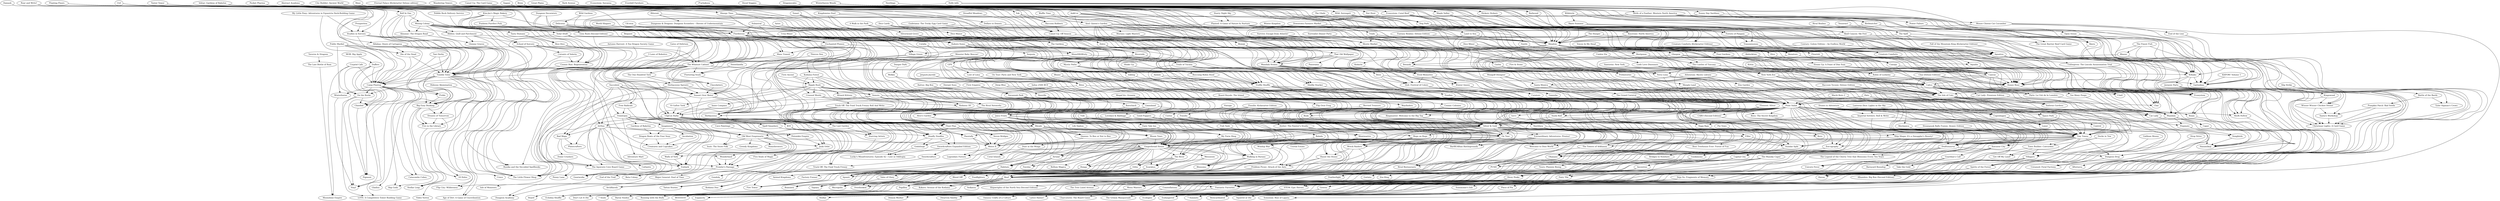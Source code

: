 digraph G {
"Groves" -> "Oaxaca: Crafts of a Culture" ["weight"=0.0784893549372948]
"Galilean Moons" -> "Oaxaca: Crafts of a Culture" ["weight"=0.0641411118545809]
"Villagers" -> "Oaxaca: Crafts of a Culture" ["weight"=0.059181119912928]
"Groves" -> "Dwarven Smithy" ["weight"=0.0454694624491676]
"Deja Vu: Fragments of Memory" -> "Groves" ["weight"=0.0776940726024364]
"Villagers" -> "Fantastic Factories" ["weight"=0.219350387341074]
"Villagers" -> "Dwarven Smithy" ["weight"=0.0390143512902067]
"Villagers" -> "Deja Vu: Fragments of Memory" ["weight"=0.0584534193389334]
"Villagers" -> "STEM: Epic Heroes" ["weight"=0.0321397862604152]
"Villagers" -> "Spirits of the Forest" ["weight"=0.154263379685988]
"Town Builder: Coevorden" -> "Villagers" ["weight"=0.106153240585066]
"Tiny Towns" -> "Villagers" ["weight"=0.235012230898791]
"Point Salad" -> "Villagers" ["weight"=0.232329446964126]
"Zoo-ography" -> "Bridges to Nowhere" ["weight"=0.0733104508524116]
"Tiny Towns" -> "Zoo-ography" ["weight"=0.0559985915140334]
"The Grand Carnival" -> "Zoo-ography" ["weight"=0.0715478892957187]
"Santa Monica" -> "Zoo-ography" ["weight"=0.0571381766514207]
"Minigolf Designer" -> "Zoo-ography" ["weight"=0.0813169005159141]
"KOI" -> "Hoard" ["weight"=0.0604272757686247]
"KOI" -> "Five Seals of Magic" ["weight"=0.0704986848158836]
"ClipCut Parks" -> "KOI" ["weight"=0.067445456532341]
"Succulent" -> "KOI" ["weight"=0.0971222614121895]
"Herbaceous" -> "Starving Artists" ["weight"=0.0762821003353855]
"Herbaceous" -> "The Last Garden" ["weight"=0.0437903125912492]
"Sunset Over Water" -> "Herbaceous" ["weight"=0.276805556451251]
"Herbaceous Sprouts" -> "Herbaceous" ["weight"=0.223449408513985]
"The One Hundred Torii" -> "Herbaceous" ["weight"=0.0947811412637699]
"Point Salad" -> "Herbaceous" ["weight"=0.211638596895698]
"The Whatnot Cabinet" -> "Herbaceous" ["weight"=0.174676501855821]
"Village Green" -> "Herbaceous" ["weight"=0.168539061159913]
"Meadow" -> "Herbaceous" ["weight"=0.184994193655196]
"Floriferous" -> "Herbaceous" ["weight"=0.260789296522841]
"Delicious" -> "Herbaceous" ["weight"=0.157875154705708]
"Sunset Over Water" -> "Starving Artists" ["weight"=0.0756672176590561]
"Starving Artists" -> "Gondola" ["weight"=0.061064449960998]
"The Last Garden" -> "Starving Artists" ["weight"=0.06322969397993]
"Sunset Over Water" -> "The Last Garden" ["weight"=0.0498965325363035]
"Sunset Over Water" -> "The Little Flower Shop" ["weight"=0.175012470934013]
"Chocolatiers" -> "Sunset Over Water" ["weight"=0.0679931448440503]
"Herbaceous Sprouts" -> "Sunset Over Water" ["weight"=0.243878080513472]
"Gem Rush (Second Edition)" -> "Sunset Over Water" ["weight"=0.0595192403301703]
"Fluttering Souls" -> "Sunset Over Water" ["weight"=0.0873055355662316]
"The Whatnot Cabinet" -> "Sunset Over Water" ["weight"=0.19497800202284]
"Village Green" -> "Sunset Over Water" ["weight"=0.144097061371874]
"Mining Colony" -> "Sunset Over Water" ["weight"=0.123651817119677]
"Floriferous" -> "Sunset Over Water" ["weight"=0.230435587205775]
"Herbaceous Sprouts" -> "The Little Flower Shop" ["weight"=0.162309878977613]
"The One Hundred Torii" -> "Herbaceous Sprouts" ["weight"=0.108417230355108]
"The Whatnot Cabinet" -> "Herbaceous Sprouts" ["weight"=0.183136164010249]
"The Whatnot Cabinet" -> "The One Hundred Torii" ["weight"=0.137140357347682]
"Point Salad" -> "Haven" ["weight"=0.0934187389467359]
"Point Salad" -> "Fantastic Factories" ["weight"=0.269189108572133]
"Point Salad" -> "Piepmatz" ["weight"=0.163392112581256]
"Point Salad" -> "On Tour" ["weight"=0.24745474891783]
"Point Salad" -> "Hanamikoji" ["weight"=0.305808641729123]
"Point Salad" -> "Songbirds" ["weight"=0.119430155635752]
"Point Salad" -> "Seikatsu" ["weight"=0.143831956625078]
"Point Salad" -> "Demon Worker" ["weight"=0.0884146192062708]
"Point Salad" -> "The Legend of the Cherry Tree that Blossoms Every Ten Years" ["weight"=0.0805771160430283]
"Point Salad" -> "Cat Lady" ["weight"=0.225279480716195]
"Point Salad" -> "Sundae Split" ["weight"=0.105261896587808]
"Point Salad" -> "Spirits of the Forest" ["weight"=0.138438577615327]
"Point Salad" -> "Gunkimono" ["weight"=0.124505820308999]
"Point Salad" -> "Mandala" ["weight"=0.265359011992778]
"Point Salad" -> "Ohanami" ["weight"=0.259554152560753]
"Point Salad" -> "CABO (Second Edition)" ["weight"=0.134406376340391]
"Point Salad" -> "Fairy Tile" ["weight"=0.096902249092402]
"Point Salad" -> "Fire Tower" ["weight"=0.0749730994678441]
"Point Salad" -> "Skulk Hollow" ["weight"=0.1173162592262]
"Point Salad" -> "Sorcerer City" ["weight"=0.126887226400011]
"Point Salad" -> "Echidna Shuffle" ["weight"=0.0821008797189372]
"Point Salad" -> "Space Park" ["weight"=0.082027794554045]
"Point Salad" -> "Reef" ["weight"=0.315248014436981]
"Point Salad" -> "Luxor" ["weight"=0.223987579885969]
"Point Salad" -> "Unicorn Fever" ["weight"=0.107754760073963]
"Point Salad" -> "Metro X" ["weight"=0.174287232726692]
"Point Salad" -> "Bosk" ["weight"=0.157181497699793]
"Point Salad" -> "The Grimm Masquerade" ["weight"=0.109587586358497]
"Point Salad" -> "Ship Shape: It's a Smuggler's Bounty!" ["weight"=0.0958499716206886]
"Point Salad" -> "Lovelace & Babbage" ["weight"=0.0756561766002739]
"Point Salad" -> "Rival Restaurants" ["weight"=0.0727702470443743]
"Point Salad" -> "Draftosaurus" ["weight"=0.360911178694129]
"Point Salad" -> "PUSH" ["weight"=0.205738909311117]
"Point Salad" -> "Tiny Towns" ["weight"=0.388598124041396]
"Point Salad" -> "Roam" ["weight"=0.182332449774723]
"Point Salad" -> "Copenhagen" ["weight"=0.223762796915515]
"Point Salad" -> "Silver & Gold" ["weight"=0.357852874542455]
"Point Salad" -> "Ringmaster: Welcome to the Big Top" ["weight"=0.0510880235879353]
"Point Salad" -> "5211" ["weight"=0.170435702640808]
"Point Salad" -> "Bees: The Secret Kingdom" ["weight"=0.0735640896566313]
"Point Salad" -> "Sushi Roll" ["weight"=0.224502434474361]
"Bites" -> "Point Salad" ["weight"=0.147075174320338]
"Foodies" -> "Point Salad" ["weight"=0.113714566671129]
"Cat Lady: Premium Edition" -> "Point Salad" ["weight"=0.0713517854607627]
"The Isle of Cats" -> "Point Salad" ["weight"=0.332031660526926]
"Hats" -> "Point Salad" ["weight"=0.12540211428746]
"Kingdomino Duel" -> "Point Salad" ["weight"=0.173344576802513]
"Calico" -> "Point Salad" ["weight"=0.338760603922263]
"MonsDRAWsity" -> "Point Salad" ["weight"=0.106762078952235]
"Aquatica" -> "Point Salad" ["weight"=0.255134805890288]
"Trails of Tucana" -> "Point Salad" ["weight"=0.245342805231409]
"Nova Luna" -> "Point Salad" ["weight"=0.28494938442714]
"Mystic Market" -> "Point Salad" ["weight"=0.0952420999318178]
"The Grand Carnival" -> "Point Salad" ["weight"=0.119897112670554]
"Mariposas" -> "Point Salad" ["weight"=0.218915926605884]
"Truffle Shuffle" -> "Point Salad" ["weight"=0.203529493608801]
"Santa Monica" -> "Point Salad" ["weight"=0.229510936215679]
"The Castles of Tuscany" -> "Point Salad" ["weight"=0.195518041363854]
"Meeple Land" -> "Point Salad" ["weight"=0.126839498156352]
"Winter Kingdom" -> "Point Salad" ["weight"=0.10553483755262]
"Dollars to Donuts" -> "Point Salad" ["weight"=0.102513893478438]
"Gudetama: The Tricky Egg Card Game" -> "Point Salad" ["weight"=0.0883611724917054]
"Dice Miner" -> "Point Salad" ["weight"=0.157743666145159]
"Century: Golem Edition – An Endless World" -> "Point Salad" ["weight"=0.12309406777569]
"Meadow" -> "Point Salad" ["weight"=0.293859715510119]
"Survive: Escape from Atlantis!" -> "Point Salad" ["weight"=0.0280158393480418]
"Prehistories" -> "Point Salad" ["weight"=0.0931090263701458]
"Kabuto Sumo" -> "Point Salad" ["weight"=0.154743519959932]
"Floriferous" -> "Point Salad" ["weight"=0.17650372915497]
"Sheepy Time" -> "Point Salad" ["weight"=0.105160973091675]
"Land vs Sea" -> "Point Salad" ["weight"=0.167730648202649]
"Trails" -> "Point Salad" ["weight"=0.151734241029351]
"Machi Koro 2" -> "Point Salad" ["weight"=0.114359772097017]
"Gasha" -> "Point Salad" ["weight"=0.0740895614806072]
"Wandering Towers" -> "Point Salad" ["weight"=0.175336779426201]
"Downtown Farmers Market" -> "Point Salad" ["weight"=0.0953863408144754]
"Fantasy Realms: Deluxe Edition" -> "Point Salad" ["weight"=0.0887973447390776]
"Planted: A Game of Nature & Nurture" -> "Point Salad" ["weight"=0.147252601012883]
"Camel Up: The Card Game" -> "Point Salad" ["weight"=0.0497298866087394]
"The Whatnot Cabinet" -> "The Little Flower Shop" ["weight"=0.150137896188777]
"The Whatnot Cabinet" -> "Chocolatiers" ["weight"=0.0969603096395371]
"The Whatnot Cabinet" -> "Tumble Town" ["weight"=0.141403522200475]
"The Whatnot Cabinet" -> "ArchRavels" ["weight"=0.129788414248142]
"The Whatnot Cabinet" -> "Fluttering Souls" ["weight"=0.0888627430863825]
"The Whatnot Cabinet" -> "Gartenbau" ["weight"=0.116105966941443]
"The Whatnot Cabinet" -> "Kōhaku" ["weight"=0.171301399402703]
"The Whatnot Cabinet" -> "Camp Pinetop" ["weight"=0.100255905560196]
"School of Sorcery" -> "The Whatnot Cabinet" ["weight"=0.12105854903272]
"Solar Draft" -> "The Whatnot Cabinet" ["weight"=0.100369436373175]
"Public Market" -> "The Whatnot Cabinet" ["weight"=0.0860233501551823]
"Biblios: Quill and Parchment" -> "The Whatnot Cabinet" ["weight"=0.139175068469852]
"Mining Colony" -> "The Whatnot Cabinet" ["weight"=0.162878126350003]
"Mass Transit" -> "The Whatnot Cabinet" ["weight"=0.065278857057915]
"Roar and Write!" -> "The Whatnot Cabinet" ["weight"=0.0973648025153663]
"Blazon" -> "The Whatnot Cabinet" ["weight"=0.0816822668426403]
"Enchanted Plumes" -> "The Whatnot Cabinet" ["weight"=0.110128420040158]
"Floriferous" -> "The Whatnot Cabinet" ["weight"=0.257443155674722]
"Kim-Joy's Magic Bakery" -> "The Whatnot Cabinet" ["weight"=0.0662965325439366]
"Delicious" -> "The Whatnot Cabinet" ["weight"=0.182296190611353]
"Village Green" -> "Stellar" ["weight"=0.135153418066852]
"Meadow" -> "Village Green" ["weight"=0.181719386148463]
"Floriferous" -> "Village Green" ["weight"=0.184303484410791]
"Subastral" -> "Village Green" ["weight"=0.138473923483484]
"Meadow" -> "Calico" ["weight"=0.327751277271425]
"Meadow" -> "Stellar" ["weight"=0.135234453869055]
"Downtown Farmers Market" -> "Meadow" ["weight"=0.084935450700769]
"Meadow" -> "Ecosystem" ["weight"=0.142591658127716]
"Meadow" -> "The Isle of Cats" ["weight"=0.315101084546068]
"Meadow" -> "Canvas" ["weight"=0.27889865282344]
"Meadow" -> "Flourish" ["weight"=0.142342330613898]
"Meadow" -> "Endangered" ["weight"=0.14860965769696]
"Meadow" -> "Roam" ["weight"=0.179405098179022]
"Meadow" -> "Cóatl" ["weight"=0.188704964548169]
"Meadow" -> "Aquatica" ["weight"=0.273492068251318]
"Meadow" -> "Honey Buzz" ["weight"=0.302485627064416]
"Meadow" -> "Canopy" ["weight"=0.230430757550413]
"Meadow" -> "Four Gardens" ["weight"=0.163431806588288]
"Meadow" -> "Mariposas" ["weight"=0.222235088684837]
"Meadow" -> "Creature Comforts" ["weight"=0.259509783200622]
"Meadow" -> "Dive" ["weight"=0.123265821743666]
"Floriferous" -> "Meadow" ["weight"=0.218421549848854]
"Keystone: North America" -> "Meadow" ["weight"=0.149289760267403]
"Dog Park" -> "Meadow" ["weight"=0.199885981886203]
"Brew" -> "Meadow" ["weight"=0.174494374572703]
"Subastral" -> "Meadow" ["weight"=0.135960772540526]
"Wild: Serengeti" -> "Meadow" ["weight"=0.166071320514478]
"Land vs Sea" -> "Meadow" ["weight"=0.168541400530408]
"The Spill" -> "Meadow" ["weight"=0.0775658454181589]
"Trails" -> "Meadow" ["weight"=0.144140435007538]
"The Hunger" -> "Meadow" ["weight"=0.154995053533921]
"Bark Avenue" -> "Meadow" ["weight"=0.06850484176091]
"Skull Canyon: Ski Fest" -> "Meadow" ["weight"=0.0639841834931543]
"Skate Summer" -> "Meadow" ["weight"=0.11857567563655]
"Ecosystem: Coral Reef" -> "Meadow" ["weight"=0.101534143789434]
"Fantasy Realms: Deluxe Edition" -> "Meadow" ["weight"=0.0818548896271429]
"Planted: A Game of Nature & Nurture" -> "Meadow" ["weight"=0.171757663295933]
"Ecosystem: Savanna" -> "Meadow" ["weight"=0.0710126301122227]
"Everdell Farshore" -> "Meadow" ["weight"=0.131616415058114]
"Floriferous" -> "Fluttering Souls" ["weight"=0.0778534430554222]
"Mouse Cheese Cat Cucumber" -> "Floriferous" ["weight"=0.047839996919498]
"Delicious" -> "Floriferous" ["weight"=0.249829258278335]
"Floriferous" -> "Kōhaku" ["weight"=0.182595462464002]
"Floriferous" -> "Ecologies" ["weight"=0.0249542049646916]
"Floriferous" -> "Mass Transit" ["weight"=0.0668594400912214]
"Floriferous" -> "Enchanted Plumes" ["weight"=0.156278006856572]
"Floriferous" -> "ArchRavels" ["weight"=0.107738062811974]
"Floriferous" -> "Gartenbau" ["weight"=0.117191907775379]
"Floriferous" -> "The Great Barrier Reef Card Game" ["weight"=0.0595678878070427]
"Pusheen Purrfect Pick" -> "Floriferous" ["weight"=0.0409912068598905]
"Subastral" -> "Floriferous" ["weight"=0.158179731433895]
"Sunny Day Sardines" -> "Floriferous" ["weight"=0.0587847171918713]
"Kim-Joy's Magic Bakery" -> "Floriferous" ["weight"=0.0846991273573224]
"Birdwatcher" -> "Floriferous" ["weight"=0.115866506434016]
"Holly Jolly" -> "Floriferous" ["weight"=0.115156288028689]
"Birds of a Feather: Western North America" -> "Floriferous" ["weight"=0.0881457416052595]
"Planted: A Game of Nature & Nurture" -> "Floriferous" ["weight"=0.175369714754806]
"Wild Gardens" -> "Floriferous" ["weight"=0.0635000019846021]
"Delicious" -> "Gartenbau" ["weight"=0.117256899934883]
"Wild Gardens" -> "Delicious" ["weight"=0.0844199719180304]
"Habitats" -> "Factory Funner" ["weight"=0.210581679227079]
"Arraial" -> "Habitats" ["weight"=0.127924412020293]
"Gingerbread House" -> "Habitats" ["weight"=0.162792060792123]
"Miyabi" -> "Habitats" ["weight"=0.175808838824201]
"Savannah Park" -> "Habitats" ["weight"=0.168481646782985]
"Arraial" -> "Favelas" ["weight"=0.113991948602616]
"Gingerbread House" -> "Arraial" ["weight"=0.161699576277849]
"Bloom Town" -> "Arraial" ["weight"=0.111202846614801]
"Miyabi" -> "Arraial" ["weight"=0.154127161617063]
"Gingerbread House" -> "Blossoms" ["weight"=0.108292496311586]
"Gingerbread House" -> "Walking in Burano" ["weight"=0.198695795511232]
"Good Puppers" -> "Gingerbread House" ["weight"=0.0611421851833998]
"Gingerbread House" -> "Scarabya" ["weight"=0.161220513316387]
"Gingerbread House" -> "Orbis" ["weight"=0.184135117655738]
"Gingerbread House" -> "The River" ["weight"=0.19109104759763]
"Traintopia" -> "Gingerbread House" ["weight"=0.113250765636773]
"Old West Empresario" -> "Gingerbread House" ["weight"=0.145915078426887]
"Gingerbread House" -> "Reef" ["weight"=0.221110715694782]
"Gingerbread House" -> "Iquazú" ["weight"=0.136918754737294]
"Coralia" -> "Gingerbread House" ["weight"=0.0978618377281262]
"Tiny Towns" -> "Gingerbread House" ["weight"=0.197441349623502]
"Gingerbread House" -> "Favelas" ["weight"=0.091519944707256]
"Silver & Gold" -> "Gingerbread House" ["weight"=0.239211789306016]
"Gingerbread House" -> "Walls of York" ["weight"=0.107372446516745]
"Gingerbread House" -> "Bumúntú" ["weight"=0.11649675277175]
"Gingerbread House" -> "Topiary" ["weight"=0.110444208944252]
"Gingerbread House" -> "Overbooked" ["weight"=0.142683491725017]
"Gingerbread House" -> "Micropolis" ["weight"=0.195656511086527]
"Gingerbread House" -> "Tales of Glory" ["weight"=0.1106838749215]
"Gingerbread House" -> "Mesozooic" ["weight"=0.0861835621921741]
"Gingerbread House" -> "Honga" ["weight"=0.143180603213969]
"My Farm Shop" -> "Gingerbread House" ["weight"=0.157146804746872]
"Monster Baby Rescue!" -> "Gingerbread House" ["weight"=0.080908405920919]
"Bloom Town" -> "Gingerbread House" ["weight"=0.114388694457751]
"Miyabi" -> "Gingerbread House" ["weight"=0.200014852718481]
"Fairy Tale Inn" -> "Gingerbread House" ["weight"=0.117698574017077]
"Juicy Fruits" -> "Gingerbread House" ["weight"=0.190917475733772]
"Llamaland" -> "Gingerbread House" ["weight"=0.225228111699077]
"Savannah Park" -> "Gingerbread House" ["weight"=0.194680739397955]
"Neoville" -> "Gingerbread House" ["weight"=0.102512876504409]
"Balada" -> "Gingerbread House" ["weight"=0.0507776153016908]
"Traintopia" -> "Miyabi" ["weight"=0.111427460240088]
"Miyabi" -> "Old West Empresario" ["weight"=0.131443698003794]
"Miyabi" -> "Queenz: To Bee or Not to Bee" ["weight"=0.154163635867637]
"Miyabi" -> "Bloom Town" ["weight"=0.117606325337816]
"Alice's Garden" -> "Miyabi" ["weight"=0.146169890361195]
"Llamaland" -> "Miyabi" ["weight"=0.182157141968453]
"Savannah Park" -> "Miyabi" ["weight"=0.21088536673493]
"Neoville" -> "Miyabi" ["weight"=0.110254367096234]
"Savannah Park" -> "Llamaland" ["weight"=0.220637564896494]
"Savannah Park" -> "Animal Kingdoms" ["weight"=0.111652593769885]
"Savannah Park" -> "My Farm Shop" ["weight"=0.159367677314428]
"Savannah Park" -> "Alice's Garden" ["weight"=0.1539174193549]
"Savannah Park" -> "Juicy Fruits" ["weight"=0.226956993066883]
"Savannah Park" -> "Rorschach" ["weight"=0.0703570962554847]
"First Empires" -> "Savannah Park" ["weight"=0.100230237676845]
"Rattus: Big Box" -> "Savannah Park" ["weight"=0.0657054000599632]
"Rival Realms" -> "Haven" ["weight"=0.0851205859381322]
"Skulk Hollow" -> "Haven" ["weight"=0.108264509659636]
"Unforgiven: The Lincoln Assassination Trial" -> "Haven" ["weight"=0.069187220008203]
"Roam" -> "Haven" ["weight"=0.20063512890557]
"Aquatica" -> "Haven" ["weight"=0.108416929453326]
"Aquatica" -> "Skulk Hollow" ["weight"=0.128756433522049]
"Unforgiven: The Lincoln Assassination Trial" -> "Skulk Hollow" ["weight"=0.0692502156716996]
"Dragonscales" -> "Skulk Hollow" ["weight"=0.0682284631854626]
"Aquatica" -> "Unforgiven: The Lincoln Assassination Trial" ["weight"=0.080725330093646]
"Aquatica" -> "Roam" ["weight"=0.168196902548864]
"Aquatica" -> "The Grimm Masquerade" ["weight"=0.112557595215298]
"Aquatica" -> "The Isle of Cats" ["weight"=0.252849746450847]
"Aquatica" -> "Endangered" ["weight"=0.139567645499076]
"Dragonscales" -> "Aquatica" ["weight"=0.0743851306515616]
"Dice Miner" -> "Aquatica" ["weight"=0.157500183952106]
"Century: Golem Edition – An Endless World" -> "Aquatica" ["weight"=0.125876227478064]
"The Spill" -> "Aquatica" ["weight"=0.0804962893612592]
"The Hunger" -> "Aquatica" ["weight"=0.148492222932695]
"Skate Summer" -> "Aquatica" ["weight"=0.132135702038766]
"Fall of the Mountain King (Kickstarter Edition)" -> "Aquatica" ["weight"=0.0500299239860475]
"Fantastic Factories" -> "Expancity" ["weight"=0.075144820846207]
"Reef" -> "Fantastic Factories" ["weight"=0.214669038930964]
"Town Builder: Coevorden" -> "Fantastic Factories" ["weight"=0.111745918262279]
"Tiny Towns" -> "Fantastic Factories" ["weight"=0.265586460768363]
"Mechanica" -> "Fantastic Factories" ["weight"=0.0959447459836247]
"Element: Silver" -> "Fantastic Factories" ["weight"=0.0314399452932545]
"Steampunk Rally Fusion: Atomic Edition" -> "Fantastic Factories" ["weight"=0.0520756797197068]
"Gunkimono" -> "Expancity" ["weight"=0.0912463887230626]
"Reef" -> "Expancity" ["weight"=0.0943240267832713]
"Reef" -> "Kokoro: Avenue of the Kodama" ["weight"=0.168761568003485]
"On Tour" -> "Reef" ["weight"=0.216314607498062]
"Reef" -> "Seikatsu" ["weight"=0.155502564025758]
"Gunkimono" -> "Reef" ["weight"=0.150609608536828]
"Walking in Burano" -> "Reef" ["weight"=0.172724874724181]
"Bosk" -> "Reef" ["weight"=0.160841725957571]
"The Towers of Arkhanos" -> "Reef" ["weight"=0.0889026147935386]
"Scarabya" -> "Reef" ["weight"=0.172551633512569]
"Orbis" -> "Reef" ["weight"=0.178755296146343]
"The River" -> "Reef" ["weight"=0.187163228425943]
"Ishtar: Gardens of Babylon" -> "Reef" ["weight"=0.200687632369005]
"Reef" -> "Bumúntú" ["weight"=0.128562787559304]
"Reef" -> "Topiary" ["weight"=0.142099633619959]
"Reef" -> "Overbooked" ["weight"=0.114844425408672]
"Reef" -> "Micropolis" ["weight"=0.182791693012514]
"Reef" -> "Papillon" ["weight"=0.0939796776638335]
"Wreck Raiders" -> "Reef" ["weight"=0.145277495440496]
"Jetpack Joyride" -> "Reef" ["weight"=0.113996588068156]
"Extraordinary Adventures: Pirates!" -> "Reef" ["weight"=0.0848966725055036]
"Mesozooic" -> "Reef" ["weight"=0.0902227765291072]
"Flip Over Frog" -> "Reef" ["weight"=0.0555732483466551]
"Tiny Towns" -> "Reef" ["weight"=0.305613628388473]
"MegaCity: Oceania" -> "Reef" ["weight"=0.0917427838853137]
"Mechanica" -> "Reef" ["weight"=0.0847120857410022]
"Noctiluca" -> "Reef" ["weight"=0.179556214137526]
"Tuki" -> "Reef" ["weight"=0.139158844813348]
"Silver & Gold" -> "Reef" ["weight"=0.265760084370935]
"Atelier: The Painter's Studio" -> "Reef" ["weight"=0.072037266427639]
"Tonari" -> "Reef" ["weight"=0.0669995624910892]
"Curios" -> "Reef" ["weight"=0.0930436035275825]
"Fossilis" -> "Reef" ["weight"=0.102259646765111]
"Deep Blue" -> "Reef" ["weight"=0.124832254222517]
"Town Builder: Coevorden" -> "Get Off My Land!" ["weight"=0.0651940779017495]
"Tiny Towns" -> "Town Builder: Coevorden" ["weight"=0.0884277985013979]
"Ducks in Tow" -> "Town Builder: Coevorden" ["weight"=0.109823551468861]
"Tiny Towns" -> "Spirits of the Forest" ["weight"=0.131435670998096]
"Hats" -> "Tiny Towns" ["weight"=0.103195900754509]
"Calico" -> "Tiny Towns" ["weight"=0.327218388525561]
"Nova Luna" -> "Tiny Towns" ["weight"=0.247384173997463]
"Lanterns Dice: Lights in the Sky" -> "Tiny Towns" ["weight"=0.120580115798364]
"Tiny Towns" -> "The Towers of Arkhanos" ["weight"=0.08264836136631]
"Ishtar: Gardens of Babylon" -> "Tiny Towns" ["weight"=0.175594882064871]
"Tiny Towns" -> "Sorcerer City" ["weight"=0.13553784277343]
"Tiny Towns" -> "Micropolis" ["weight"=0.15024359704365]
"Tiny Towns" -> "Dungeon Drop" ["weight"=0.10496064241939]
"Tiny Towns" -> "Draftosaurus" ["weight"=0.303794984128114]
"Mechanica" -> "Tiny Towns" ["weight"=0.0857440673449405]
"Copenhagen" -> "Tiny Towns" ["weight"=0.20943306884523]
"Noctiluca" -> "Tiny Towns" ["weight"=0.16206504302335]
"Silver & Gold" -> "Tiny Towns" ["weight"=0.301617103391146]
"Imperial Settlers: Roll & Write" -> "Tiny Towns" ["weight"=0.159033098257128]
"The Isle of Cats" -> "Tiny Towns" ["weight"=0.343335487121363]
"The Grand Carnival" -> "Tiny Towns" ["weight"=0.119914717278527]
"Santa Monica" -> "Tiny Towns" ["weight"=0.229987407837415]
"New York Zoo" -> "Tiny Towns" ["weight"=0.291570497548803]
"Atheneum: Mystic Library" -> "Tiny Towns" ["weight"=0.105393348026151]
"Santorini: New York" -> "Tiny Towns" ["weight"=0.0847212804994411]
"Gods Love Dinosaurs" -> "Tiny Towns" ["weight"=0.140697707690197]
"Raccoon Tycoon: Deluxe Edition" -> "Tiny Towns" ["weight"=0.0543704502265567]
"Juicy Fruits" -> "Tiny Towns" ["weight"=0.200419643139686]
"Steampunk Rally Fusion: Atomic Edition" -> "Tiny Towns" ["weight"=0.0460467365813845]
"Machi Koro 2" -> "Tiny Towns" ["weight"=0.100135571553721]
"Azul: Queen's Garden" -> "Tiny Towns" ["weight"=0.19773409036185]
"Surrealist Dinner Party" -> "Mechanica" ["weight"=0.0672521598332062]
"Element: Silver" -> "Gunkimono" ["weight"=0.035439052420452]
"Cosmic Run: Regeneration" -> "The Little Flower Shop" ["weight"=0.167340555505111]
"Rice Dice" -> "The Little Flower Shop" ["weight"=0.0766871998682422]
"Gem Rush (Second Edition)" -> "The Little Flower Shop" ["weight"=0.0657450662560563]
"School of Sorcery" -> "The Little Flower Shop" ["weight"=0.15758359348166]
"Mining Colony" -> "The Little Flower Shop" ["weight"=0.142700147607406]
"Rice Dice" -> "Cosmic Run: Regeneration" ["weight"=0.0685880291611789]
"Tasty Humans" -> "Cosmic Run: Regeneration" ["weight"=0.058577108379668]
"Corsairs of Valeria" -> "Cosmic Run: Regeneration" ["weight"=0.0732889009259759]
"School of Sorcery" -> "Cosmic Run: Regeneration" ["weight"=0.171468414969295]
"Mining Colony" -> "Cosmic Run: Regeneration" ["weight"=0.161006512266819]
"Tasty Humans" -> "Rice Dice" ["weight"=0.078242534148269]
"Mining Colony" -> "Rice Dice" ["weight"=0.0825047433195398]
"Mining Colony" -> "Gem Rush (Second Edition)" ["weight"=0.0607352607328986]
"School of Sorcery" -> "Corsairs of Valeria" ["weight"=0.0591426427273575]
"Biblios: Quill and Parchment" -> "School of Sorcery" ["weight"=0.125453784420047]
"Mining Colony" -> "School of Sorcery" ["weight"=0.140154941935316]
"Mining Colony" -> "Chocolatiers" ["weight"=0.0821391633185329]
"Mining Colony" -> "Tumble Town" ["weight"=0.11832733455192]
"Mining Colony" -> "Runika and the Six-sided Spellbooks" ["weight"=0.0587990274290936]
"Mining Colony" -> "Biblios: Quill and Parchment" ["weight"=0.202826673896912]
"Mining Colony" -> "Tasty Humans" ["weight"=0.0683451828523555]
"Mining Colony" -> "Age of Dirt: A Game of Uncivilization" ["weight"=0.0728166956892549]
"Mining Colony" -> "Almanac: The Dragon Road" ["weight"=0.111125112461988]
"Mining Colony" -> "Solar Draft" ["weight"=0.110559350408008]
"Mining Colony" -> "Gloomy Graves" ["weight"=0.110250497714863]
"Roll In One" -> "Mining Colony" ["weight"=0.0674616990118017]
"Deja Vu: Fragments of Memory" -> "Dwarven Smithy" ["weight"=0.049840357152364]
"STEM: Epic Heroes" -> "Dwarven Smithy" ["weight"=0.0355139001548837]
"Spirits of the Forest" -> "Deja Vu: Fragments of Memory" ["weight"=0.0882197879264303]
"Thieves Den" -> "Chocolatiers" ["weight"=0.0749273032125192]
"Sweetlandia" -> "Fluttering Souls" ["weight"=0.0811055314432136]
"Welcome to Dino World" -> "Kokoro: Avenue of the Kodama" ["weight"=0.11951117536812]
"On Tour" -> "Kokoro: Avenue of the Kodama" ["weight"=0.179818743534924]
"Silver & Gold" -> "Kokoro: Avenue of the Kodama" ["weight"=0.180337685594249]
"On Tour" -> "Welcome to Dino World" ["weight"=0.134696738887714]
"Pocket Pharma" -> "Welcome to Dino World" ["weight"=0.0608019119861051]
"Silver & Gold" -> "Welcome to Dino World" ["weight"=0.130526382529628]
"On Tour" -> "Fire Tower" ["weight"=0.0701200773977344]
"On Tour" -> "Echidna Shuffle" ["weight"=0.0806626499261644]
"On Tour" -> "Papillon" ["weight"=0.0813572712162892]
"On Tour" -> "Metro X" ["weight"=0.191888988236591]
"Bosk" -> "On Tour" ["weight"=0.131501049430385]
"Jetpack Joyride" -> "On Tour" ["weight"=0.116560218830375]
"Lovelace & Babbage" -> "On Tour" ["weight"=0.0906714577356936]
"Blume" -> "On Tour" ["weight"=0.0392049419488554]
"Silver & Gold" -> "On Tour" ["weight"=0.255754113803673]
"Floor Plan" -> "On Tour" ["weight"=0.150242410123897]
"Bites" -> "On Tour" ["weight"=0.208152734612946]
"Wayfinders" -> "On Tour" ["weight"=0.102075115588166]
"Loot of Lima" -> "On Tour" ["weight"=0.131414097454103]
"Sonora" -> "On Tour" ["weight"=0.170896756989665]
"GPS" -> "On Tour" ["weight"=0.147863758433397]
"Sequoia" -> "On Tour" ["weight"=0.166623125681919]
"Kabuto Sumo" -> "On Tour" ["weight"=0.16771639271883]
"On Tour: Paris and New York" -> "On Tour" ["weight"=0.160751269128107]
"Silver & Gold" -> "Demon Worker" ["weight"=0.0848202041524158]
"Silver & Gold" -> "Sundae Split" ["weight"=0.106401261762216]
"Silver & Gold" -> "Blossoms" ["weight"=0.0862087203811701]
"Silver & Gold" -> "Walking in Burano" ["weight"=0.189347771256663]
"Silver & Gold" -> "Ohanami" ["weight"=0.278532084382035]
"Kingdomino Duel" -> "Silver & Gold" ["weight"=0.187089273858441]
"Lanterns Dice: Lights in the Sky" -> "Silver & Gold" ["weight"=0.15401383835263]
"Good Puppers" -> "Silver & Gold" ["weight"=0.0623953051046802]
"Berried Treasure" -> "Silver & Gold" ["weight"=0.0872044337587128]
"Silver & Gold" -> "Filler" ["weight"=0.0867874741807904]
"Silver & Gold" -> "Wreck Raiders" ["weight"=0.143996061478763]
"Silver & Gold" -> "Bugs on Rugs" ["weight"=0.0731922992074539]
"Fossilis" -> "Silver & Gold" ["weight"=0.0979516919712079]
"Wayfinders" -> "Silver & Gold" ["weight"=0.117152984186384]
"Silver & Gold" -> "Passtally" ["weight"=0.10960283752368]
"Silver & Gold" -> "Metro X" ["weight"=0.212124012960175]
"Silver & Gold" -> "Draftosaurus" ["weight"=0.278549279751653]
"Silver & Gold" -> "Legendary Forests" ["weight"=0.0821748470418322]
"Silver & Gold" -> "BarBEARian Battlegrounds" ["weight"=0.0451476086164612]
"Silver & Gold" -> "Extraordinary Adventures: Pirates!" ["weight"=0.0956659256813724]
"Silver & Gold" -> "Ship Shape: It's a Smuggler's Bounty!" ["weight"=0.104336886738184]
"Silver & Gold" -> "PUSH" ["weight"=0.210228192997619]
"Imperial Settlers: Roll & Write" -> "Silver & Gold" ["weight"=0.165753969958847]
"Ringmaster: Welcome to the Big Top" -> "Silver & Gold" ["weight"=0.0489674744751866]
"5211" -> "Silver & Gold" ["weight"=0.165174770981135]
"Sushi Roll" -> "Silver & Gold" ["weight"=0.216703027945628]
"Curios" -> "Silver & Gold" ["weight"=0.100099961436374]
"Trails of Tucana" -> "Silver & Gold" ["weight"=0.274591703869056]
"Sonora" -> "Silver & Gold" ["weight"=0.198170687332499]
"Truffle Shuffle" -> "Silver & Gold" ["weight"=0.201770121010881]
"Animix" -> "Silver & Gold" ["weight"=0.0761761534539376]
"Ctrl" -> "Silver & Gold" ["weight"=0.11019818525376]
"Riverside" -> "Silver & Gold" ["weight"=0.174032380117867]
"Juicy Fruits" -> "Silver & Gold" ["weight"=0.202098450812255]
"Llamaland" -> "Silver & Gold" ["weight"=0.177801463939097]
"Spirits of the Forest" -> "STEM: Epic Heroes" ["weight"=0.0475180446511564]
"Hats" -> "Spirits of the Forest" ["weight"=0.139158593241769]
"Piepmatz" -> "Hanamikoji" ["weight"=0.163998183148623]
"Piepmatz" -> "Songbirds" ["weight"=0.150693044586472]
"Mandala" -> "Piepmatz" ["weight"=0.177157858470992]
"Songbirds" -> "Hanamikoji" ["weight"=0.116601906434318]
"Cat Lady" -> "Hanamikoji" ["weight"=0.185895763203087]
"Caper" -> "Hanamikoji" ["weight"=0.103497905958264]
"Mandala" -> "Hanamikoji" ["weight"=0.27775858428421]
"Calico" -> "Hanamikoji" ["weight"=0.260189682806855]
"Mandala" -> "Caper" ["weight"=0.104184969256592]
"Mandala" -> "Naga Raja" ["weight"=0.169789356279995]
"Botanik" -> "Mandala" ["weight"=0.205848965583663]
"Ankh'or" -> "Mandala" ["weight"=0.117391924605401]
"Paris: La Cité de la Lumière" -> "Mandala" ["weight"=0.223684422281203]
"Robin of Locksley" -> "Mandala" ["weight"=0.167079634033519]
"Calico" -> "Mandala" ["weight"=0.245969797893239]
"Nova Luna" -> "Mandala" ["weight"=0.258118953249705]
"Aqualin" -> "Mandala" ["weight"=0.163910575644661]
"Renature" -> "Mandala" ["weight"=0.21575273120276]
"The Castles of Tuscany" -> "Mandala" ["weight"=0.193073644922218]
"Glasgow" -> "Mandala" ["weight"=0.21927286959351]
"Sagani" -> "Mandala" ["weight"=0.19755392623957]
"Great Plains" -> "Mandala" ["weight"=0.218967596184374]
"Life Siphon" -> "Fire Tower" ["weight"=0.0499449965305557]
"Kabuto Sumo" -> "Fire Tower" ["weight"=0.0901764018274588]
"Uk'otoa" -> "Fire Tower" ["weight"=0.0454867768466579]
"Bites" -> "Echidna Shuffle" ["weight"=0.0870481001658125]
"Bosk" -> "Papillon" ["weight"=0.104578513826974]
"Jetpack Joyride" -> "Papillon" ["weight"=0.0798568075794215]
"Blume" -> "Papillon" ["weight"=0.0664567461517424]
"Passtally" -> "Metro X" ["weight"=0.153368173137211]
"Floor Plan" -> "Metro X" ["weight"=0.152810110900762]
"ClipCut Parks" -> "Metro X" ["weight"=0.130342837900463]
"Metro X" -> "Legendary Forests" ["weight"=0.0921221510001702]
"Ship Shape: It's a Smuggler's Bounty!" -> "Metro X" ["weight"=0.100890856710691]
"Lovelace & Babbage" -> "Metro X" ["weight"=0.0757640909846663]
"Seven Bridges" -> "Metro X" ["weight"=0.0849740596573008]
"Sonora" -> "Metro X" ["weight"=0.154754136968779]
"Ripple Rush" -> "Metro X" ["weight"=0.113541795773554]
"Blume" -> "Bosk" ["weight"=0.0394077134534345]
"Cosmic Colonies" -> "Bosk" ["weight"=0.129808895843568]
"Aztec" -> "Bosk" ["weight"=0.0575060239801423]
"Crossed Words" -> "Floor Plan" ["weight"=0.0625947042790945]
"Floor Plan" -> "Seven Bridges" ["weight"=0.111490582307069]
"Floor Plan" -> "Deadly Doodles" ["weight"=0.10036654581488]
"ClipCut Parks" -> "Floor Plan" ["weight"=0.140905170441627]
"Truck Off: The Food Truck Frenzy Roll And Write" -> "Floor Plan" ["weight"=0.0917690856948488]
"The Rival Networks" -> "Floor Plan" ["weight"=0.0786925573832107]
"Sonora" -> "Floor Plan" ["weight"=0.124377237698437]
"Ripple Rush" -> "Floor Plan" ["weight"=0.0887035335690443]
"Kodama Forest" -> "Floor Plan" ["weight"=0.0693406638104113]
"Dungeon Decorators" -> "Floor Plan" ["weight"=0.0736178267674659]
"Loot of Lima" -> "Bites" ["weight"=0.135713073948482]
"GPS" -> "Bites" ["weight"=0.186202684704914]
"Sequoia" -> "Bites" ["weight"=0.221070325378759]
"Kabuto Sumo" -> "Bites" ["weight"=0.193704569664806]
"Sheepy Time" -> "Bites" ["weight"=0.12417646318203]
"On Tour: Paris and New York" -> "Bites" ["weight"=0.105584285973867]
"Sonora" -> "Wayfinders" ["weight"=0.11493662569121]
"GPS" -> "Loot of Lima" ["weight"=0.138017906479989]
"Sonora" -> "Passtally" ["weight"=0.101312870989087]
"Sonora" -> "ClipCut Parks" ["weight"=0.126940861720859]
"Succulent" -> "Sonora" ["weight"=0.120217206540648]
"Sonora" -> "Dungeon Academy" ["weight"=0.0895779333363428]
"Ctrl" -> "Sonora" ["weight"=0.137346721283064]
"Sequoia" -> "GPS" ["weight"=0.544461589038551]
"Kabuto Sumo" -> "Sequoia" ["weight"=0.136613247430188]
"Kabuto Sumo" -> "MonsDRAWsity" ["weight"=0.123599843648413]
"Uk'otoa" -> "Kabuto Sumo" ["weight"=0.036246516135724]
"Sheepy Time" -> "Kabuto Sumo" ["weight"=0.114510345995473]
"Dungeons & Dragons: Dungeon Scrawlers – Heroes of Undermountain" -> "Kabuto Sumo" ["weight"=0.0686085646770152]
"Illiterati" -> "Kabuto Sumo" ["weight"=0.0968837621973532]
"Shelfie Stacker" -> "Shipwrights of the North Sea (Second Edition)" ["weight"=0.0509557141668347]
"Dollars to Donuts" -> "Shelfie Stacker" ["weight"=0.14509700516644]
"City Builder: Ancient World" -> "Shelfie Stacker" ["weight"=0.0812797231129749]
"Dreadful Meadows" -> "Shelfie Stacker" ["weight"=0.107363253758624]
"Dollars to Donuts" -> "Truffle Shuffle" ["weight"=0.145449194144053]
"Abstract Academy" -> "Dollars to Donuts" ["weight"=0.10423087325531]
"City Builder: Ancient World" -> "7 Souls" ["weight"=0.133751767224979]
"Tumble Town" -> "Flip City: Wilderness" ["weight"=0.0646376832469282]
"Tumble Town" -> "Fire in the Library" ["weight"=0.0911452254857736]
"Tumble Town" -> "Runika and the Six-sided Spellbooks" ["weight"=0.0747358071065081]
"Tumble Town" -> "Chiseled" ["weight"=0.0687494810901085]
"Tumble Town" -> "Dreams of Tomorrow" ["weight"=0.0930871938958473]
"Tumble Town" -> "Catacombs Cubes" ["weight"=0.0899601774405915]
"Tumble Town" -> "Big Easy Busking" ["weight"=0.11657460716635]
"Tumble Town" -> "On the Rocks" ["weight"=0.0868032792376186]
"Tumble Town" -> "18 Holes" ["weight"=0.0428082337116551]
"Tumble Town" -> "Camp Pinetop" ["weight"=0.103974002558705]
"Taxi Derby" -> "Tumble Town" ["weight"=0.0682157959222829]
"Studies in Sorcery" -> "Tumble Town" ["weight"=0.110376860261522]
"Solar Draft" -> "Tumble Town" ["weight"=0.0775495404543254]
"Die of the Dead" -> "Tumble Town" ["weight"=0.0739389079661433]
"Public Market" -> "Tumble Town" ["weight"=0.0854310842810084]
"Gloomy Graves" -> "Tumble Town" ["weight"=0.0699851200384063]
"Aldabas: Doors of Cartagena" -> "Tumble Town" ["weight"=0.0781430759192952]
"Biblios: Quill and Parchment" -> "Tumble Town" ["weight"=0.0944384384302261]
"Roar and Write!" -> "Tumble Town" ["weight"=0.090518241313571]
"Roll In One" -> "Tumble Town" ["weight"=0.049253501007918]
"Solar Draft" -> "Flip City: Wilderness" ["weight"=0.0654636817447881]
"Big Easy Busking" -> "Fire in the Library" ["weight"=0.12523247380059]
"Fire in the Library" -> "Stellar Leap" ["weight"=0.127880516943655]
"Dreams of Tomorrow" -> "Fire in the Library" ["weight"=0.136433709387715]
"Studies in Sorcery" -> "Fire in the Library" ["weight"=0.0990212560330423]
"Floating Floors" -> "Runika and the Six-sided Spellbooks" ["weight"=0.0709934493708221]
"Chiseled" -> "Pigment" ["weight"=0.111612655277216]
"On the Rocks" -> "Chiseled" ["weight"=0.0868830032453605]
"Camp Pinetop" -> "Chiseled" ["weight"=0.095846968265948]
"Duffers" -> "Chiseled" ["weight"=0.0398743577485594]
"Big Easy Busking" -> "Dreams of Tomorrow" ["weight"=0.140602468483836]
"Dreams of Tomorrow" -> "Stellar Leap" ["weight"=0.114409517750871]
"Camp Pinetop" -> "Catacombs Cubes" ["weight"=0.0720017739829015]
"Big Easy Busking" -> "Stellar Leap" ["weight"=0.131156222436086]
"Big Easy Busking" -> "Rap Godz" ["weight"=0.0667000661960023]
"Fickle" -> "Big Easy Busking" ["weight"=0.074292193073276]
"Camp Pinetop" -> "Big Easy Busking" ["weight"=0.118363779463044]
"Studies in Sorcery" -> "Big Easy Busking" ["weight"=0.189437138243753]
"Aldabas: Doors of Cartagena" -> "Big Easy Busking" ["weight"=0.0889337400161836]
"Hideous Abomination" -> "Big Easy Busking" ["weight"=0.0404123691248354]
"Camp Pinetop" -> "On the Rocks" ["weight"=0.112621199489951]
"On the Rocks" -> "Vinyl" ["weight"=0.0872907586141991]
"On the Rocks" -> "LOTS: A Competitive Tower Building Game" ["weight"=0.0739511380881376]
"Duffers" -> "On the Rocks" ["weight"=0.0627479593664767]
"Cryptid Cafe" -> "On the Rocks" ["weight"=0.105012233918601]
"Roll In One" -> "18 Holes" ["weight"=0.0530644601062414]
"Camp Pinetop" -> "Vinyl" ["weight"=0.106532919818623]
"Camp Pinetop" -> "Pigment" ["weight"=0.0546553115046645]
"Camp Pinetop" -> "Rap Godz" ["weight"=0.0622859191282781]
"Camp Pinetop" -> "Winterborne" ["weight"=0.0831492963545098]
"Camp Pinetop" -> "LOTS: A Competitive Tower Building Game" ["weight"=0.0832151842868013]
"Camp Pinetop" -> "Fickle" ["weight"=0.0668914773570106]
"Taxi Derby" -> "Camp Pinetop" ["weight"=0.0603059028028789]
"Studies in Sorcery" -> "Camp Pinetop" ["weight"=0.0935815510461104]
"Die of the Dead" -> "Camp Pinetop" ["weight"=0.0680398667537019]
"Public Market" -> "Camp Pinetop" ["weight"=0.0866670504011544]
"Duffers" -> "Camp Pinetop" ["weight"=0.0620679744602084]
"Aldabas: Doors of Cartagena" -> "Camp Pinetop" ["weight"=0.0671009012383784]
"Roar and Write!" -> "Camp Pinetop" ["weight"=0.0768187791212982]
"Cryptid Cafe" -> "Camp Pinetop" ["weight"=0.0624259519111154]
"My Little Pony: Adventures in Equestria Deck-Building Game" -> "Camp Pinetop" ["weight"=0.0439984316449867]
"Roar and Write!" -> "Studies in Sorcery" ["weight"=0.0904880169451837]
"Studies in Sorcery" -> "Fickle" ["weight"=0.0806751537252799]
"Studies in Sorcery" -> "Gladius" ["weight"=0.0661917794306205]
"Prosperitea" -> "Studies in Sorcery" ["weight"=0.0489468067436941]
"My Little Pony: Adventures in Equestria Deck-Building Game" -> "Studies in Sorcery" ["weight"=0.0730706674299586]
"Aldabas: Doors of Cartagena" -> "Die of the Dead" ["weight"=0.0644694982216974]
"Damask" -> "Die of the Dead" ["weight"=0.089115864183384]
"Public Market" -> "Vinyl" ["weight"=0.0940042204071904]
"Public Market" -> "Winterborne" ["weight"=0.0991580879957752]
"Biblios: Quill and Parchment" -> "Gloomy Graves" ["weight"=0.0791293099087801]
"Damask" -> "Aldabas: Doors of Cartagena" ["weight"=0.0765039899836446]
"Roar and Write!" -> "Biblios: Quill and Parchment" ["weight"=0.107530964126429]
"Floating Floors" -> "Roll In One" ["weight"=0.0500911415357957]
"Roll In One" -> "Video Vortex" ["weight"=0.0505669333774631]
"Roll In One" -> "Almanac: The Dragon Road" ["weight"=0.0465703084861025]
"Kim-Joy's Magic Bakery" -> "ArchRavels" ["weight"=0.0979012880382168]
"Kōhaku" -> "Gartenbau" ["weight"=0.133456553997042]
"Birdwatcher" -> "Gartenbau" ["weight"=0.122980146430218]
"Birds of a Feather: Western North America" -> "Gartenbau" ["weight"=0.0836807267686763]
"Blazon" -> "Gartenbau" ["weight"=0.125539616540407]
"KAPOW! Volume 1" -> "Gartenbau" ["weight"=0.0482969974982436]
"Power Failure" -> "Gartenbau" ["weight"=0.0404860019980055]
"The Finest Fish" -> "Gartenbau" ["weight"=0.103827724792257]
"Kōhaku" -> "Winner Winner Chicken Dinner" ["weight"=0.063240350250066]
"Kōhaku" -> "Christmas Lights: A Card Game" ["weight"=0.0687801068398397]
"Kōhaku" -> "Jurassic Parts" ["weight"=0.0880816114510642]
"The Great Barrier Reef Card Game" -> "Kōhaku" ["weight"=0.07894177784297]
"Enchanted Plumes" -> "Kōhaku" ["weight"=0.142001103327478]
"Sunny Day Sardines" -> "Kōhaku" ["weight"=0.075285513450665]
"Birdwatcher" -> "Kōhaku" ["weight"=0.105001809123805]
"Holly Jolly" -> "Kōhaku" ["weight"=0.123034928820124]
"The Finest Fish" -> "Kōhaku" ["weight"=0.0874638407200694]
"Enchanted Plumes" -> "Mass Transit" ["weight"=0.0859125129891482]
"Kim-Joy's Magic Bakery" -> "Mass Transit" ["weight"=0.069497086790737]
"The Finest Fish" -> "Blazon" ["weight"=0.0755280556218321]
"Sunny Day Sardines" -> "Enchanted Plumes" ["weight"=0.0854370507491653]
"Kim-Joy's Magic Bakery" -> "Pusheen Purrfect Pick" ["weight"=0.069422944354149]
"Too Many Poops" -> "Cat Lady" ["weight"=0.0415259943780538]
"Cat Lady: Premium Edition" -> "Cat Lady" ["weight"=0.0937591913817014]
"Calico" -> "Cat Lady" ["weight"=0.229478432754085]
"Calico" -> "Caper" ["weight"=0.0871728502073729]
"Calico" -> "Paris: La Cité de la Lumière" ["weight"=0.204015730650975]
"Calico" -> "Vadoran Gardens" ["weight"=0.0796360325230858]
"Calico" -> "Too Many Poops" ["weight"=0.0378996843529629]
"Calico" -> "Ecosystem" ["weight"=0.129881008095475]
"Calico" -> "Cóatl" ["weight"=0.189988650017144]
"Calico" -> "Cat Lady: Premium Edition" ["weight"=0.0738073642337485]
"Calico" -> "The Isle of Cats" ["weight"=0.39272948563]
"Nova Luna" -> "Calico" ["weight"=0.282461036708194]
"Canvas" -> "Calico" ["weight"=0.305046622371041]
"Canopy" -> "Calico" ["weight"=0.185101668663491]
"Mariposas" -> "Calico" ["weight"=0.231278021011473]
"Beez" -> "Calico" ["weight"=0.163580124706362]
"New York Zoo" -> "Calico" ["weight"=0.289421142279943]
"Kittin" -> "Calico" ["weight"=0.0685286334293006]
"Mandala Stones" -> "Calico" ["weight"=0.181023492108125]
"Azul: Queen's Garden" -> "Calico" ["weight"=0.243074205911412]
"The Legend of the Cherry Tree that Blossoms Every Ten Years" -> "Fairy Tile" ["weight"=0.109129320612062]
"Draftosaurus" -> "The Legend of the Cherry Tree that Blossoms Every Ten Years" ["weight"=0.0839104079422455]
"Draftosaurus" -> "Fairy Tile" ["weight"=0.113401699416315]
"Draftosaurus" -> "Unicorn Fever" ["weight"=0.123220214354603]
"Draftosaurus" -> "Dungeon Drop" ["weight"=0.106118264223442]
"Imperial Settlers: Roll & Write" -> "Draftosaurus" ["weight"=0.139199929045768]
"Bees: The Secret Kingdom" -> "Draftosaurus" ["weight"=0.0960174006865872]
"The Isle of Cats" -> "Draftosaurus" ["weight"=0.291434286903584]
"Trails of Tucana" -> "Draftosaurus" ["weight"=0.232879669163797]
"Meeple Land" -> "Draftosaurus" ["weight"=0.145723918976877]
"Prehistories" -> "Draftosaurus" ["weight"=0.119538762937552]
"Gasha" -> "Draftosaurus" ["weight"=0.0785944934209252]
"Wandering Towers" -> "Draftosaurus" ["weight"=0.163925473262731]
"Naga Raja" -> "Kero" ["weight"=0.167790600413519]
"Ankh'or" -> "Kero" ["weight"=0.105712688517767]
"Kodachi" -> "Naga Raja" ["weight"=0.0864083920284078]
"Botanik" -> "Naga Raja" ["weight"=0.166160486445949]
"Ankh'or" -> "Naga Raja" ["weight"=0.128386695088497]
"Ankh'or" -> "Kodachi" ["weight"=0.0702290953169285]
"Ankh'or" -> "Botanik" ["weight"=0.147677297270599]
"Sundae Split" -> "Capital City" ["weight"=0.0779504750499333]
"Pie Town" -> "Sundae Split" ["weight"=0.102941149241275]
"Filler" -> "Sundae Split" ["weight"=0.113798444947869]
"Sushi Roll" -> "Sundae Split" ["weight"=0.109976056818654]
"Capital City" -> "Running with the Bulls" ["weight"=0.122913631897057]
"Capital City" -> "Menu Masters" ["weight"=0.115040514187345]
"Capital City" -> "Ancestree" ["weight"=0.159314103075344]
"Ship Shape: It's a Smuggler's Bounty!" -> "Capital City" ["weight"=0.0871421939453606]
"Filler" -> "Best Treehouse Ever: Forest of Fun" ["weight"=0.0679153026151181]
"Shake Up" -> "Filler" ["weight"=0.0650895278397186]
"Kingdomino Duel" -> "Sushi Roll" ["weight"=0.159808283883305]
"Glasgow" -> "Botanik" ["weight"=0.147943506668912]
"Sagani" -> "Botanik" ["weight"=0.170637955176433]
"Great Plains" -> "Botanik" ["weight"=0.175993358753145]
"Walking in Burano" -> "Blossoms" ["weight"=0.0915350251137625]
"Balada" -> "Blossoms" ["weight"=0.0660203110543807]
"Walking in Burano" -> "Overbooked" ["weight"=0.133055935338028]
"Montmartre" -> "Walking in Burano" ["weight"=0.073330709057842]
"Atelier: The Painter's Studio" -> "Walking in Burano" ["weight"=0.0916322755667516]
"Curios" -> "Walking in Burano" ["weight"=0.114776210022176]
"Fish Tank" -> "Balada" ["weight"=0.091207653688985]
"Atelier: The Painter's Studio" -> "Montmartre" ["weight"=0.0954754683339193]
"Vintage" -> "Montmartre" ["weight"=0.119434644358987]
"Curios" -> "Atelier: The Painter's Studio" ["weight"=0.120487281425869]
"Vintage" -> "Curios" ["weight"=0.0729544820815912]
"Curios" -> "Extraordinary Adventures: Pirates!" ["weight"=0.079364409460187]
"Old West Empresario" -> "Inuit: The Snow Folk" ["weight"=0.106196336349133]
"Traintopia" -> "Inuit: The Snow Folk" ["weight"=0.0882801991552873]
"Traintopia" -> "Old West Empresario" ["weight"=0.137706098912246]
"Old West Empresario" -> "Embark" ["weight"=0.134679324405451]
"Old West Empresario" -> "Beta Colony" ["weight"=0.108823708515628]
"Old West Empresario" -> "Greedy Kingdoms" ["weight"=0.0666604725501448]
"Old West Empresario" -> "Homebrewers" ["weight"=0.0873570863436302]
"Free Radicals" -> "Old West Empresario" ["weight"=0.0758574316658037]
"Bequest" -> "Old West Empresario" ["weight"=0.0880670542757959]
"Traintopia" -> "Embark" ["weight"=0.0930330828264473]
"Traintopia" -> "Walls of York" ["weight"=0.134898780500872]
"Traintopia" -> "Imagineers" ["weight"=0.073835913753743]
"Traintopia" -> "Gardens of Babylon" ["weight"=0.0697982815943256]
"Traintopia" -> "Adventure Mart" ["weight"=0.0733053945790509]
"Traintopia" -> "Catlantis" ["weight"=0.0652966228774253]
"Traintopia" -> "Bloom Town" ["weight"=0.111964545225361]
"Free Radicals" -> "Traintopia" ["weight"=0.0758386835052041]
"Bequest" -> "Traintopia" ["weight"=0.0876898127386661]
"Nova Luna" -> "Paris: La Cité de la Lumière" ["weight"=0.218379795991208]
"The Castles of Tuscany" -> "Robin of Locksley" ["weight"=0.152424440910068]
"Glasgow" -> "Robin of Locksley" ["weight"=0.161642557028903]
"Nova Luna" -> "Luxor" ["weight"=0.235619468700913]
"Nova Luna" -> "Copenhagen" ["weight"=0.230783030498146]
"Renature" -> "Nova Luna" ["weight"=0.199605834494799]
"The Castles of Tuscany" -> "Nova Luna" ["weight"=0.217781981087864]
"Winter Kingdom" -> "Nova Luna" ["weight"=0.104750028216643]
"Sagani" -> "Nova Luna" ["weight"=0.264988347807507]
"Mandala Stones" -> "Nova Luna" ["weight"=0.202142568836854]
"Azul: Queen's Garden" -> "Nova Luna" ["weight"=0.230463577050665]
"Maui" -> "Nova Luna" ["weight"=0.101958405313198]
"Glasgow" -> "Aqualin" ["weight"=0.134650036067566]
"Great Plains" -> "Aqualin" ["weight"=0.170575916490434]
"The Glade" -> "Renature" ["weight"=0.0737868358212385]
"Sagani" -> "Renature" ["weight"=0.169397023062054]
"Winter Kingdom" -> "The Castles of Tuscany" ["weight"=0.125471451153149]
"Sagani" -> "The Castles of Tuscany" ["weight"=0.191779910412874]
"Glasgow" -> "The Castles of Tuscany" ["weight"=0.176535286050093]
"Great Plains" -> "Glasgow" ["weight"=0.208567055759114]
"Sagani" -> "Glasgow" ["weight"=0.152402393073472]
"Fjords" -> "Glasgow" ["weight"=0.11261080573056]
"Great Plains" -> "Fjords" ["weight"=0.112520353268514]
"CABO (Second Edition)" -> "Ohanami" ["weight"=0.112624066576188]
"Trails of Tucana" -> "Ohanami" ["weight"=0.203152876176251]
"Truffle Shuffle" -> "Ohanami" ["weight"=0.20796303718351]
"Animix" -> "Ohanami" ["weight"=0.0896083993495649]
"Gudetama: The Tricky Egg Card Game" -> "Ohanami" ["weight"=0.0931175496622187]
"Riverside" -> "Ohanami" ["weight"=0.147493376768679]
"Inkling" -> "Ohanami" ["weight"=0.0596833230761653]
"Mystic Paths" -> "Ohanami" ["weight"=0.0969526683400016]
"Trails of Tucana" -> "Bees: The Secret Kingdom" ["weight"=0.0876782647134229]
"Riverside" -> "Trails of Tucana" ["weight"=0.235050919312053]
"Truffle Shuffle" -> "Foodies" ["weight"=0.11823420787054]
"Truffle Shuffle" -> "PUSH" ["weight"=0.151536014131334]
"Animix" -> "Truffle Shuffle" ["weight"=0.0838900015714383]
"Gudetama: The Tricky Egg Card Game" -> "Truffle Shuffle" ["weight"=0.0883345677316879]
"Rescuing Robin Hood" -> "Truffle Shuffle" ["weight"=0.0639303407494969]
"Abstract Academy" -> "Truffle Shuffle" ["weight"=0.0613344018039641]
"Mystic Paths" -> "Truffle Shuffle" ["weight"=0.0888137589587441]
"Dice Manor" -> "Truffle Shuffle" ["weight"=0.110306017828027]
"Dice Cards" -> "Truffle Shuffle" ["weight"=0.0468518146414538]
"The Gardens" -> "Riverside" ["weight"=0.110664761069251]
"A Walk in the Park" -> "Riverside" ["weight"=0.0716877566507499]
"Mystic Paths" -> "Inkling" ["weight"=0.0755355856575454]
"Dice Manor" -> "Inkling" ["weight"=0.0600486605870138]
"Dulce" -> "Mystic Paths" ["weight"=0.073686867480153]
"Mystic Paths" -> "Rescuing Robin Hood" ["weight"=0.0780844545702873]
"Sorcerer City" -> "Barnyard Roundup" ["weight"=0.0750852895372969]
"Sorcerer City" -> "Take the Gold" ["weight"=0.0334561697886216]
"Sorcerer City" -> "Guardian's Call" ["weight"=0.10872732474016]
"Space Park" -> "Control" ["weight"=0.110690955220191]
"Trails" -> "Space Park" ["weight"=0.114224638035255]
"Copenhagen" -> "Luxor" ["weight"=0.264006116688575]
"Dragonscales" -> "The Grimm Masquerade" ["weight"=0.065398466328362]
"Ship Shape: It's a Smuggler's Bounty!" -> "Running with the Bulls" ["weight"=0.0912091648666006]
"Ship Shape: It's a Smuggler's Bounty!" -> "Ancestree" ["weight"=0.117192187811294]
"Board Royale: The Island" -> "Rival Restaurants" ["weight"=0.0413998087160049]
"Illiterati" -> "Rival Restaurants" ["weight"=0.100881209149472]
"5211" -> "PUSH" ["weight"=0.158074512354784]
"Zen Garden" -> "Copenhagen" ["weight"=0.140336837489889]
"Kingdomino Duel" -> "Ringmaster: Welcome to the Big Top" ["weight"=0.050730620042521]
"The Isle of Cats" -> "Vadoran Gardens" ["weight"=0.0982226156453595]
"The Isle of Cats" -> "Chai" ["weight"=0.13225402199393]
"The Isle of Cats" -> "Untamed: Feral Factions" ["weight"=0.0385296699279569]
"The Isle of Cats" -> "Dungeon Drop" ["weight"=0.0927130473360503]
"Honey Buzz" -> "The Isle of Cats" ["weight"=0.272130522130566]
"Canvas" -> "The Isle of Cats" ["weight"=0.300880040112575]
"Meeple Land" -> "The Isle of Cats" ["weight"=0.115971690846685]
"New York Zoo" -> "The Isle of Cats" ["weight"=0.285662664424035]
"Kittin" -> "The Isle of Cats" ["weight"=0.0639947084668297]
"Dice Miner" -> "The Isle of Cats" ["weight"=0.150003335491888]
"Gods Love Dinosaurs" -> "The Isle of Cats" ["weight"=0.132588501088488]
"Raccoon Tycoon: Deluxe Edition" -> "The Isle of Cats" ["weight"=0.0586010289848141]
"Chai (Deluxe Edition)" -> "The Isle of Cats" ["weight"=0.0492540290990609]
"Brew" -> "The Isle of Cats" ["weight"=0.157319687888524]
"The Hunger" -> "The Isle of Cats" ["weight"=0.145802114347769]
"MonsDRAWsity" -> "Tattoo Stories" ["weight"=0.073643788582076]
"Sheepy Time" -> "MonsDRAWsity" ["weight"=0.0975617401847293]
"Teeter Tower" -> "MonsDRAWsity" ["weight"=0.0682607702253862]
"Mystic Market" -> "Latice Hawai'i" ["weight"=0.0533672941606054]
"Planted: A Game of Nature & Nurture" -> "Mystic Market" ["weight"=0.110149370451001]
"Trails" -> "Mystic Market" ["weight"=0.0800744488505968]
"Survive: Escape from Atlantis!" -> "Mystic Market" ["weight"=0.0328308168655812]
"Minigolf Designer" -> "The Grand Carnival" ["weight"=0.113290996461576]
"Santa Monica" -> "The Grand Carnival" ["weight"=0.155270040307152]
"Mariposas" -> "Cóatl" ["weight"=0.164102937522865]
"Trails" -> "Mariposas" ["weight"=0.133700520617804]
"Minigolf Designer" -> "Santa Monica" ["weight"=0.0924968682944477]
"Atheneum: Mystic Library" -> "Santa Monica" ["weight"=0.130752597813302]
"Prehistories" -> "Meeple Land" ["weight"=0.114047247780886]
"Gasha" -> "Prehistories" ["weight"=0.0721423767525571]
"Fire & Stone" -> "Prehistories" ["weight"=0.104152102316295]
"Teeter Tower" -> "Sheepy Time" ["weight"=0.077712560538548]
"Downtown Farmers Market" -> "Land vs Sea" ["weight"=0.109960665790557]
"Planted: A Game of Nature & Nurture" -> "Trails" ["weight"=0.172433401483192]
"Wandering Towers" -> "Gasha" ["weight"=0.0760109011243933]
"Starry Night Sky" -> "Planted: A Game of Nature & Nurture" ["weight"=0.0795425699961314]
"Planted: A Game of Nature & Nurture" -> "Latice Hawai'i" ["weight"=0.047595515736657]
"Planted: A Game of Nature & Nurture" -> "Charcuterie: The Board Game" ["weight"=0.0942524684209282]
"Camel Up: The Card Game" -> "Planted: A Game of Nature & Nurture" ["weight"=0.0499745082187935]
"New York Zoo" -> "Vadoran Gardens" ["weight"=0.0705170894040722]
"Canopy" -> "Ecosystem" ["weight"=0.143039062953982]
"Ecosystem: Coral Reef" -> "Ecosystem" ["weight"=0.271941378180209]
"Ecosystem: Savanna" -> "Ecosystem" ["weight"=0.185308299233212]
"Canvas" -> "Chai" ["weight"=0.154936077287489]
"Canvas" -> "Afternova" ["weight"=0.0687851039512974]
"Canvas" -> "Honey Buzz" ["weight"=0.253614134659562]
"Canopy" -> "Canvas" ["weight"=0.178080631502155]
"Kittin" -> "Canvas" ["weight"=0.0516931389664544]
"Creature Comforts" -> "Canvas" ["weight"=0.212620796552051]
"Dive" -> "Canvas" ["weight"=0.131726901886049]
"Steam Up: A Feast of Dim Sum" -> "Canvas" ["weight"=0.118765619676299]
"Flourish" -> "Canvas" ["weight"=0.134576055525784]
"Transmissions" -> "Canvas" ["weight"=0.120871972563124]
"Forests of Pangaia" -> "Canvas" ["weight"=0.0859064392867125]
"P'achakuna" -> "Canvas" ["weight"=0.0753484346611192]
"Dog Park" -> "Canvas" ["weight"=0.182907444261092]
"Wild: Serengeti" -> "Canvas" ["weight"=0.143296263199637]
"Voices In My Head" -> "Canvas" ["weight"=0.070005913306226]
"Abducktion" -> "Canvas" ["weight"=0.0733486564631001]
"Flourish" -> "Canopy" ["weight"=0.109212563484254]
"Ecosystem: Coral Reef" -> "Canopy" ["weight"=0.110679944005742]
"Keystone: North America" -> "Canopy" ["weight"=0.158276300272419]
"Beez" -> "Baron Voodoo" ["weight"=0.0688737815398447]
"Beez" -> "Holi: Festival of Colors" ["weight"=0.120542661642023]
"Mandala Stones" -> "Beez" ["weight"=0.189096935826033]
"Azul: Queen's Garden" -> "Beez" ["weight"=0.163399744270115]
"Santorini: New York" -> "New York Zoo" ["weight"=0.0871216604471367]
"Gods Love Dinosaurs" -> "New York Zoo" ["weight"=0.157843425233229]
"Mandala Stones" -> "Vivid Memories" ["weight"=0.132613027774651]
"Mandala Stones" -> "Gorinto" ["weight"=0.142635340050849]
"Mandala Stones" -> "Baron Voodoo" ["weight"=0.0653670361539202]
"Mandala Stones" -> "Holi: Festival of Colors" ["weight"=0.13974827564457]
"Mandala Stones" -> "Winter Queen" ["weight"=0.0856003415976266]
"Momiji" -> "Mandala Stones" ["weight"=0.113095689653333]
"Camel Up: Off Season" -> "Mandala Stones" ["weight"=0.0807108159772486]
"Murano: Light Masters" -> "Mandala Stones" ["weight"=0.0968197935405181]
"Azul: Queen's Garden" -> "Mandala Stones" ["weight"=0.199356710541837]
"Yak" -> "Mandala Stones" ["weight"=0.0936243902806547]
"That Old Wallpaper" -> "Mandala Stones" ["weight"=0.0806848586820364]
"Maui" -> "Mandala Stones" ["weight"=0.124087096950153]
"Azul: Queen's Garden" -> "Vivid Memories" ["weight"=0.114053005675804]
"Yak" -> "Azul: Queen's Garden" ["weight"=0.0897367938595345]
"Azul: Queen's Garden" -> "Gorinto" ["weight"=0.103617426420536]
"Azul: Queen's Garden" -> "Murano: Light Masters" ["weight"=0.0950290128632407]
"Azul: Queen's Garden" -> "Holi: Festival of Colors" ["weight"=0.102756779931033]
"Maui" -> "Azul: Queen's Garden" ["weight"=0.118466363653315]
"Maui" -> "Yak" ["weight"=0.120005540561985]
"Maui" -> "Camel Up: Off Season" ["weight"=0.0935742774431205]
"Maui" -> "Raccoon Robbers" ["weight"=0.0643704071129235]
"Subastral" -> "Stellar" ["weight"=0.220983771437889]
"End of the Line" -> "Squirrel or Die" ["weight"=0.215474692810316]
"Mouse Cheese Cat Cucumber" -> "Squirrel or Die" ["weight"=0.151538666034624]
"Mouse Cheese Cat Cucumber" -> "End of the Line" ["weight"=0.0980950021736033]
"Mouse Cheese Cat Cucumber" -> "Somnium: Rise of Laputa" ["weight"=0.0455586937265187]
"Sunny Day Sardines" -> "Mouse Cheese Cat Cucumber" ["weight"=0.0662675541027971]
"Menu Masters" -> "Running with the Bulls" ["weight"=0.262306875769676]
"Dicey Peaks" -> "Running with the Bulls" ["weight"=0.103981372167954]
"Ancestree" -> "Running with the Bulls" ["weight"=0.12429884321947]
"The Mansky Caper" -> "Running with the Bulls" ["weight"=0.0872443744634058]
"Menu Masters" -> "BEEEEES!" ["weight"=0.0552110963369254]
"Dicey Peaks" -> "Menu Masters" ["weight"=0.101039663088497]
"Ancestree" -> "Menu Masters" ["weight"=0.127516685657079]
"The Mansky Caper" -> "Menu Masters" ["weight"=0.100170724137217]
"Dicey Peaks" -> "BEEEEES!" ["weight"=0.0857816992121855]
"Dicey Peaks" -> "Constellations" ["weight"=0.0435752448942475]
"Ancestree" -> "Dicey Peaks" ["weight"=0.0995379686577594]
"The Mansky Caper" -> "Dicey Peaks" ["weight"=0.0932572118723033]
"Ancestree" -> "BEEEEES!" ["weight"=0.0752666180255161]
"Constellations" -> "BEEEEES!" ["weight"=0.0594257513507632]
"Bad Maps" -> "Dome Crushers" ["weight"=0.0524274082526997]
"Bad Maps" -> "Planecrafters" ["weight"=0.0405567304264818]
"Bad Maps" -> "Gearworks" ["weight"=0.0646613428021043]
"3 Laws of Robotics" -> "Bad Maps" ["weight"=0.0767197093200221]
"ArtSee" -> "Bad Maps" ["weight"=0.0821922887190256]
"Succulent" -> "Bad Maps" ["weight"=0.0619588747005784]
"Swordcrafters Expanded Edition" -> "Lucky's Misadventures: Episode 42 – Lost in Oddtopia" ["weight"=0.0620458921419173]
"Godsforge" -> "Lucky's Misadventures: Episode 42 – Lost in Oddtopia" ["weight"=0.0588943408653472]
"Deadly Doodles" -> "Lucky's Misadventures: Episode 42 – Lost in Oddtopia" ["weight"=0.066412746581255]
"Swordcrafters Expanded Edition" -> "Swordcrafters" ["weight"=0.131693755575891]
"Deadly Doodles" -> "Swordcrafters Expanded Edition" ["weight"=0.0929114275572774]
"Ripple Rush" -> "Swordcrafters Expanded Edition" ["weight"=0.0768367694965429]
"Deadly Doodles" -> "Godsforge" ["weight"=0.0495555317891903]
"Ripple Rush" -> "Godsforge" ["weight"=0.0474990210536902]
"Wizard Kittens" -> "Deadly Doodles" ["weight"=0.0398163049629683]
"ClipCut Parks" -> "Deadly Doodles" ["weight"=0.110603295796388]
"Truck Off: The Food Truck Frenzy Roll And Write" -> "Deadly Doodles" ["weight"=0.0581215376899514]
"Ripple Rush" -> "Deadly Doodles" ["weight"=0.124036529393126]
"Swordcrafters" -> "Truck Off: The Food Truck Frenzy" ["weight"=0.0922659427070515]
"Truck Off: The Food Truck Frenzy Roll And Write" -> "Truck Off: The Food Truck Frenzy" ["weight"=0.0948607280092]
"Crossed Words" -> "Truck Off: The Food Truck Frenzy" ["weight"=0.0675907696126514]
"ClipCut Parks" -> "Junk Orbit" ["weight"=0.107357941340647]
"ClipCut Parks" -> "ArtSee" ["weight"=0.142940416952782]
"ClipCut Parks" -> "Prowler's Passage" ["weight"=0.0934691411823552]
"ClipCut Parks" -> "Spell Smashers" ["weight"=0.0894740700862103]
"ClipCut Parks" -> "Potemkin Empire" ["weight"=0.0520061356561963]
"ClipCut Parks" -> "The Aquicorn Cove Board Game" ["weight"=0.0715581665360989]
"ClipCut Parks" -> "Dungeon Academy" ["weight"=0.107722411197862]
"Gates of Delirium" -> "ClipCut Parks" ["weight"=0.0579083181872136]
"10 Gallon Tank" -> "ClipCut Parks" ["weight"=0.0518321810399367]
"Inner Compass" -> "ClipCut Parks" ["weight"=0.080330212209448]
"Succulent" -> "ClipCut Parks" ["weight"=0.127200775887077]
"Ripple Rush" -> "ClipCut Parks" ["weight"=0.0915778774183889]
"Succulent" -> "ArtSee" ["weight"=0.114296659307415]
"Succulent" -> "Prowler's Passage" ["weight"=0.108759047638307]
"Succulent" -> "Penny Lane" ["weight"=0.0664542906118331]
"Succulent" -> "The Aquicorn Cove Board Game" ["weight"=0.0547688744439514]
"ArtSee" -> "Planecrafters" ["weight"=0.0538841603831985]
"ArtSee" -> "Gearworks" ["weight"=0.0730898343062654]
"Prowler's Passage" -> "Gearworks" ["weight"=0.0789087278187014]
"ArtSee" -> "Wonderland" ["weight"=0.0914459410818591]
"ArtSee" -> "Junk Orbit" ["weight"=0.123243028541368]
"ArtSee" -> "Isle of Monsters" ["weight"=0.0638196245455768]
"ArtSee" -> "Prowler's Passage" ["weight"=0.168047214201044]
"ArtSee" -> "Penny Lane" ["weight"=0.100899156438591]
"ArtSee" -> "Potemkin Empire" ["weight"=0.0483750968128915]
"ArtSee" -> "The Aquicorn Cove Board Game" ["weight"=0.0774958707138387]
"Gates of Delirium" -> "ArtSee" ["weight"=0.0795357384193623]
"Aztec" -> "Cosmic Colonies" ["weight"=0.0661684970149609]
"Duffers" -> "Pigment" ["weight"=0.0541538126138079]
"MOB: Big Apple" -> "Duffers" ["weight"=0.0713906001920715]
"Ripple Rush" -> "Wizard Kittens" ["weight"=0.0676422985696951]
"Ripple Rush" -> "Crossed Words" ["weight"=0.109703042441759]
"Ripple Rush" -> "Seven Bridges" ["weight"=0.0913098059056737]
"Ripple Rush" -> "Kodama 3D" ["weight"=0.110042399192386]
"Ripple Rush" -> "10 Gallon Tank" ["weight"=0.0756049177573836]
"Ripple Rush" -> "The Rival Networks" ["weight"=0.0986221506893864]
"Ripple Rush" -> "Inner Compass" ["weight"=0.115924319420242]
"Kodama Forest" -> "Ripple Rush" ["weight"=0.0906499308217696]
"First Ascent" -> "Ripple Rush" ["weight"=0.0416648904095864]
"Dungeon Decorators" -> "Ripple Rush" ["weight"=0.0779695125606673]
"Lanterns Dice: Lights in the Sky" -> "Imperial Settlers: Roll & Write" ["weight"=0.142885139834936]
"Drawn to Adventure" -> "Imperial Settlers: Roll & Write" ["weight"=0.0772922818255036]
"Llamaland" -> "Good Puppers" ["weight"=0.073357295989016]
"Llamaland" -> "Queenz: To Bee or Not to Bee" ["weight"=0.110567238806955]
"Llamaland" -> "Alice's Garden" ["weight"=0.142552473625446]
"Llamaland" -> "Juicy Fruits" ["weight"=0.199949920339612]
"Neoville" -> "Llamaland" ["weight"=0.124446816996552]
"Rattus: Big Box" -> "Llamaland" ["weight"=0.0639949602254838]
"Sunny Day Sardines" -> "Christmas Lights: A Card Game" ["weight"=0.0896396293223064]
"Holly Jolly" -> "Sunny Day Sardines" ["weight"=0.124745237147184]
"Berried Treasure" -> "Juicy Fruits" ["weight"=0.113602918171929]
"Juicy Fruits" -> "Animal Kingdoms" ["weight"=0.0980443556995609]
"Juicy Fruits" -> "My Farm Shop" ["weight"=0.176931431083903]
"Juicy Fruits" -> "Fairy Tale Inn" ["weight"=0.107499929789771]
"Rorschach" -> "Juicy Fruits" ["weight"=0.0716722853161639]
"First Empires" -> "Juicy Fruits" ["weight"=0.0955939898913338]
"Problem Picnic: Attack of the Ants" -> "Blend Off!" ["weight"=0.0614995536231038]
"Windup War" -> "Blend Off!" ["weight"=0.0691142757967043]
"Problem Picnic: Attack of the Ants" -> "Foodfighters" ["weight"=0.192400736890466]
"Windup War" -> "Problem Picnic: Attack of the Ants" ["weight"=0.0840127914809467]
"Unreal Estate" -> "Problem Picnic: Attack of the Ants" ["weight"=0.100158244290865]
"Haunt the House" -> "Problem Picnic: Attack of the Ants" ["weight"=0.148002220056732]
"Wreck Raiders" -> "Problem Picnic: Attack of the Ants" ["weight"=0.125392496974682]
"Bugs on Rugs" -> "Problem Picnic: Attack of the Ants" ["weight"=0.176917623996486]
"Ursa Miner" -> "Windup War" ["weight"=0.0678858778039019]
"Bugs on Rugs" -> "Windup War" ["weight"=0.0526265382859749]
"Guardian's Call" -> "Barnyard Roundup" ["weight"=0.0842072956841964]
"Guardian's Call" -> "Take the Gold" ["weight"=0.0553534635233943]
"Ducks in Tow" -> "Get Off My Land!" ["weight"=0.050604072187946]
"Haunt the House" -> "Foodfighters" ["weight"=0.145959257947326]
"Bugs on Rugs" -> "Foodfighters" ["weight"=0.135222103825507]
"Wreck Raiders" -> "Haunt the House" ["weight"=0.142010585338916]
"Bugs on Rugs" -> "Haunt the House" ["weight"=0.142389962591908]
"Fossilis" -> "Haunt the House" ["weight"=0.0808093167278812]
"Extraordinary Adventures: Pirates!" -> "Wreck Raiders" ["weight"=0.0897271414741]
"Bugs on Rugs" -> "Wreck Raiders" ["weight"=0.131883618194518]
"Fossilis" -> "Wreck Raiders" ["weight"=0.143522495086823]
"Fossilis: Kickstarter Edition" -> "Wreck Raiders" ["weight"=0.0491996756739986]
"Indus 2500 BCE" -> "Bugs on Rugs" ["weight"=0.0672777400703177]
"Crossed Words" -> "Truck Off: The Food Truck Frenzy Roll And Write" ["weight"=0.0859244451429193]
"Crossed Words" -> "Kodama 3D" ["weight"=0.063192859499849]
"Kodama Forest" -> "Crossed Words" ["weight"=0.0941392207968586]
"Corsairs of Valeria" -> "Crave" ["weight"=0.0473974666833771]
"Wonderland" -> "Prowler's Passage" ["weight"=0.0769644285440422]
"Junk Orbit" -> "Wonderland" ["weight"=0.0681201399765289]
"Junk Orbit" -> "Prowler's Passage" ["weight"=0.127265848864114]
"Prowler's Passage" -> "Major General: Duel of Time" ["weight"=0.0656712958059101]
"Spell Smashers" -> "Prowler's Passage" ["weight"=0.0930540155540592]
"Spell Smashers" -> "Junk Orbit" ["weight"=0.0986810273609802]
"Potemkin Empire" -> "Junk Orbit" ["weight"=0.060905573186514]
"Pumpkin Patch: Bad Seeds" -> "Christmas Lights: A Card Game" ["weight"=0.0782667382212975]
"Pumpkin Patch: Bad Seeds" -> "Santa's Workshop" ["weight"=0.0417783794760203]
"Battle of the Bards" -> "Pumpkin Patch: Bad Seeds" ["weight"=0.0708378046248029]
"Winner Winner Chicken Dinner" -> "Christmas Lights: A Card Game" ["weight"=0.10535274597457]
"Santa's Workshop" -> "Christmas Lights: A Card Game" ["weight"=0.122836560972177]
"Kingswood" -> "Christmas Lights: A Card Game" ["weight"=0.0663711888489427]
"Jurassic Parts" -> "Christmas Lights: A Card Game" ["weight"=0.0937271490942646]
"Holly Jolly" -> "Christmas Lights: A Card Game" ["weight"=0.182395966733067]
"Winner Winner Chicken Dinner" -> "Santa's Workshop" ["weight"=0.0639590472419042]
"Holly Jolly" -> "Santa's Workshop" ["weight"=0.0832739629567712]
"Battle of the Bards" -> "Tyler Sigman's Crows" ["weight"=0.0695798352725006]
"Slip Strike" -> "Battle of the Bards" ["weight"=0.0662111969702645]
"Noctiluca" -> "The Towers of Arkhanos" ["weight"=0.101000226188295]
"Tonari" -> "The Towers of Arkhanos" ["weight"=0.0956893439720947]
"Ishtar: Gardens of Babylon" -> "Noctiluca" ["weight"=0.139532229850108]
"Tonari" -> "Noctiluca" ["weight"=0.0655019932016045]
"Autumn Harvest: A Tea Dragon Society Game" -> "The Aquicorn Cove Board Game" ["weight"=0.106270393981937]
"Winterborne" -> "Vinyl" ["weight"=0.0870875971841624]
"Cryptid Cafe" -> "Moonshine Empire" ["weight"=0.0541567742752246]
"Scarabya" -> "Topiary" ["weight"=0.129003799319109]
"The River" -> "Scarabya" ["weight"=0.167028840469148]
"Tuki" -> "Scarabya" ["weight"=0.113477506653092]
"Mesozooic" -> "Topiary" ["weight"=0.0812844256466264]
"The River" -> "Orbis" ["weight"=0.196942850345106]
"The River" -> "Iquazú" ["weight"=0.139900174605321]
"The River" -> "Honga" ["weight"=0.10675686566]
"MegaCity: Oceania" -> "The River" ["weight"=0.0879296081638551]
"Welkin" -> "The River" ["weight"=0.0995823960612005]
"Deep Blue" -> "The River" ["weight"=0.191411244764161]
"Orbis" -> "Iquazú" ["weight"=0.121646722507609]
"Orbis" -> "Micropolis" ["weight"=0.163119051948724]
"Orbis" -> "Tales of Glory" ["weight"=0.133706791797288]
"Welkin" -> "Orbis" ["weight"=0.0943687820513704]
"Deep Blue" -> "Orbis" ["weight"=0.114227018788471]
"Welkin" -> "Iquazú" ["weight"=0.0983759142439769]
"Honga" -> "Iquazú" ["weight"=0.151695803299032]
"Coralia" -> "Iquazú" ["weight"=0.10956615333305]
"Monster Baby Rescue!" -> "Iquazú" ["weight"=0.0923260644185832]
"Ishtar: Gardens of Babylon" -> "Micropolis" ["weight"=0.147504006739204]
"Tales of Glory" -> "Micropolis" ["weight"=0.130842577194902]
"Danger Park" -> "Welkin" ["weight"=0.0767027603694432]
"Cave Paintings" -> "Beta Colony" ["weight"=0.0765025650716237]
"Embark" -> "Beta Colony" ["weight"=0.102313149345684]
"Monster Baby Rescue!" -> "Honga" ["weight"=0.081750654110314]
"MegaCity: Oceania" -> "Flip Over Frog" ["weight"=0.0602832536159795]
"Embark" -> "End of the Trail" ["weight"=0.0630605249617671]
"Walls of York" -> "Embark" ["weight"=0.077273433055197]
"Imagineers" -> "Embark" ["weight"=0.081675664994888]
"Bequest" -> "Embark" ["weight"=0.0770220466496215]
"Imagineers" -> "Walls of York" ["weight"=0.0929719828216555]
"Imagineers" -> "Creatures and Cupcakes" ["weight"=0.0883089980241077]
"Imagineers" -> "Incubation" ["weight"=0.0719332863531837]
"Imagineers" -> "Dragon Boats of the Four Seas" ["weight"=0.13754351878979]
"Gardens of Babylon" -> "Dragon Boats of the Four Seas" ["weight"=0.0579250298342415]
"Bequest" -> "Free Radicals" ["weight"=0.0922614047449134]
"Dragon Boats of the Four Seas" -> "End of the Trail" ["weight"=0.0476775816605495]
"Vivid Memories" -> "Curators" ["weight"=0.0696127687475127]
"Vivid Memories" -> "Holi: Festival of Colors" ["weight"=0.136655885821398]
"Vivid Memories" -> "Ganesha" ["weight"=0.0791190216403471]
"Vivid Memories" -> "Winter Queen" ["weight"=0.0938894682817878]
"Momiji" -> "Vivid Memories" ["weight"=0.0949148898590177]
"Panorama" -> "Vivid Memories" ["weight"=0.0511052254101166]
"Eternal Palace (Kickstarter Deluxe edition)" -> "Vivid Memories" ["weight"=0.0657296615093426]
"That Old Wallpaper" -> "Vivid Memories" ["weight"=0.099050204875455]
"Winter Queen" -> "Curators" ["weight"=0.0984368413523791]
"Holi: Festival of Colors" -> "Baron Voodoo" ["weight"=0.0582216422461526]
"Holi: Festival of Colors" -> "Tsuro: Phoenix Rising" ["weight"=0.0629659405465014]
"That Old Wallpaper" -> "Holi: Festival of Colors" ["weight"=0.102053028595279]
"Winter Queen" -> "Ganesha" ["weight"=0.195767773796104]
"Momiji" -> "Winter Queen" ["weight"=0.0999881187095933]
"Momiji" -> "The Tree Lined Avenue" ["weight"=0.107569220417678]
"Murano: Light Masters" -> "Momiji" ["weight"=0.109286230209693]
"Eternal Palace (Kickstarter Deluxe edition)" -> "Momiji" ["weight"=0.0582756781171438]
"That Old Wallpaper" -> "Panorama" ["weight"=0.0742714954873705]
"Waffle Time" -> "That Old Wallpaper" ["weight"=0.112304660213177]
"Fossilis: Kickstarter Edition" -> "Fossilis" ["weight"=0.109534406615215]
"Kingswood" -> "Winner Winner Chicken Dinner" ["weight"=0.111259551371995]
"Jurassic Parts" -> "Winner Winner Chicken Dinner" ["weight"=0.148544208145551]
"Jurassic Parts" -> "Kingswood" ["weight"=0.110849174313924]
"Extraordinary Adventures: Pirates!" -> "BarBEARian Battlegrounds" ["weight"=0.0787911729521]
"Diced Veggies" -> "Honey Buzz" ["weight"=0.124912906207298]
"Diced Veggies" -> "Creature Comforts" ["weight"=0.12642778640003]
"Diced Veggies" -> "Creature Comforts (Kickstarter Edition)" ["weight"=0.0848341299300519]
"Diced Veggies" -> "Redwood" ["weight"=0.0993956178816227]
"Diced Veggies" -> "Maple Valley" ["weight"=0.155942749753732]
"Diced Veggies" -> "Hickory Dickory" ["weight"=0.0951733833300784]
"Chai (Deluxe Edition)" -> "Honey Buzz" ["weight"=0.0624650822227042]
"Winterhaven Woods" -> "Honey Buzz" ["weight"=0.0709337230420174]
"Four Gardens" -> "Honey Buzz" ["weight"=0.171521148328257]
"Honey Buzz" -> "Chai" ["weight"=0.156982313212949]
"Creature Comforts" -> "Honey Buzz" ["weight"=0.254939016868557]
"Steam Up: A Feast of Dim Sum" -> "Honey Buzz" ["weight"=0.104104200723395]
"Transmissions" -> "Honey Buzz" ["weight"=0.124257152618481]
"Forests of Pangaia" -> "Honey Buzz" ["weight"=0.0882550133972614]
"P'achakuna" -> "Honey Buzz" ["weight"=0.0858134510238726]
"Brew" -> "Honey Buzz" ["weight"=0.179983989022926]
"Redwood" -> "Honey Buzz" ["weight"=0.0970783832221271]
"Maple Valley" -> "Honey Buzz" ["weight"=0.131718868833318]
"Hickory Dickory" -> "Honey Buzz" ["weight"=0.125700171078898]
"Abducktion" -> "Honey Buzz" ["weight"=0.0702728325595068]
"Everdell Farshore" -> "Honey Buzz" ["weight"=0.135629386429775]
"Transmissions" -> "Creature Comforts" ["weight"=0.117045962638175]
"Creature Comforts (Kickstarter Edition)" -> "Creature Comforts" ["weight"=0.124327546161632]
"Dog Park" -> "Creature Comforts" ["weight"=0.160813317542813]
"Maple Valley" -> "Creature Comforts" ["weight"=0.23299275433621]
"Hickory Dickory" -> "Creature Comforts" ["weight"=0.110867259652566]
"Everdell Farshore" -> "Creature Comforts" ["weight"=0.124135697488529]
"Maple Valley" -> "Creature Comforts (Kickstarter Edition)" ["weight"=0.11780200584349]
"Everdell Farshore" -> "Maple Valley" ["weight"=0.113974000459483]
"Slip Strike" -> "Tyler Sigman's Crows" ["weight"=0.0697740488343358]
"Incubation" -> "Creatures and Cupcakes" ["weight"=0.0866385229861036]
"Dragon Boats of the Four Seas" -> "Creatures and Cupcakes" ["weight"=0.0733393992504153]
"Pebble Rock Delivery Service" -> "Creatures and Cupcakes" ["weight"=0.0796472361141783]
"Kodama 3D" -> "Kodama Duo" ["weight"=0.110218066202574]
"Kodama Forest" -> "Kodama 3D" ["weight"=0.167132283675295]
"Kodama Forest" -> "Kodama Duo" ["weight"=0.134237316565436]
"Dungeon Decorators" -> "Kodama Forest" ["weight"=0.0585269797962759]
"Passtally" -> "Legendary Forests" ["weight"=0.0967258276003054]
"Ctrl" -> "Passtally" ["weight"=0.093869024258945]
"Dungeon Drop" -> "Untamed: Feral Factions" ["weight"=0.0496776528736341]
"Drop Drive" -> "Dungeon Drop" ["weight"=0.103822917231431]
"Atheneum: Mystic Library" -> "Zen Garden" ["weight"=0.128050786349719]
"Umbra Via" -> "Gods Love Dinosaurs" ["weight"=0.123090977813617]
"Holly Jolly" -> "The Great Barrier Reef Card Game" ["weight"=0.0701601608238842]
"Dungeon Decorators" -> "The Rival Networks" ["weight"=0.0801476644610679]
"First Ascent" -> "The Rival Networks" ["weight"=0.0334099676217949]
"Dust in the Wings" -> "Coral Islands" ["weight"=0.0820330855499028]
"World Shapers" -> "Coral Islands" ["weight"=0.0680506353999753]
"Queenz: To Bee or Not to Bee" -> "Dust in the Wings" ["weight"=0.111025157981722]
"World Shapers" -> "Dust in the Wings" ["weight"=0.0999784920782877]
"Alice's Garden" -> "Queenz: To Bee or Not to Bee" ["weight"=0.141297275917039]
"Birds of a Feather: Western North America" -> "Birdwatcher" ["weight"=0.121875772374432]
"Nestlings" -> "Birdwatcher" ["weight"=0.0487081914733352]
"The Finest Fish" -> "Piece of Pie" ["weight"=0.091375771177524]
"Ecosystem: Coral Reef" -> "Keystone: North America" ["weight"=0.103667169627691]
"Ecosystem: Savanna" -> "Ecosystem: Coral Reef" ["weight"=0.287865748704371]
"Chai (Deluxe Edition)" -> "Chai" ["weight"=0.0773092601975813]
"Steam Up: A Feast of Dim Sum" -> "Chai" ["weight"=0.0943400657001275]
"Voices In My Head" -> "Dive" ["weight"=0.0630981454618102]
"Abducktion" -> "Steam Up: A Feast of Dim Sum" ["weight"=0.0679214692172428]
"Winterhaven Woods" -> "Transmissions" ["weight"=0.0695184022375395]
"Forests of Pangaia" -> "Transmissions" ["weight"=0.0854261437436727]
"Winterhaven Woods" -> "Forests of Pangaia" ["weight"=0.101503230366317]
"P'achakuna" -> "Forests of Pangaia" ["weight"=0.0748931454831504]
"Nut Hunt" -> "Dog Park" ["weight"=0.0421876791508314]
"Wild: Serengeti" -> "Dog Park" ["weight"=0.153194654666797]
"Bark Avenue" -> "Dog Park" ["weight"=0.0910277527236582]
"Bark Avenue" -> "Wild: Serengeti" ["weight"=0.0742696526901342]
"Birds of a Feather: Western North America" -> "Ecologies" ["weight"=0.0316310578691127]
"Birds of a Feather: Western North America" -> "Power Failure" ["weight"=0.0511289100187886]
"Nestlings" -> "Birds of a Feather: Western North America" ["weight"=0.0472860450047608]
"Almanac: The Dragon Road" -> "Age of Dirt: A Game of Uncivilization" ["weight"=0.0834590515241638]
"The Spill" -> "Endangered" ["weight"=0.119537240967731]
"The Spill" -> "7 Summits" ["weight"=0.0823097216050002]
"Tesseract" -> "The Spill" ["weight"=0.103384363416258]
"Bark Avenue" -> "Nut Hunt" ["weight"=0.0630047947869698]
"Skull Canyon: Ski Fest" -> "7 Summits" ["weight"=0.073203468324684]
"Wildstyle" -> "Skull Canyon: Ski Fest" ["weight"=0.0736627316346484]
"Skate Summer" -> "Skull Canyon: Ski Fest" ["weight"=0.119162304666559]
"Wildstyle" -> "Skate Summer" ["weight"=0.111269112257655]
"Winterhaven Woods" -> "Skora" ["weight"=0.0473317824484036]
"Winterhaven Woods" -> "Reincardnated" ["weight"=0.0407326800414454]
"Winterhaven Woods" -> "Open Ocean" ["weight"=0.226119777067991]
"Skora" -> "Summoner's Isle" ["weight"=0.046805093243292]
"Open Ocean" -> "Skora" ["weight"=0.0663962508024981]
"Open Ocean" -> "Reincardnated" ["weight"=0.0680040091009719]
"Fall of the Mountain King (Kickstarter Edition)" -> "Alhambra: Big Box (Second Edition)" ["weight"=0.0500941979051161]
"Wildstyle" -> "7 Summits" ["weight"=0.0744726876982221]
"Fairy Tale Inn" -> "My Farm Shop" ["weight"=0.106880499865872]
"Neoville" -> "Bellum Magica" ["weight"=0.088713851186129]
"Distant Suns" -> "Neoville" ["weight"=0.109190951183056]
"Silverwood Grove" -> "The Gardens" ["weight"=0.0917917433037877]
"A Walk in the Park" -> "The Gardens" ["weight"=0.374078511159006]
"Silverwood Grove" -> "Don't Let It Die" ["weight"=0.0690152984787266]
"A Walk in the Park" -> "Silverwood Grove" ["weight"=0.0739658174087166]
"Dulce" -> "Featherlight" ["weight"=0.0632765961653787]
"Dice Manor" -> "Dulce" ["weight"=0.105320828808102]
"Dice Cards" -> "Featherlight" ["weight"=0.0593642716116362]
"Dice Manor" -> "Featherlight" ["weight"=0.0738699053869023]
"Dice Cards" -> "Dice Manor" ["weight"=0.0618436603590503]
"Yak" -> "Camel Up: Off Season" ["weight"=0.0849815257823878]
"Raccoon Robbers" -> "Camel Up: Off Season" ["weight"=0.0749244961904463]
"Yak" -> "Raccoon Robbers" ["weight"=0.0811121711059044]
"Waffle Time" -> "Zoo King" ["weight"=0.0452929305766089]
"The Last Bottle of Rum" -> "Moonshine Empire" ["weight"=0.0563385325010019]
"Taverns & Dragons" -> "The Last Bottle of Rum" ["weight"=0.0870854894041179]
"Illiterati" -> "Dungeons & Dragons: Dungeon Scrawlers – Heroes of Undermountain" ["weight"=0.0547796342793132]
"Teeter Tower" -> "Tattoo Stories" ["weight"=0.0526198669144522]
"Oaxaca: Crafts of a Culture" ["label"="Oaxaca: Crafts of a Culture" "id"=147241 "l"="-29.588928911677076,3.2080148407908027" "size"="0.0005971080017149316" "rating"="6.94714" "complexity"="1.9167" "min_players"="1" "max_players"="4" "min_players_rec"="1" "max_players_rec"="4" "min_players_best"="3" "max_players_best"="3" "min_time"="20" "max_time"="40" "bayes_rating"="5.69536" "year"="2018"]
"Hanamikoji" ["label"="Hanamikoji" "id"=158600 "l"="-29.539840189686903,5.135174605308619" "size"="0.031093268893479364" "rating"="7.46696" "complexity"="1.6768" "min_players"="2" "max_players"="2" "min_players_rec"="2" "max_players_rec"="2" "min_players_best"="2" "max_players_best"="2" "min_time"="15" "max_time"="15" "bayes_rating"="7.23572" "year"="2013"]
"Squirrel or Die" ["label"="Squirrel or Die" "id"=163983 "l"="-27.4577225708511,7.791213203304072" "size"="0.00024320848111626458" "rating"="6.23077" "complexity"="1.0" "min_players"="2" "max_players"="4" "min_players_rec"="2" "max_players_rec"="4" "min_players_best"="3" "max_players_best"="3" "min_time"="20" "max_time"="20" "bayes_rating"="5.53606" "year"="2014"]
"Blend Off!" ["label"="Blend Off!" "id"=166210 "l"="-34.184666969463805,2.825556671904118" "size"="0.0002463265385664731" "rating"="6.30981" "complexity"="1.3333" "min_players"="2" "max_players"="4" "min_players_rec"="3" "max_players_rec"="4" "min_players_best"="4" "max_players_best"="4" "min_time"="5" "max_time"="15" "bayes_rating"="5.54664" "year"="2016"]
"Gondola" ["label"="Gondola" "id"=173005 "l"="-30.910490278300625,8.358704659517477" "size"="0.00017149315976146861" "rating"="5.59636" "complexity"="1.2" "min_players"="2" "max_players"="5" "min_players_rec"="3" "max_players_rec"="5" "min_players_best"="5" "max_players_best"="5" "min_time"="30" "max_time"="60" "bayes_rating"="5.4926" "year"="2017"]
"Five Seals of Magic" ["label"="Five Seals of Magic" "id"=173784 "l"="-35.92771748558418,5.958973699013981" "size"="0.00040378843980200333" "rating"="5.96031" "complexity"="2.4286" "min_players"="2" "max_players"="5" "min_players_rec"="2" "max_players_rec"="5" "min_players_best"="4" "max_players_best"="4" "min_time"="60" "max_time"="60" "bayes_rating"="5.53526" "year"="2014"]
"Bridges to Nowhere" ["label"="Bridges to Nowhere" "id"=174243 "l"="-28.33302731120497,3.4065771647992484" "size"="0.0002681529407179327" "rating"="6.4068" "complexity"="1.8571" "min_players"="1" "max_players"="4" "min_players_rec"="1" "max_players_rec"="4" "min_players_best"="1" "max_players_best"="4" "min_time"="10" "max_time"="30" "bayes_rating"="5.55095" "year"="2018"]
"Foodfighters" ["label"="Foodfighters" "id"=178839 "l"="-33.47929009144335,3.391047320361173" "size"="0.0004957711345831547" "rating"="6.41959" "complexity"="1.2143" "min_players"="2" "max_players"="2" "min_players_rec"="2" "max_players_rec"="2" "min_players_best"="2" "max_players_best"="2" "min_time"="20" "max_time"="30" "bayes_rating"="5.60683" "year"="2015"]
"Hoard" ["label"="Hoard" "id"=180471 "l"="-36.15813479481435,5.777609440920482" "size"="0.0003959932961764821" "rating"="6.41568" "complexity"="1.2222" "min_players"="2" "max_players"="6" "min_players_rec"="2" "max_players_rec"="6" "min_players_best"="4" "max_players_best"="4" "min_time"="10" "max_time"="45" "bayes_rating"="5.5662" "year"="2014"]
"Factory Funner" ["label"="Factory Funner" "id"=183284 "l"="-32.19444760031846,2.336516302977589" "size"="0.0029294149744709046" "rating"="7.15974" "complexity"="2.375" "min_players"="1" "max_players"="6" "min_players_rec"="1" "max_players_rec"="5" "min_players_best"="4" "max_players_best"="4" "min_time"="20" "max_time"="40" "bayes_rating"="6.26753" "year"="2016"]
"Barnyard Roundup" ["label"="Barnyard Roundup" "id"=186793 "l"="-29.95996449090573,3.259152473244315" "size"="0.0002728300268932455" "rating"="6.66303" "complexity"="1.25" "min_players"="2" "max_players"="6" "min_players_rec"="3" "max_players_rec"="6" "min_players_best"="4" "max_players_best"="5" "min_time"="10" "max_time"="20" "bayes_rating"="5.56455" "year"="2016"]
"Starving Artists" ["label"="Starving Artists" "id"=189350 "l"="-30.022025886060256,7.656106019709582" "size"="0.0009868651829909967" "rating"="6.7136" "complexity"="1.9375" "min_players"="1" "max_players"="4" "min_players_rec"="2" "max_players_rec"="4" "min_players_best"="3" "max_players_best"="3" "min_time"="30" "max_time"="60" "bayes_rating"="5.75108" "year"="2017"]
"Control" ["label"="Control" "id"=192240 "l"="-28.65383399862832,5.720266876275954" "size"="0.0014483376856218575" "rating"="6.44522" "complexity"="1.4286" "min_players"="2" "max_players"="4" "min_players_rec"="2" "max_players_rec"="4" "min_players_best"="2" "max_players_best"="2" "min_time"="5" "max_time"="10" "bayes_rating"="5.73878" "year"="2016"]
"Get Off My Land!" ["label"="Get Off My Land!" "id"=193248 "l"="-32.171392766165525,3.0367914528070723" "size"="0.00030868768757064347" "rating"="6.28407" "complexity"="2.7143" "min_players"="2" "max_players"="4" "min_players_rec"="2" "max_players_rec"="4" "min_players_best"="2" "max_players_best"="4" "min_time"="30" "max_time"="120" "bayes_rating"="5.54947" "year"="2017"]
"The Last Garden" ["label"="The Last Garden" "id"=193584 "l"="-30.020494880590167,8.50761957379161" "size"="0.00017461121721167714" "rating"="6.89866" "complexity"="2.3333" "min_players"="2" "max_players"="4" "min_players_rec"="2" "max_players_rec"="4" "min_players_best"="2" "max_players_best"="4" "min_time"="30" "max_time"="45" "bayes_rating"="5.5604" "year"="2017"]
"End of the Line" ["label"="End of the Line" "id"=193912 "l"="-27.189137883404815,7.650903097446213" "size"="0.00019331956191292825" "rating"="6.83444" "complexity"="2.0" "min_players"="3" "max_players"="5" "min_players_rec"="3" "max_players_rec"="5" "min_players_best"="3" "max_players_best"="5" "min_time"="70" "max_time"="80" "bayes_rating"="5.55604" "year"="2016"]
"Herbaceous" ["label"="Herbaceous" "id"=195314 "l"="-29.41877349114241,7.082824302781973" "size"="0.00938691195385275" "rating"="7.00356" "complexity"="1.2036" "min_players"="1" "max_players"="4" "min_players_rec"="1" "max_players_rec"="4" "min_players_best"="4" "max_players_best"="4" "min_time"="15" "max_time"="20" "bayes_rating"="6.56378" "year"="2017"]
"BEEEEES!" ["label"="BEEEEES!" "id"=195981 "l"="-28.644424953992885,6.772873639646586" "size"="0.0004942121058580505" "rating"="6.61822" "complexity"="1.7143" "min_players"="2" "max_players"="5" "min_players_rec"="3" "max_players_rec"="5" "min_players_best"="4" "max_players_best"="4" "min_time"="30" "max_time"="30" "bayes_rating"="5.63192" "year"="2017"]
"Vinyl" ["label"="Vinyl" "id"=197790 "l"="-27.991909263182112,9.15850455580636" "size"="0.0005628093697626379" "rating"="7.08128" "complexity"="2.4286" "min_players"="1" "max_players"="5" "min_players_rec"="1" "max_players_rec"="5" "min_players_best"="1" "max_players_best"="5" "min_time"="60" "max_time"="60" "bayes_rating"="5.71029" "year"="2019"]
"Flip City: Wilderness" ["label"="Flip City: Wilderness" "id"=198029 "l"="-27.51027772258778,8.206913166031088" "size"="0.0004521183302802354" "rating"="6.18816" "complexity"="2.0" "min_players"="1" "max_players"="4" "min_players_rec"="1" "max_players_rec"="1" "min_players_best"="1" "max_players_best"="4" "min_time"="30" "max_time"="50" "bayes_rating"="5.57179" "year"="2016"]
"Dwarven Smithy" ["label"="Dwarven Smithy" "id"=198414 "l"="-29.90867387007441,2.471164613134806" "size"="0.000497330163308259" "rating"="7.26761" "complexity"="2.6" "min_players"="2" "max_players"="4" "min_players_rec"="2" "max_players_rec"="4" "min_players_best"="2" "max_players_best"="4" "min_time"="60" "max_time"="90" "bayes_rating"="5.68979" "year"="2018"]
"Habitats" ["label"="Habitats" "id"=200853 "l"="-32.04321297948141,2.654247782162857" "size"="0.003889776669135129" "rating"="7.35397" "complexity"="2.1176" "min_players"="1" "max_players"="5" "min_players_rec"="1" "max_players_rec"="5" "min_players_best"="3" "max_players_best"="3" "min_time"="30" "max_time"="50" "bayes_rating"="6.48342" "year"="2016"]
"Bumúntú" ["label"="Bumúntú" "id"=201006 "l"="-31.98294444433135,3.6247233567086803" "size"="0.0016837510231126008" "rating"="6.94163" "complexity"="1.8095" "min_players"="2" "max_players"="5" "min_players_rec"="2" "max_players_rec"="5" "min_players_best"="4" "max_players_best"="4" "min_time"="20" "max_time"="40" "bayes_rating"="5.96107" "year"="2019"]
"Running with the Bulls" ["label"="Running with the Bulls" "id"=201305 "l"="-29.58454509385878,5.92464357450756" "size"="0.0003242779748216861" "rating"="5.70493" "complexity"="1.2857" "min_players"="2" "max_players"="6" "min_players_rec"="2" "max_players_rec"="6" "min_players_best"="2" "max_players_best"="6" "min_time"="40" "max_time"="60" "bayes_rating"="5.51322" "year"="2016"]
"Menu Masters" ["label"="Menu Masters" "id"=201307 "l"="-29.378569918077453,6.076079154879749" "size"="0.0002884203141442881" "rating"="6.0745" "complexity"="1.5" "min_players"="2" "max_players"="5" "min_players_rec"="4" "max_players_rec"="6" "min_players_best"="5" "max_players_best"="6" "min_time"="20" "max_time"="40" "bayes_rating"="5.53289" "year"="2016"]
"Problem Picnic: Attack of the Ants" ["label"="Problem Picnic: Attack of the Ants" "id"=201478 "l"="-33.4118180532759,3.6415891788288883" "size"="0.0004287328994036715" "rating"="6.75037" "complexity"="1.2857" "min_players"="2" "max_players"="4" "min_players_rec"="2" "max_players_rec"="4" "min_players_best"="2" "max_players_best"="4" "min_time"="20" "max_time"="30" "bayes_rating"="5.63176" "year"="2017"]
"Expancity" ["label"="Expancity" "id"=201846 "l"="-32.048258246385416,4.623501246239689" "size"="0.0011302958257005885" "rating"="6.92713" "complexity"="2.0" "min_players"="2" "max_players"="4" "min_players_rec"="2" "max_players_rec"="4" "min_players_best"="2" "max_players_best"="4" "min_time"="60" "max_time"="90" "bayes_rating"="5.79925" "year"="2018"]
"Windup War" ["label"="Windup War" "id"=204201 "l"="-34.37669535965559,3.6219980548342914" "size"="0.00016525704486105157" "rating"="6.54717" "complexity"="1.5" "min_players"="2" "max_players"="6" "min_players_rec"="3" "max_players_rec"="6" "min_players_best"="4" "max_players_best"="5" "min_time"="15" "max_time"="30" "bayes_rating"="5.53549" "year"="2017"]
"Major General: Duel of Time" ["label"="Major General: Duel of Time" "id"=204461 "l"="-35.69372805355461,6.43923687503906" "size"="0.00016993413103636435" "rating"="6.17156" "complexity"="1.5" "min_players"="2" "max_players"="2" "min_players_rec"="2" "max_players_rec"="2" "min_players_best"="2" "max_players_best"="2" "min_time"="15" "max_time"="20" "bayes_rating"="5.52802" "year"="2017"]
"Isle of Monsters" ["label"="Isle of Monsters" "id"=204755 "l"="-35.62912328141595,6.249254607402936" "size"="0.00032895506099699887" "rating"="6.18365" "complexity"="1.625" "min_players"="2" "max_players"="5" "min_players_rec"="2" "max_players_rec"="5" "min_players_best"="4" "max_players_best"="4" "min_time"="20" "max_time"="45" "bayes_rating"="5.55129" "year"="2017"]
"Haven" ["label"="Haven" "id"=205127 "l"="-29.440892663126757,5.62967607422858" "size"="0.0019441088202050124" "rating"="6.95304" "complexity"="2.2647" "min_players"="2" "max_players"="2" "min_players_rec"="2" "max_players_rec"="2" "min_players_best"="2" "max_players_best"="2" "min_time"="30" "max_time"="45" "bayes_rating"="6.0076" "year"="2018"]
"Unreal Estate" ["label"="Unreal Estate" "id"=208411 "l"="-34.03792833320992,3.2510781628116354" "size"="0.000701562926296917" "rating"="6.04414" "complexity"="1.4545" "min_players"="2" "max_players"="5" "min_players_rec"="2" "max_players_rec"="4" "min_players_best"="2" "max_players_best"="5" "min_time"="15" "max_time"="20" "bayes_rating"="5.58143" "year"="2017"]
"Topiary" ["label"="Topiary" "id"=210900 "l"="-32.11447843349139,3.6970321097215844" "size"="0.0020392095724363723" "rating"="6.69208" "complexity"="1.7778" "min_players"="2" "max_players"="4" "min_players_rec"="2" "max_players_rec"="4" "min_players_best"="2" "max_players_best"="2" "min_time"="15" "max_time"="30" "bayes_rating"="5.93734" "year"="2017"]
"Songbirds" ["label"="Songbirds" "id"=212765 "l"="-29.970115550122777,5.531505382062466" "size"="0.002259032622676073" "rating"="6.85432" "complexity"="1.6667" "min_players"="1" "max_players"="4" "min_players_rec"="1" "max_players_rec"="4" "min_players_best"="1" "max_players_best"="4" "min_time"="20" "max_time"="20" "bayes_rating"="6.01943" "year"="2016"]
"Summoner's Isle" ["label"="Summoner's Isle" "id"=212969 "l"="-33.69479902242914,9.23891154287567" "size"="0.00016993413103636435" "rating"="6.23853" "complexity"="2.2" "min_players"="2" "max_players"="4" "min_players_rec"="2" "max_players_rec"="4" "min_players_best"="2" "max_players_best"="3" "min_time"="40" "max_time"="60" "bayes_rating"="5.53166" "year"="2019"]
"Seikatsu" ["label"="Seikatsu" "id"=216428 "l"="-31.14754217329601,4.542313162251058" "size"="0.003334762442998012" "rating"="6.96719" "complexity"="1.4691" "min_players"="1" "max_players"="4" "min_players_rec"="1" "max_players_rec"="3" "min_players_best"="3" "max_players_best"="3" "min_time"="15" "max_time"="30" "bayes_rating"="6.19276" "year"="2017"]
"Fantastic Factories" ["label"="Fantastic Factories" "id"=216600 "l"="-31.018298898261595,4.414713422217741" "size"="0.011402736095412558" "rating"="7.42203" "complexity"="2.2363" "min_players"="1" "max_players"="5" "min_players_rec"="1" "max_players_rec"="5" "min_players_best"="3" "max_players_best"="3" "min_time"="45" "max_time"="60" "bayes_rating"="6.94676" "year"="2019"]
"Demon Worker" ["label"="Demon Worker" "id"=216856 "l"="-30.802387945483318,4.561581665469954" "size"="0.0011349729118759013" "rating"="7.00519" "complexity"="2.4118" "min_players"="3" "max_players"="4" "min_players_rec"="2" "max_players_rec"="4" "min_players_best"="4" "max_players_best"="4" "min_time"="45" "max_time"="45" "bayes_rating"="5.87315" "year"="2016"]
"Truck Off: The Food Truck Frenzy" ["label"="Truck Off: The Food Truck Frenzy" "id"=217020 "l"="-35.403483582057056,4.621132555942202" "size"="0.0008730560860583857" "rating"="6.61643" "complexity"="1.3571" "min_players"="2" "max_players"="6" "min_players_rec"="3" "max_players_rec"="6" "min_players_best"="4" "max_players_best"="5" "min_time"="30" "max_time"="30" "bayes_rating"="5.69721" "year"="2017"]
"The Little Flower Shop" ["label"="The Little Flower Shop" "id"=218025 "l"="-28.389846957722558,7.939967273001171" "size"="0.0007857504774525471" "rating"="6.73838" "complexity"="1.4615" "min_players"="1" "max_players"="4" "min_players_rec"="1" "max_players_rec"="4" "min_players_best"="4" "max_players_best"="4" "min_time"="20" "max_time"="20" "bayes_rating"="5.71936" "year"="2018"]
"Constellations" ["label"="Constellations" "id"=218200 "l"="-27.391715887364658,6.828491790913184" "size"="0.0003008925439451222" "rating"="6.88705" "complexity"="1.6667" "min_players"="2" "max_players"="4" "min_players_rec"="2" "max_players_rec"="4" "min_players_best"="3" "max_players_best"="4" "min_time"="30" "max_time"="60" "bayes_rating"="5.60078" "year"="2017"]
"Endangered" ["label"="Endangered" "id"=220133 "l"="-30.171202398014405,5.896558606979881" "size"="0.0027953385041119385" "rating"="7.43325" "complexity"="2.5172" "min_players"="1" "max_players"="5" "min_players_rec"="1" "max_players_rec"="5" "min_players_best"="3" "max_players_best"="3" "min_time"="60" "max_time"="90" "bayes_rating"="6.34369" "year"="2020"]
"Groves" ["label"="Groves" "id"=220155 "l"="-28.642767822168313,3.083274081209281" "size"="0.0005830767431889933" "rating"="6.95475" "complexity"="2.3333" "min_players"="1" "max_players"="4" "min_players_rec"="1" "max_players_rec"="4" "min_players_best"="3" "max_players_best"="3" "min_time"="60" "max_time"="60" "bayes_rating"="5.69702" "year"="2018"]
"Fairy Tile" ["label"="Fairy Tile" "id"=220780 "l"="-29.824732577968486,4.782299390760613" "size"="0.0022325291343493004" "rating"="6.3078" "complexity"="1.3043" "min_players"="2" "max_players"="4" "min_players_rec"="2" "max_players_rec"="4" "min_players_best"="4" "max_players_best"="4" "min_time"="30" "max_time"="30" "bayes_rating"="5.79225" "year"="2018"]
"The Legend of the Cherry Tree that Blossoms Every Ten Years" ["label"="The Legend of the Cherry Tree that Blossoms Every Ten Years" "id"=220784 "l"="-29.879289013253068,4.318449333824961" "size"="0.001150563199126944" "rating"="6.35339" "complexity"="1.4737" "min_players"="2" "max_players"="4" "min_players_rec"="2" "max_players_rec"="4" "min_players_best"="3" "max_players_best"="4" "min_time"="20" "max_time"="20" "bayes_rating"="5.6929" "year"="2018"]
"Dicey Peaks" ["label"="Dicey Peaks" "id"=221198 "l"="-28.790658492303855,6.115822573033052" "size"="0.0004162606696028374" "rating"="6.25143" "complexity"="1.375" "min_players"="2" "max_players"="6" "min_players_rec"="2" "max_players_rec"="6" "min_players_best"="2" "max_players_best"="6" "min_time"="20" "max_time"="50" "bayes_rating"="5.56102" "year"="2017"]
"Kero" ["label"="Kero" "id"=222219 "l"="-27.617454411374133,5.487505173841483" "size"="0.0024975640176170245" "rating"="7.05301" "complexity"="2.0222" "min_players"="2" "max_players"="2" "min_players_rec"="2" "max_players_rec"="2" "min_players_best"="2" "max_players_best"="2" "min_time"="30" "max_time"="30" "bayes_rating"="6.12502" "year"="2018"]
"Planecrafters" ["label"="Planecrafters" "id"=222424 "l"="-35.08409980781123,7.052320589449488" "size"="0.00021670499278949215" "rating"="6.66223" "complexity"="1.4" "min_players"="2" "max_players"="4" "min_players_rec"="2" "max_players_rec"="4" "min_players_best"="2" "max_players_best"="4" "min_time"="30" "max_time"="60" "bayes_rating"="5.56381" "year"="2019"]
"Take the Gold" ["label"="Take the Gold" "id"=223481 "l"="-28.783219835178006,2.721019723545255" "size"="0.0003227189460965818" "rating"="6.55446" "complexity"="1.0" "min_players"="2" "max_players"="6" "min_players_rec"="2" "max_players_rec"="6" "min_players_best"="2" "max_players_best"="6" "min_time"="5" "max_time"="15" "bayes_rating"="5.5723" "year"="2017"]
"Pigment" ["label"="Pigment" "id"=224060 "l"="-28.37233426050193,10.488512729714618" "size"="0.00019487859063803251" "rating"="6.1248" "complexity"="1.75" "min_players"="1" "max_players"="3" "min_players_rec"="2" "max_players_rec"="3" "min_players_best"="2" "max_players_best"="2" "min_time"="15" "max_time"="20" "bayes_rating"="5.52848" "year"="2017"]
"Dome Crushers" ["label"="Dome Crushers" "id"=224478 "l"="-36.75226884935867,6.008339966081827" "size"="0.0002510036247417859" "rating"="6.03093" "complexity"="1.3333" "min_players"="2" "max_players"="2" "min_players_rec"="2" "max_players_rec"="2" "min_players_best"="2" "max_players_best"="2" "min_time"="10" "max_time"="10" "bayes_rating"="5.5282" "year"="2017"]
"Sunset Over Water" ["label"="Sunset Over Water" "id"=224904 "l"="-28.957627357780538,7.693794200202887" "size"="0.002785984331761313" "rating"="6.94209" "complexity"="1.6875" "min_players"="1" "max_players"="4" "min_players_rec"="1" "max_players_rec"="4" "min_players_best"="4" "max_players_best"="4" "min_time"="20" "max_time"="20" "bayes_rating"="6.12692" "year"="2018"]
"Legendary Forests" ["label"="Legendary Forests" "id"=225214 "l"="-31.779371224036144,4.969271514123233" "size"="0.0007031219550220212" "rating"="6.69679" "complexity"="1.2308" "min_players"="2" "max_players"="5" "min_players_rec"="2" "max_players_rec"="5" "min_players_best"="4" "max_players_best"="4" "min_time"="15" "max_time"="20" "bayes_rating"="5.69081" "year"="2017"]
"Ursa Miner" ["label"="Ursa Miner" "id"=226006 "l"="-35.47106792540197,3.647428860455292" "size"="0.00017305218848657288" "rating"="7.36036" "complexity"="1.6" "min_players"="2" "max_players"="4" "min_players_rec"="2" "max_players_rec"="4" "min_players_best"="2" "max_players_best"="2" "min_time"="30" "max_time"="40" "bayes_rating"="5.55327" "year"="2017"]
"Fire Tower" ["label"="Fire Tower" "id"=226605 "l"="-31.218534761834505,5.9355289674244425" "size"="0.003400241649452391" "rating"="7.08656" "complexity"="1.7593" "min_players"="2" "max_players"="4" "min_players_rec"="2" "max_players_rec"="4" "min_players_best"="4" "max_players_best"="4" "min_time"="15" "max_time"="30" "bayes_rating"="6.17894" "year"="2019"]
"Christmas Lights: A Card Game" ["label"="Christmas Lights: A Card Game" "id"=226643 "l"="-29.74793678982411,9.010269791707307" "size"="0.0004178196983279417" "rating"="6.02052" "complexity"="1.5" "min_players"="2" "max_players"="6" "min_players_rec"="3" "max_players_rec"="4" "min_players_best"="4" "max_players_best"="4" "min_time"="10" "max_time"="30" "bayes_rating"="5.54789" "year"="2018"]
"Galilean Moons" ["label"="Galilean Moons" "id"=226802 "l"="-28.987627615194015,2.375237626578017" "size"="0.00022761819386522196" "rating"="7.15823" "complexity"="2.1667" "min_players"="1" "max_players"="4" "min_players_rec"="1" "max_players_rec"="4" "min_players_best"="4" "max_players_best"="4" "min_time"="40" "max_time"="60" "bayes_rating"="5.59955" "year"="2020"]
"Kokoro: Avenue of the Kodama" ["label"="Kokoro: Avenue of the Kodama" "id"=227758 "l"="-31.95787509934308,4.491004956092817" "size"="0.003256811006742799" "rating"="6.70395" "complexity"="1.5" "min_players"="1" "max_players"="8" "min_players_rec"="1" "max_players_rec"="8" "min_players_best"="2" "max_players_best"="4" "min_time"="15" "max_time"="15" "bayes_rating"="6.08056" "year"="2017"]
"End of the Trail" ["label"="End of the Trail" "id"=228378 "l"="-33.916005804386074,2.0738600228826622" "size"="0.000269711969443037" "rating"="6.60841" "complexity"="1.8333" "min_players"="1" "max_players"="4" "min_players_rec"="1" "max_players_rec"="4" "min_players_best"="1" "max_players_best"="4" "min_time"="20" "max_time"="40" "bayes_rating"="5.55437" "year"="2018"]
"Cat Lady" ["label"="Cat Lady" "id"=228504 "l"="-29.847704428667573,5.422187000148471" "size"="0.010439256343298125" "rating"="6.99649" "complexity"="1.3804" "min_players"="2" "max_players"="4" "min_players_rec"="2" "max_players_rec"="4" "min_players_best"="2" "max_players_best"="4" "min_time"="15" "max_time"="30" "bayes_rating"="6.57353" "year"="2017"]
"Gearworks" ["label"="Gearworks" "id"=228580 "l"="-35.28457904231439,6.53172838056014" "size"="0.0007795143625521301" "rating"="6.67861" "complexity"="2.0" "min_players"="1" "max_players"="4" "min_players_rec"="1" "max_players_rec"="4" "min_players_best"="3" "max_players_best"="3" "min_time"="30" "max_time"="45" "bayes_rating"="5.6981" "year"="2018"]
"Guardian's Call" ["label"="Guardian's Call" "id"=229235 "l"="-29.402281044621823,3.6904684498703504" "size"="0.00039911135362669055" "rating"="6.25941" "complexity"="2.0" "min_players"="2" "max_players"="5" "min_players_rec"="3" "max_players_rec"="5" "min_players_best"="4" "max_players_best"="4" "min_time"="20" "max_time"="40" "bayes_rating"="5.56158" "year"="2019"]
"Ancestree" ["label"="Ancestree" "id"=229240 "l"="-29.794560652375058,6.171379840630241" "size"="0.0006953268113965" "rating"="6.19247" "complexity"="1.8333" "min_players"="2" "max_players"="6" "min_players_rec"="3" "max_players_rec"="6" "min_players_best"="4" "max_players_best"="4" "min_time"="20" "max_time"="20" "bayes_rating"="5.60693" "year"="2017"]
"Capital City" ["label"="Capital City" "id"=229241 "l"="-30.29722669308621,5.9614502451978995" "size"="0.00024320848111626458" "rating"="6.16987" "complexity"="2.0" "min_players"="3" "max_players"="6" "min_players_rec"="4" "max_players_rec"="6" "min_players_best"="4" "max_players_best"="6" "min_time"="30" "max_time"="50" "bayes_rating"="5.54256" "year"="2017"]
"Rival Realms" ["label"="Rival Realms" "id"=229965 "l"="-28.53065542066376,5.911222507680761" "size"="0.0002962154577698094" "rating"="6.81626" "complexity"="2.1667" "min_players"="1" "max_players"="2" "min_players_rec"="1" "max_players_rec"="2" "min_players_best"="2" "max_players_best"="2" "min_time"="20" "max_time"="30" "bayes_rating"="5.59559" "year"="2018"]
"Overbooked" ["label"="Overbooked" "id"=230200 "l"="-32.21071303389672,3.533879070237502" "size"="0.002290213197178158" "rating"="6.99058" "complexity"="1.9697" "min_players"="1" "max_players"="4" "min_players_rec"="1" "max_players_rec"="4" "min_players_best"="3" "max_players_best"="3" "min_time"="20" "max_time"="40" "bayes_rating"="6.06964" "year"="2018"]
"Stellar Leap" ["label"="Stellar Leap" "id"=230570 "l"="-26.73847755783707,9.923985628538565" "size"="0.0001636980161359473" "rating"="6.38476" "complexity"="2.6667" "min_players"="1" "max_players"="5" "min_players_rec"="1" "max_players_rec"="1" "min_players_best"="1" "max_players_best"="1" "min_time"="40" "max_time"="80" "bayes_rating"="5.5363" "year"="2018"]
"Favelas" ["label"="Favelas" "id"=230591 "l"="-32.38047162292217,2.480017628695595" "size"="0.0007888685349027556" "rating"="6.34174" "complexity"="1.75" "min_players"="2" "max_players"="4" "min_players_rec"="1" "max_players_rec"="4" "min_players_best"="2" "max_players_best"="4" "min_time"="30" "max_time"="45" "bayes_rating"="5.64433" "year"="2017"]
"Lucky's Misadventures: Episode 42 – Lost in Oddtopia" ["label"="Lucky's Misadventures: Episode 42 – Lost in Oddtopia" "id"=231450 "l"="-34.86904249282124,5.043495583681667" "size"="0.0004053474685271076" "rating"="7.10588" "complexity"="2.5" "min_players"="2" "max_players"="4" "min_players_rec"="2" "max_players_rec"="4" "min_players_best"="2" "max_players_best"="4" "min_time"="45" "max_time"="60" "bayes_rating"="5.66057" "year"="2018"]
"Deja Vu: Fragments of Memory" ["label"="Deja Vu: Fragments of Memory" "id"=232041 "l"="-29.526988278081173,3.509442618705537" "size"="0.0005690454846630549" "rating"="7.04199" "complexity"="2.6667" "min_players"="2" "max_players"="4" "min_players_rec"="1" "max_players_rec"="3" "min_players_best"="2" "max_players_best"="2" "min_time"="45" "max_time"="90" "bayes_rating"="5.71539" "year"="2018"]
"Haunt the House" ["label"="Haunt the House" "id"=232403 "l"="-32.99616637612639,3.47751178359518" "size"="0.0005020072494835718" "rating"="6.72634" "complexity"="2.0" "min_players"="2" "max_players"="5" "min_players_rec"="2" "max_players_rec"="5" "min_players_best"="4" "max_players_best"="4" "min_time"="30" "max_time"="40" "bayes_rating"="5.63901" "year"="2018"]
"Welcome to Dino World" ["label"="Welcome to Dino World" "id"=232524 "l"="-32.41632974243967,4.675938988508907" "size"="0.001923841446778657" "rating"="6.73147" "complexity"="2.3871" "min_players"="2" "max_players"="75" "min_players_rec"="1" "max_players_rec"="10" "min_players_best"="4" "max_players_best"="4" "min_time"="40" "max_time"="70" "bayes_rating"="5.9389" "year"="2017"]
"Skulk Hollow" ["label"="Skulk Hollow" "id"=232595 "l"="-29.89482778635867,5.0971699025881945" "size"="0.0033971235920021827" "rating"="7.20597" "complexity"="2.1633" "min_players"="2" "max_players"="2" "min_players_rec"="2" "max_players_rec"="2" "min_players_best"="2" "max_players_best"="2" "min_time"="40" "max_time"="40" "bayes_rating"="6.32167" "year"="2019"]
"Best Treehouse Ever: Forest of Fun" ["label"="Best Treehouse Ever: Forest of Fun" "id"=232823 "l"="-33.07580215165899,5.762484319611607" "size"="0.00027127099816814124" "rating"="6.53156" "complexity"="1.5" "min_players"="1" "max_players"="4" "min_players_rec"="1" "max_players_rec"="5" "min_players_best"="4" "max_players_best"="4" "min_time"="20" "max_time"="30" "bayes_rating"="5.57407" "year"="2018"]
"Caper" ["label"="Caper" "id"=232824 "l"="-28.933018796954762,5.6062578891444454" "size"="0.0020781852905639784" "rating"="6.99342" "complexity"="2.2059" "min_players"="2" "max_players"="4" "min_players_rec"="2" "max_players_rec"="2" "min_players_best"="2" "max_players_best"="2" "min_time"="30" "max_time"="45" "bayes_rating"="6.03707" "year"="2018"]
"Chocolatiers" ["label"="Chocolatiers" "id"=233354 "l"="-28.86306052308299,8.706399194007238" "size"="0.00038508009510075224" "rating"="6.49959" "complexity"="1.4444" "min_players"="2" "max_players"="5" "min_players_rec"="2" "max_players_rec"="4" "min_players_best"="4" "max_players_best"="4" "min_time"="20" "max_time"="20" "bayes_rating"="5.59187" "year"="2019"]
"Sundae Split" ["label"="Sundae Split" "id"=233974 "l"="-31.345863825500512,5.281941481478334" "size"="0.0010024554702420393" "rating"="6.64831" "complexity"="1.25" "min_players"="2" "max_players"="5" "min_players_rec"="2" "max_players_rec"="4" "min_players_best"="3" "max_players_best"="3" "min_time"="20" "max_time"="20" "bayes_rating"="5.75164" "year"="2017"]
"Pie Town" ["label"="Pie Town" "id"=233976 "l"="-31.93043298537407,5.791382465642861" "size"="0.0009307401488872432" "rating"="6.33329" "complexity"="2.3333" "min_players"="2" "max_players"="4" "min_players_rec"="2" "max_players_rec"="4" "min_players_best"="4" "max_players_best"="4" "min_time"="60" "max_time"="90" "bayes_rating"="5.67713" "year"="2017"]
"Tyler Sigman's Crows" ["label"="Tyler Sigman's Crows" "id"=234438 "l"="-32.31674362266063,10.661259283189464" "size"="0.0003164828311961648" "rating"="7.3334" "complexity"="1.875" "min_players"="1" "max_players"="4" "min_players_rec"="2" "max_players_rec"="4" "min_players_best"="4" "max_players_best"="4" "min_time"="15" "max_time"="45" "bayes_rating"="5.63398" "year"="2018"]
"Sorcerer City" ["label"="Sorcerer City" "id"=235014 "l"="-30.022321975075695,4.184512883264716" "size"="0.002483532759091086" "rating"="7.37184" "complexity"="2.2812" "min_players"="1" "max_players"="6" "min_players_rec"="1" "max_players_rec"="5" "min_players_best"="3" "max_players_best"="3" "min_time"="45" "max_time"="60" "bayes_rating"="6.25906" "year"="2020"]
"Santa's Workshop" ["label"="Santa's Workshop" "id"=235017 "l"="-29.171265932461587,9.14965335672539" "size"="0.0005238336516350313" "rating"="7.1781" "complexity"="2.0" "min_players"="2" "max_players"="5" "min_players_rec"="2" "max_players_rec"="5" "min_players_best"="4" "max_players_best"="4" "min_time"="45" "max_time"="60" "bayes_rating"="5.7005" "year"="2017"]
"STEM: Epic Heroes" ["label"="STEM: Epic Heroes" "id"=235328 "l"="-31.706177564438228,2.8763964150218504" "size"="0.00030868768757064347" "rating"="6.06091" "complexity"="1.5385" "min_players"="2" "max_players"="4" "min_players_rec"="2" "max_players_rec"="4" "min_players_best"="2" "max_players_best"="4" "min_time"="15" "max_time"="30" "bayes_rating"="5.53166" "year"="2017"]
"Spirits of the Forest" ["label"="Spirits of the Forest" "id"=235375 "l"="-30.30736906642932,4.039206404076333" "size"="0.00492964882877967" "rating"="6.76095" "complexity"="1.3605" "min_players"="1" "max_players"="4" "min_players_rec"="1" "max_players_rec"="4" "min_players_best"="2" "max_players_best"="2" "min_time"="20" "max_time"="20" "bayes_rating"="6.20306" "year"="2018"]
"Beta Colony" ["label"="Beta Colony" "id"=235533 "l"="-32.17797927007786,1.4624866473467681" "size"="0.00042405581322835874" "rating"="6.61209" "complexity"="2.7" "min_players"="2" "max_players"="4" "min_players_rec"="3" "max_players_rec"="4" "min_players_best"="2" "max_players_best"="4" "min_time"="40" "max_time"="80" "bayes_rating"="5.61553" "year"="2018"]
"Iquazú" ["label"="Iquazú" "id"=235627 "l"="-32.406977988372404,3.0618936939152466" "size"="0.0012378688077327824" "rating"="6.86429" "complexity"="1.8125" "min_players"="2" "max_players"="4" "min_players_rec"="2" "max_players_rec"="4" "min_players_best"="4" "max_players_best"="4" "min_time"="50" "max_time"="50" "bayes_rating"="5.85009" "year"="2017"]
"The Mansky Caper" ["label"="The Mansky Caper" "id"=236205 "l"="-29.05659310827873,6.617076192396912" "size"="0.0002884203141442881" "rating"="7.07703" "complexity"="2.125" "min_players"="2" "max_players"="6" "min_players_rec"="4" "max_players_rec"="6" "min_players_best"="5" "max_players_best"="6" "min_time"="30" "max_time"="50" "bayes_rating"="5.57339" "year"="2018"]
"Echidna Shuffle" ["label"="Echidna Shuffle" "id"=236272 "l"="-31.34413723141006,5.719378043685056" "size"="0.001144327084226527" "rating"="6.66041" "complexity"="1.2857" "min_players"="2" "max_players"="6" "min_players_rec"="2" "max_players_rec"="4" "min_players_best"="3" "max_players_best"="4" "min_time"="10" "max_time"="20" "bayes_rating"="5.77984" "year"="2018"]
"Winner Winner Chicken Dinner" ["label"="Winner Winner Chicken Dinner" "id"=238407 "l"="-30.279948876789764,9.110447125628614" "size"="0.00017617024593678137" "rating"="6.66627" "complexity"="1.4" "min_players"="2" "max_players"="4" "min_players_rec"="2" "max_players_rec"="4" "min_players_best"="4" "max_players_best"="4" "min_time"="15" "max_time"="30" "bayes_rating"="5.5501" "year"="2020"]
"Micropolis" ["label"="Micropolis" "id"=239840 "l"="-31.50710987172629,3.6685444179710935" "size"="0.0028857621701679852" "rating"="6.7842" "complexity"="1.7714" "min_players"="2" "max_players"="6" "min_players_rec"="2" "max_players_rec"="6" "min_players_best"="3" "max_players_best"="4" "min_time"="30" "max_time"="30" "bayes_rating"="6.07647" "year"="2018"]
"Cosmic Run: Regeneration" ["label"="Cosmic Run: Regeneration" "id"=240464 "l"="-28.421133248308713,8.318504368455608" "size"="0.000551896168686908" "rating"="7.26784" "complexity"="2.1714" "min_players"="1" "max_players"="4" "min_players_rec"="1" "max_players_rec"="4" "min_players_best"="1" "max_players_best"="4" "min_time"="30" "max_time"="45" "bayes_rating"="5.73832" "year"="2018"]
"Fire in the Library" ["label"="Fire in the Library" "id"=240744 "l"="-26.673506834207107,9.486764678366276" "size"="0.000929181120162139" "rating"="6.54125" "complexity"="1.4737" "min_players"="1" "max_players"="6" "min_players_rec"="1" "max_players_rec"="6" "min_players_best"="3" "max_players_best"="5" "min_time"="15" "max_time"="30" "bayes_rating"="5.69825" "year"="2019"]
"Pocket Pharma" ["label"="Pocket Pharma" "id"=240926 "l"="-33.33431400579539,5.3564956028895025" "size"="0.0002681529407179327" "rating"="6.45628" "complexity"="1.8" "min_players"="2" "max_players"="5" "min_players_rec"="2" "max_players_rec"="4" "min_players_best"="3" "max_players_best"="3" "min_time"="15" "max_time"="30" "bayes_rating"="5.56249" "year"="2018"]
"Papillon" ["label"="Papillon" "id"=241066 "l"="-32.6387037446794,4.490916722971036" "size"="0.0009962193553416222" "rating"="6.59921" "complexity"="2.05" "min_players"="2" "max_players"="4" "min_players_rec"="3" "max_players_rec"="4" "min_players_best"="3" "max_players_best"="4" "min_time"="30" "max_time"="45" "bayes_rating"="5.72912" "year"="2020"]
"Villagers" ["label"="Villagers" "id"=241724 "l"="-30.501737074829652,4.176039491619972" "size"="0.012328799158124489" "rating"="7.12467" "complexity"="2.2159" "min_players"="1" "max_players"="5" "min_players_rec"="1" "max_players_rec"="4" "min_players_best"="3" "max_players_best"="3" "min_time"="30" "max_time"="60" "bayes_rating"="6.71877" "year"="2019"]
"Vadoran Gardens" ["label"="Vadoran Gardens" "id"=242149 "l"="-29.180740757345703,5.557073700214959" "size"="0.0007997817359784854" "rating"="6.7566" "complexity"="2.2308" "min_players"="1" "max_players"="4" "min_players_rec"="2" "max_players_rec"="4" "min_players_best"="2" "max_players_best"="2" "min_time"="20" "max_time"="40" "bayes_rating"="5.72991" "year"="2019"]
"Space Park" ["label"="Space Park" "id"=243358 "l"="-29.386538767357884,5.4926577744768075" "size"="0.001930077561679074" "rating"="7.16543" "complexity"="1.7059" "min_players"="1" "max_players"="4" "min_players_rec"="1" "max_players_rec"="4" "min_players_best"="3" "max_players_best"="3" "min_time"="30" "max_time"="30" "bayes_rating"="6.0677" "year"="2018"]
"Swordcrafters" ["label"="Swordcrafters" "id"=243994 "l"="-35.13762544178867,3.981699895538578" "size"="0.0007109170986475425" "rating"="6.46285" "complexity"="1.3333" "min_players"="1" "max_players"="5" "min_players_rec"="2" "max_players_rec"="4" "min_players_best"="1" "max_players_best"="5" "min_time"="20" "max_time"="30" "bayes_rating"="5.65076" "year"="2018"]
"Herbaceous Sprouts" ["label"="Herbaceous Sprouts" "id"=244099 "l"="-28.929985116223428,7.514899935581641" "size"="0.0014000077951436256" "rating"="6.9834" "complexity"="1.8438" "min_players"="1" "max_players"="4" "min_players_rec"="1" "max_players_rec"="4" "min_players_best"="4" "max_players_best"="4" "min_time"="30" "max_time"="30" "bayes_rating"="5.91839" "year"="2019"]
"Naga Raja" ["label"="Naga Raja" "id"=244191 "l"="-28.14075868348133,5.476574753245016" "size"="0.0042374400748333785" "rating"="7.10419" "complexity"="2.0385" "min_players"="2" "max_players"="2" "min_players_rec"="2" "max_players_rec"="2" "min_players_best"="2" "max_players_best"="2" "min_time"="30" "max_time"="30" "bayes_rating"="6.36885" "year"="2019"]
"Reef" ["label"="Reef" "id"=244228 "l"="-31.66486886675712,4.054558925713268" "size"="0.015724363721401565" "rating"="7.00808" "complexity"="1.8168" "min_players"="2" "max_players"="4" "min_players_rec"="2" "max_players_rec"="4" "min_players_best"="2" "max_players_best"="4" "min_time"="30" "max_time"="45" "bayes_rating"="6.71326" "year"="2018"]
"Runika and the Six-sided Spellbooks" ["label"="Runika and the Six-sided Spellbooks" "id"=244241 "l"="-26.86521065193707,8.703679321444348" "size"="0.00028218419924387107" "rating"="7.14508" "complexity"="2.0" "min_players"="1" "max_players"="4" "min_players_rec"="1" "max_players_rec"="4" "min_players_best"="1" "max_players_best"="4" "min_time"="60" "max_time"="90" "bayes_rating"="5.61607" "year"="2020"]
"BarBEARian Battlegrounds" ["label"="BarBEARian Battlegrounds" "id"=244267 "l"="-33.20526744872403,4.132564016672212" "size"="0.0004209377557781502" "rating"="6.20415" "complexity"="2.0" "min_players"="2" "max_players"="4" "min_players_rec"="2" "max_players_rec"="4" "min_players_best"="4" "max_players_best"="4" "min_time"="20" "max_time"="30" "bayes_rating"="5.56194" "year"="2018"]
"Coral Islands" ["label"="Coral Islands" "id"=244305 "l"="-30.596118641040192,0.8813620035167976" "size"="0.0002650348832677242" "rating"="6.022" "complexity"="2.0" "min_players"="1" "max_players"="4" "min_players_rec"="1" "max_players_rec"="4" "min_players_best"="2" "max_players_best"="2" "min_time"="15" "max_time"="45" "bayes_rating"="5.5356" "year"="2019"]
"Scarabya" ["label"="Scarabya" "id"=244330 "l"="-31.700888920596245,3.490213819462961" "size"="0.0021265151810422106" "rating"="6.5176" "complexity"="1.3478" "min_players"="1" "max_players"="4" "min_players_rec"="1" "max_players_rec"="4" "min_players_best"="2" "max_players_best"="4" "min_time"="15" "max_time"="20" "bayes_rating"="5.87662" "year"="2018"]
"Embark" ["label"="Embark" "id"=244814 "l"="-32.755193906086845,1.731952193439406" "size"="0.00019487859063803251" "rating"="6.90946" "complexity"="2.1667" "min_players"="2" "max_players"="5" "min_players_rec"="3" "max_players_rec"="5" "min_players_best"="4" "max_players_best"="4" "min_time"="30" "max_time"="60" "bayes_rating"="5.56639" "year"="2018"]
"Luxor" ["label"="Luxor" "id"=245643 "l"="-29.950165272842863,4.886429380639553" "size"="0.007728105390341817" "rating"="7.19621" "complexity"="1.898" "min_players"="2" "max_players"="4" "min_players_rec"="2" "max_players_rec"="4" "min_players_best"="3" "max_players_best"="4" "min_time"="45" "max_time"="45" "bayes_rating"="6.6405" "year"="2018"]
"Unicorn Fever" ["label"="Unicorn Fever" "id"=245658 "l"="-29.965650629594435,4.750373777355585" "size"="0.0027891023892115214" "rating"="6.98486" "complexity"="2.3191" "min_players"="2" "max_players"="6" "min_players_rec"="2" "max_players_rec"="6" "min_players_best"="4" "max_players_best"="4" "min_time"="40" "max_time"="40" "bayes_rating"="6.12687" "year"="2020"]
"Blossoms" ["label"="Blossoms" "id"=245710 "l"="-31.11470566032048,3.3783039006606304" "size"="0.0014498967143469618" "rating"="6.01179" "complexity"="1.1852" "min_players"="2" "max_players"="2" "min_players_rec"="2" "max_players_rec"="2" "min_players_best"="2" "max_players_best"="2" "min_time"="20" "max_time"="20" "bayes_rating"="5.63573" "year"="2018"]
"Arraial" ["label"="Arraial" "id"=246150 "l"="-31.801686571652976,2.334957135510919" "size"="0.0017585844019176054" "rating"="6.6166" "complexity"="1.5806" "min_players"="1" "max_players"="4" "min_players_rec"="2" "max_players_rec"="4" "min_players_best"="2" "max_players_best"="2" "min_time"="30" "max_time"="30" "bayes_rating"="5.86651" "year"="2018"]
"Piepmatz" ["label"="Piepmatz" "id"=246200 "l"="-29.500941001090304,5.345872821105624" "size"="0.0042109365865066065" "rating"="6.9848" "complexity"="2.1064" "min_players"="2" "max_players"="4" "min_players_rec"="2" "max_players_rec"="4" "min_players_best"="3" "max_players_best"="3" "min_time"="20" "max_time"="40" "bayes_rating"="6.30173" "year"="2018"]
"Prowler's Passage" ["label"="Prowler's Passage" "id"=246366 "l"="-34.80304247504347,5.8333771129428476" "size"="0.00043652804302919283" "rating"="6.70857" "complexity"="1.875" "min_players"="2" "max_players"="2" "min_players_rec"="2" "max_players_rec"="2" "min_players_best"="2" "max_players_best"="2" "min_time"="25" "max_time"="25" "bayes_rating"="5.62836" "year"="2018"]
"Tales of Glory" ["label"="Tales of Glory" "id"=246816 "l"="-32.379549831879466,3.389764368386292" "size"="0.001563705811279573" "rating"="7.16834" "complexity"="1.9286" "min_players"="2" "max_players"="5" "min_players_rec"="2" "max_players_rec"="5" "min_players_best"="3" "max_players_best"="3" "min_time"="30" "max_time"="45" "bayes_rating"="6.00525" "year"="2018"]
"Wonderland" ["label"="Wonderland" "id"=246938 "l"="-34.9448217319934,6.525630263207389" "size"="0.0004942121058580505" "rating"="6.09132" "complexity"="1.5556" "min_players"="2" "max_players"="2" "min_players_rec"="2" "max_players_rec"="2" "min_players_best"="2" "max_players_best"="2" "min_time"="15" "max_time"="30" "bayes_rating"="5.56527" "year"="2018"]
"Rice Dice" ["label"="Rice Dice" "id"=247034 "l"="-27.48330019488173,8.670567327719107" "size"="0.00030556963012043494" "rating"="6.07603" "complexity"="2.0" "min_players"="1" "max_players"="5" "min_players_rec"="2" "max_players_rec"="5" "min_players_best"="1" "max_players_best"="5" "min_time"="30" "max_time"="45" "bayes_rating"="5.54568" "year"="2018"]
"Junk Orbit" ["label"="Junk Orbit" "id"=247360 "l"="-34.45626553418913,5.6390322682682905" "size"="0.0010164867287679776" "rating"="6.8885" "complexity"="1.5714" "min_players"="2" "max_players"="5" "min_players_rec"="2" "max_players_rec"="5" "min_players_best"="3" "max_players_best"="3" "min_time"="30" "max_time"="40" "bayes_rating"="5.80515" "year"="2018"]
"KOI" ["label"="KOI" "id"=247733 "l"="-34.94751766260014,5.624307733272534" "size"="0.0006392017772927466" "rating"="6.34687" "complexity"="2.0" "min_players"="1" "max_players"="4" "min_players_rec"="1" "max_players_rec"="4" "min_players_best"="3" "max_players_best"="4" "min_time"="40" "max_time"="60" "bayes_rating"="5.61545" "year"="2018"]
"Walls of York" ["label"="Walls of York" "id"=247980 "l"="-32.708859707457236,2.422594126591766" "size"="0.0009510075223135986" "rating"="6.14489" "complexity"="1.7857" "min_players"="2" "max_players"="4" "min_players_rec"="2" "max_players_rec"="4" "min_players_best"="4" "max_players_best"="4" "min_time"="30" "max_time"="30" "bayes_rating"="5.63119" "year"="2018"]
"Don't Let It Die" ["label"="Don't Let It Die" "id"=248072 "l"="-29.421179640256,1.9946175129518082" "size"="0.0003227189460965818" "rating"="6.90942" "complexity"="2.0" "min_players"="1" "max_players"="4" "min_players_rec"="1" "max_players_rec"="4" "min_players_best"="1" "max_players_best"="4" "min_time"="45" "max_time"="90" "bayes_rating"="5.5849" "year"="2020"]
"Pumpkin Patch: Bad Seeds" ["label"="Pumpkin Patch: Bad Seeds" "id"=248196 "l"="-30.594376186474378,9.720713571948068" "size"="0.00015434384378532173" "rating"="6.3399" "complexity"="1.2857" "min_players"="1" "max_players"="3" "min_players_rec"="1" "max_players_rec"="3" "min_players_best"="1" "max_players_best"="3" "min_time"="15" "max_time"="30" "bayes_rating"="5.52443" "year"="2019"]
"Metro X" ["label"="Metro X" "id"=248861 "l"="-32.41946572813833,5.032597567451958" "size"="0.003197567915188837" "rating"="7.09639" "complexity"="1.6923" "min_players"="1" "max_players"="6" "min_players_rec"="1" "max_players_rec"="6" "min_players_best"="1" "max_players_best"="2" "min_time"="20" "max_time"="20" "bayes_rating"="6.26654" "year"="2018"]
"Filler" ["label"="Filler" "id"=249233 "l"="-32.1728355210408,5.2108854397010385" "size"="0.00043652804302919283" "rating"="6.65899" "complexity"="1.75" "min_players"="1" "max_players"="6" "min_players_rec"="1" "max_players_rec"="6" "min_players_best"="4" "max_players_best"="4" "min_time"="20" "max_time"="30" "bayes_rating"="5.61952" "year"="2019"]
"Shipwrights of the North Sea (Second Edition)" ["label"="Shipwrights of the North Sea (Second Edition)" "id"=249889 "l"="-33.006288313758255,7.406722578326986" "size"="0.00033051408972210313" "rating"="6.55659" "complexity"="2.5" "min_players"="2" "max_players"="5" "min_players_rec"="2" "max_players_rec"="3" "min_players_best"="2" "max_players_best"="5" "min_time"="60" "max_time"="60" "bayes_rating"="5.59194" "year"="2017"]
"Gem Rush (Second Edition)" ["label"="Gem Rush (Second Edition)" "id"=251350 "l"="-29.124152324577075,8.686722485461285" "size"="0.0003663717503995011" "rating"="6.76508" "complexity"="2.0" "min_players"="1" "max_players"="7" "min_players_rec"="2" "max_players_rec"="4" "min_players_best"="3" "max_players_best"="3" "min_time"="30" "max_time"="60" "bayes_rating"="5.61512" "year"="2018"]
"Creatures and Cupcakes" ["label"="Creatures and Cupcakes" "id"=251405 "l"="-34.145182226883634,1.1249473284498377" "size"="0.00018396538956230268" "rating"="6.06398" "complexity"="1.1667" "min_players"="2" "max_players"="4" "min_players_rec"="2" "max_players_rec"="3" "min_players_best"="3" "max_players_best"="3" "min_time"="15" "max_time"="30" "bayes_rating"="5.52605" "year"="2019"]
"On Tour" ["label"="On Tour" "id"=251412 "l"="-31.996074794642542,4.999000111032414" "size"="0.008749269205285107" "rating"="6.84562" "complexity"="1.39" "min_players"="1" "max_players"="8" "min_players_rec"="1" "max_players_rec"="9" "min_players_best"="1" "max_players_best"="8" "min_time"="20" "max_time"="20" "bayes_rating"="6.44651" "year"="2019"]
"Gunkimono" ["label"="Gunkimono" "id"=251890 "l"="-31.208860338160935,4.65074624881383" "size"="0.0020516818022372064" "rating"="6.97426" "complexity"="1.9167" "min_players"="2" "max_players"="5" "min_players_rec"="2" "max_players_rec"="5" "min_players_best"="4" "max_players_best"="4" "min_time"="45" "max_time"="60" "bayes_rating"="6.05038" "year"="2018"]
"Passtally" ["label"="Passtally" "id"=252265 "l"="-32.44410709536761,4.475324709336688" "size"="0.0011240597108001715" "rating"="6.52141" "complexity"="2.4375" "min_players"="2" "max_players"="3" "min_players_rec"="2" "max_players_rec"="2" "min_players_best"="2" "max_players_best"="2" "min_time"="30" "max_time"="40" "bayes_rating"="5.74329" "year"="2018"]
"Kodama Duo" ["label"="Kodama Duo" "id"=252402 "l"="-35.16779677876329,4.373326738280944" "size"="0.0007483337880500448" "rating"="6.67818" "complexity"="1.75" "min_players"="2" "max_players"="" "min_players_rec"="2" "max_players_rec"="" "min_players_best"="2" "max_players_best"="" "min_time"="30" "max_time"="30" "bayes_rating"="5.69765" "year"="2018"]
"Penny Lane" ["label"="Penny Lane" "id"=252479 "l"="-34.42662368306489,6.503772749452141" "size"="0.000497330163308259" "rating"="6.62308" "complexity"="1.5714" "min_players"="2" "max_players"="5" "min_players_rec"="2" "max_players_rec"="4" "min_players_best"="2" "max_players_best"="5" "min_time"="30" "max_time"="30" "bayes_rating"="5.63569" "year"="2019"]
"Bad Maps" ["label"="Bad Maps" "id"=252555 "l"="-35.420173727168574,5.6674292940449" "size"="0.00019020150446271973" "rating"="5.16475" "complexity"="2.25" "min_players"="3" "max_players"="5" "min_players_rec"="3" "max_players_rec"="5" "min_players_best"="3" "max_players_best"="5" "min_time"="30" "max_time"="60" "bayes_rating"="5.48079" "year"="2019"]
"Bosk" ["label"="Bosk" "id"=252556 "l"="-31.67830821391399,4.763643913873447" "size"="0.0034205090228787466" "rating"="6.83829" "complexity"="2.0392" "min_players"="2" "max_players"="4" "min_players_rec"="2" "max_players_rec"="4" "min_players_best"="3" "max_players_best"="3" "min_time"="20" "max_time"="40" "bayes_rating"="6.14387" "year"="2019"]
"Wreck Raiders" ["label"="Wreck Raiders" "id"=252877 "l"="-32.441388832496045,3.8096072724008643" "size"="0.002043886658611685" "rating"="7.32965" "complexity"="2.4333" "min_players"="1" "max_players"="5" "min_players_rec"="1" "max_players_rec"="5" "min_players_best"="4" "max_players_best"="4" "min_time"="45" "max_time"="45" "bayes_rating"="6.13945" "year"="2019"]
"Chai" ["label"="Chai" "id"=253185 "l"="-30.31813389379783,6.158198018597546" "size"="0.0030307518416026816" "rating"="6.69352" "complexity"="1.7143" "min_players"="1" "max_players"="5" "min_players_rec"="2" "max_players_rec"="5" "min_players_best"="4" "max_players_best"="4" "min_time"="20" "max_time"="60" "bayes_rating"="6.01445" "year"="2019"]
"Jetpack Joyride" ["label"="Jetpack Joyride" "id"=253215 "l"="-32.03516035930046,4.374731988387867" "size"="0.001624507931558639" "rating"="6.49213" "complexity"="1.2105" "min_players"="1" "max_players"="4" "min_players_rec"="1" "max_players_rec"="4" "min_players_best"="3" "max_players_best"="4" "min_time"="20" "max_time"="20" "bayes_rating"="5.80153" "year"="2019"]
"Kingswood" ["label"="Kingswood" "id"=253368 "l"="-30.823715537257062,9.264414697718063" "size"="0.0008309623104805706" "rating"="6.72089" "complexity"="1.3333" "min_players"="1" "max_players"="5" "min_players_rec"="1" "max_players_rec"="3" "min_players_best"="1" "max_players_best"="5" "min_time"="15" "max_time"="45" "bayes_rating"="5.72103" "year"="2020"]
"Greedy Kingdoms" ["label"="Greedy Kingdoms" "id"=253470 "l"="-32.59586777322938,1.2559865146073024" "size"="0.0004209377557781502" "rating"="6.84437" "complexity"="1.6" "min_players"="2" "max_players"="2" "min_players_rec"="2" "max_players_rec"="2" "min_players_best"="2" "max_players_best"="2" "min_time"="20" "max_time"="20" "bayes_rating"="5.64043" "year"="2018"]
"Swordcrafters Expanded Edition" ["label"="Swordcrafters Expanded Edition" "id"=254138 "l"="-34.56750147145929,4.164022362151639" "size"="0.00026347585454261993" "rating"="6.89969" "complexity"="1.6667" "min_players"="1" "max_players"="5" "min_players_rec"="2" "max_players_rec"="5" "min_players_best"="4" "max_players_best"="4" "min_time"="25" "max_time"="35" "bayes_rating"="5.60163" "year"="2018"]
"Incubation" ["label"="Incubation" "id"=254427 "l"="-34.457720030567955,1.7123244503013153" "size"="0.0003040106013953307" "rating"="6.20646" "complexity"="1.1429" "min_players"="2" "max_players"="5" "min_players_rec"="2" "max_players_rec"="3" "min_players_best"="2" "max_players_best"="5" "min_time"="30" "max_time"="40" "bayes_rating"="5.55013" "year"="2019"]
"The Grimm Masquerade" ["label"="The Grimm Masquerade" "id"=254513 "l"="-29.781301539062763,4.982190765907459" "size"="0.0021608138129945043" "rating"="6.88552" "complexity"="1.6923" "min_players"="2" "max_players"="5" "min_players_rec"="3" "max_players_rec"="5" "min_players_best"="4" "max_players_best"="4" "min_time"="20" "max_time"="40" "bayes_rating"="6.01396" "year"="2019"]
"Chiseled" ["label"="Chiseled" "id"=254532 "l"="-28.489791302887156,9.88967965463937" "size"="0.0002681529407179327" "rating"="6.72863" "complexity"="1.75" "min_players"="1" "max_players"="4" "min_players_rec"="1" "max_players_rec"="4" "min_players_best"="1" "max_players_best"="1" "min_time"="15" "max_time"="30" "bayes_rating"="5.58066" "year"="2020"]
"Battle of the Bards" ["label"="Battle of the Bards" "id"=254992 "l"="-31.302995042526685,10.424777333544343" "size"="0.00027906614179366255" "rating"="6.94735" "complexity"="2.125" "min_players"="2" "max_players"="4" "min_players_rec"="2" "max_players_rec"="4" "min_players_best"="2" "max_players_best"="4" "min_time"="20" "max_time"="60" "bayes_rating"="5.59766" "year"="2019"]
"Extraordinary Adventures: Pirates!" ["label"="Extraordinary Adventures: Pirates!" "id"=254994 "l"="-32.292638572600836,4.248743177411885" "size"="0.0012113653194060102" "rating"="6.59416" "complexity"="2.2308" "min_players"="2" "max_players"="6" "min_players_rec"="2" "max_players_rec"="5" "min_players_best"="3" "max_players_best"="4" "min_time"="45" "max_time"="60" "bayes_rating"="5.78052" "year"="2019"]
"Somnium: Rise of Laputa" ["label"="Somnium: Rise of Laputa" "id"=255255 "l"="-28.258169529191314,9.088379609770703" "size"="0.00019643761936313678" "rating"="6.71873" "complexity"="1.0" "min_players"="2" "max_players"="4" "min_players_rec"="2" "max_players_rec"="4" "min_players_best"="2" "max_players_best"="4" "min_time"="15" "max_time"="15" "bayes_rating"="5.54547" "year"="2019"]
"ArchRavels" ["label"="ArchRavels" "id"=255363 "l"="-29.172107067475245,7.864233017898137" "size"="0.0011022333086487118" "rating"="6.90832" "complexity"="2.0" "min_players"="2" "max_players"="4" "min_players_rec"="2" "max_players_rec"="4" "min_players_best"="3" "max_players_best"="3" "min_time"="30" "max_time"="45" "bayes_rating"="5.81321" "year"="2021"]
"Orbis" ["label"="Orbis" "id"=255507 "l"="-31.937639964678205,3.4526291027795475" "size"="0.004215613672681919" "rating"="6.5993" "complexity"="2.0357" "min_players"="2" "max_players"="4" "min_players_rec"="2" "max_players_rec"="4" "min_players_best"="3" "max_players_best"="3" "min_time"="45" "max_time"="45" "bayes_rating"="6.08563" "year"="2018"]
"Ship Shape: It's a Smuggler's Bounty!" ["label"="Ship Shape: It's a Smuggler's Bounty!" "id"=255594 "l"="-30.93830727382506,5.520748452737136" "size"="0.000971274895739954" "rating"="6.80071" "complexity"="1.4" "min_players"="2" "max_players"="6" "min_players_rec"="3" "max_players_rec"="6" "min_players_best"="4" "max_players_best"="5" "min_time"="20" "max_time"="40" "bayes_rating"="5.78102" "year"="2019"]
"Town Builder: Coevorden" ["label"="Town Builder: Coevorden" "id"=255633 "l"="-31.30669200734397,3.8645560912311456" "size"="0.0010804069064972522" "rating"="6.99474" "complexity"="1.9286" "min_players"="1" "max_players"="4" "min_players_rec"="1" "max_players_rec"="4" "min_players_best"="1" "max_players_best"="1" "min_time"="30" "max_time"="60" "bayes_rating"="5.85088" "year"="2019"]
"Mesozooic" ["label"="Mesozooic" "id"=255639 "l"="-31.158025930181765,3.525816463649439" "size"="0.0007748372763768173" "rating"="6.33414" "complexity"="1.5556" "min_players"="2" "max_players"="6" "min_players_rec"="2" "max_players_rec"="6" "min_players_best"="2" "max_players_best"="6" "min_time"="20" "max_time"="20" "bayes_rating"="5.63968" "year"="2018"]
"Cave Paintings" ["label"="Cave Paintings" "id"=255712 "l"="-32.43938271287538,0.6822161060816235" "size"="0.00016681607358615583" "rating"="6.5486" "complexity"="1.0" "min_players"="3" "max_players"="6" "min_players_rec"="2" "max_players_rec"="7" "min_players_best"="4" "max_players_best"="6" "min_time"="45" "max_time"="45" "bayes_rating"="5.54296" "year"="2018"]
"Honga" ["label"="Honga" "id"=255805 "l"="-32.18508948788188,2.76533327169796" "size"="0.0013376466461394552" "rating"="6.95021" "complexity"="2.0526" "min_players"="2" "max_players"="5" "min_players_rec"="2" "max_players_rec"="5" "min_players_best"="2" "max_players_best"="5" "min_time"="45" "max_time"="45" "bayes_rating"="5.8976" "year"="2018"]
"Spell Smashers" ["label"="Spell Smashers" "id"=256313 "l"="-34.092390460336944,6.113511867874359" "size"="0.0009385352925127646" "rating"="6.6889" "complexity"="2.2727" "min_players"="1" "max_players"="5" "min_players_rec"="1" "max_players_rec"="4" "min_players_best"="1" "max_players_best"="5" "min_time"="45" "max_time"="60" "bayes_rating"="5.74265" "year"="2018"]
"The One Hundred Torii" ["label"="The One Hundred Torii" "id"=256509 "l"="-28.51147472455767,7.574886012373968" "size"="0.0011069103948240246" "rating"="7.07743" "complexity"="2.1875" "min_players"="1" "max_players"="4" "min_players_rec"="1" "max_players_rec"="4" "min_players_best"="2" "max_players_best"="2" "min_time"="45" "max_time"="60" "bayes_rating"="5.86719" "year"="2020"]
"Animal Kingdoms" ["label"="Animal Kingdoms" "id"=256513 "l"="-32.04693105540606,2.9200278678196234" "size"="0.0013236153876135168" "rating"="7.02454" "complexity"="1.8182" "min_players"="1" "max_players"="5" "min_players_rec"="1" "max_players_rec"="5" "min_players_best"="1" "max_players_best"="5" "min_time"="45" "max_time"="45" "bayes_rating"="5.90061" "year"="2020"]
"Life Siphon" ["label"="Life Siphon" "id"=256831 "l"="-29.605092956570182,6.194450013574474" "size"="0.0002494445960166816" "rating"="6.15469" "complexity"="2.25" "min_players"="2" "max_players"="4" "min_players_rec"="3" "max_players_rec"="4" "min_players_best"="2" "max_players_best"="4" "min_time"="20" "max_time"="40" "bayes_rating"="5.54083" "year"="2019"]
"Homebrewers" ["label"="Homebrewers" "id"=257006 "l"="-32.90401906339436,1.8975238905503977" "size"="0.0008231671668550493" "rating"="7.08141" "complexity"="2.4444" "min_players"="2" "max_players"="5" "min_players_rec"="2" "max_players_rec"="5" "min_players_best"="4" "max_players_best"="4" "min_time"="45" "max_time"="60" "bayes_rating"="5.79586" "year"="2019"]
"Lovelace & Babbage" ["label"="Lovelace & Babbage" "id"=257056 "l"="-31.48272496372986,5.485200426584326" "size"="0.0009899832404412052" "rating"="6.66908" "complexity"="2.3" "min_players"="2" "max_players"="4" "min_players_rec"="2" "max_players_rec"="4" "min_players_best"="3" "max_players_best"="3" "min_time"="15" "max_time"="30" "bayes_rating"="5.76606" "year"="2019"]
"Thieves Den" ["label"="Thieves Den" "id"=257160 "l"="-29.152993143317204,9.522740281297924" "size"="0.0005347468527107612" "rating"="6.69621" "complexity"="2.1786" "min_players"="2" "max_players"="5" "min_players_rec"="2" "max_players_rec"="5" "min_players_best"="3" "max_players_best"="3" "min_time"="30" "max_time"="45" "bayes_rating"="5.64514" "year"="2019"]
"Bugs on Rugs" ["label"="Bugs on Rugs" "id"=257349 "l"="-33.001361936727356,3.851296278110876" "size"="0.00036013563549908405" "rating"="6.54502" "complexity"="1.4444" "min_players"="2" "max_players"="5" "min_players_rec"="2" "max_players_rec"="5" "min_players_best"="2" "max_players_best"="5" "min_time"="20" "max_time"="20" "bayes_rating"="5.60136" "year"="2019"]
"Dreams of Tomorrow" ["label"="Dreams of Tomorrow" "id"=257415 "l"="-27.02721523673171,9.389055355966365" "size"="0.00029933351522001795" "rating"="6.33266" "complexity"="1.8333" "min_players"="1" "max_players"="6" "min_players_rec"="1" "max_players_rec"="4" "min_players_best"="1" "max_players_best"="6" "min_time"="45" "max_time"="45" "bayes_rating"="5.55792" "year"="2019"]
"Zoo-ography" ["label"="Zoo-ography" "id"=257706 "l"="-29.25649547729782,3.8403818600762483" "size"="0.00039911135362669055" "rating"="7.13238" "complexity"="2.0" "min_players"="1" "max_players"="4" "min_players_rec"="1" "max_players_rec"="4" "min_players_best"="3" "max_players_best"="3" "min_time"="15" "max_time"="45" "bayes_rating"="5.65451" "year"="2021"]
"The River" ["label"="The River" "id"=257759 "l"="-32.1617414865222,3.3660751529162605" "size"="0.0038695092957087736" "rating"="6.59396" "complexity"="1.9667" "min_players"="2" "max_players"="4" "min_players_rec"="2" "max_players_rec"="4" "min_players_best"="4" "max_players_best"="4" "min_time"="30" "max_time"="45" "bayes_rating"="6.06214" "year"="2018"]
"Walking in Burano" ["label"="Walking in Burano" "id"=257769 "l"="-31.732788131551512,3.6705221073667262" "size"="0.004647464629535799" "rating"="7.08793" "complexity"="1.9663" "min_players"="1" "max_players"="4" "min_players_rec"="1" "max_players_rec"="4" "min_players_best"="3" "max_players_best"="3" "min_time"="20" "max_time"="40" "bayes_rating"="6.38638" "year"="2018"]
"The Towers of Arkhanos" ["label"="The Towers of Arkhanos" "id"=257987 "l"="-30.785087477107925,3.695931795964602" "size"="0.0012331917215574696" "rating"="6.66962" "complexity"="1.4211" "min_players"="2" "max_players"="4" "min_players_rec"="2" "max_players_rec"="4" "min_players_best"="2" "max_players_best"="4" "min_time"="20" "max_time"="30" "bayes_rating"="5.76197" "year"="2019"]
"Fluttering Souls" ["label"="Fluttering Souls" "id"=258154 "l"="-29.46346794474013,8.255543881867496" "size"="0.0005877538293643061" "rating"="6.55178" "complexity"="1.2308" "min_players"="2" "max_players"="2" "min_players_rec"="2" "max_players_rec"="2" "min_players_best"="2" "max_players_best"="2" "min_time"="10" "max_time"="20" "bayes_rating"="5.63695" "year"="2019"]
"Dragon Boats of the Four Seas" ["label"="Dragon Boats of the Four Seas" "id"=258287 "l"="-33.243083644905354,1.0597969771762161" "size"="0.00016525704486105157" "rating"="6.4308" "complexity"="2.5" "min_players"="2" "max_players"="4" "min_players_rec"="2" "max_players_rec"="3" "min_players_best"="2" "max_players_best"="4" "min_time"="45" "max_time"="45" "bayes_rating"="5.54065" "year"="2019"]
"Gingerbread House" ["label"="Gingerbread House" "id"=258444 "l"="-31.810984615736608,3.114548796057828" "size"="0.0045585999922048565" "rating"="6.99035" "complexity"="1.8485" "min_players"="2" "max_players"="4" "min_players_rec"="2" "max_players_rec"="4" "min_players_best"="3" "max_players_best"="3" "min_time"="30" "max_time"="30" "bayes_rating"="6.33415" "year"="2018"]
"Rap Godz" ["label"="Rap Godz" "id"=258561 "l"="-26.859082875044898,8.968800417949769" "size"="0.0003008925439451222" "rating"="6.90018" "complexity"="2.0" "min_players"="2" "max_players"="4" "min_players_rec"="2" "max_players_rec"="4" "min_players_best"="2" "max_players_best"="4" "min_time"="30" "max_time"="60" "bayes_rating"="5.58969" "year"="2020"]
"Jurassic Parts" ["label"="Jurassic Parts" "id"=259857 "l"="-30.39442774002394,8.750306272922185" "size"="0.0006641462368944148" "rating"="6.56315" "complexity"="2.0" "min_players"="2" "max_players"="5" "min_players_rec"="2" "max_players_rec"="4" "min_players_best"="3" "max_players_best"="3" "min_time"="20" "max_time"="45" "bayes_rating"="5.66781" "year"="2020"]
"Shake Up" ["label"="Shake Up" "id"=260170 "l"="-33.00883881297064,5.933903821445608" "size"="0.0002962154577698094" "rating"="6.93442" "complexity"="2.2" "min_players"="1" "max_players"="2" "min_players_rec"="1" "max_players_rec"="2" "min_players_best"="2" "max_players_best"="2" "min_time"="15" "max_time"="25" "bayes_rating"="5.60393" "year"="2019"]
"Imagineers" ["label"="Imagineers" "id"=260644 "l"="-33.41030986753833,1.6401223942488519" "size"="0.00024320848111626458" "rating"="6.44013" "complexity"="2.5714" "min_players"="2" "max_players"="4" "min_players_rec"="2" "max_players_rec"="5" "min_players_best"="3" "max_players_best"="4" "min_time"="30" "max_time"="60" "bayes_rating"="5.5544" "year"="2019"]
"Catacombs Cubes" ["label"="Catacombs Cubes" "id"=260694 "l"="-26.967269364956017,9.57874880127265" "size"="0.0003227189460965818" "rating"="6.71979" "complexity"="2.1429" "min_players"="1" "max_players"="4" "min_players_rec"="1" "max_players_rec"="4" "min_players_best"="3" "max_players_best"="4" "min_time"="30" "max_time"="60" "bayes_rating"="5.59796" "year"="2020"]
"Inuit: The Snow Folk" ["label"="Inuit: The Snow Folk" "id"=261009 "l"="-31.92995692159107,1.5110686194163023" "size"="0.001133413883150797" "rating"="6.85818" "complexity"="1.9444" "min_players"="2" "max_players"="4" "min_players_rec"="2" "max_players_rec"="4" "min_players_best"="3" "max_players_best"="3" "min_time"="30" "max_time"="45" "bayes_rating"="5.82454" "year"="2019"]
"Flip Over Frog" ["label"="Flip Over Frog" "id"=261165 "l"="-32.95610533468116,4.597890364279583" "size"="0.0005503371399618038" "rating"="6.69607" "complexity"="1.1429" "min_players"="2" "max_players"="4" "min_players_rec"="2" "max_players_rec"="4" "min_players_best"="2" "max_players_best"="4" "min_time"="15" "max_time"="15" "bayes_rating"="5.65573" "year"="2018"]
"Old West Empresario" ["label"="Old West Empresario" "id"=261342 "l"="-32.04302927928275,2.079796928015189" "size"="0.0009853061542658924" "rating"="7.12004" "complexity"="2.0833" "min_players"="2" "max_players"="4" "min_players_rec"="2" "max_players_rec"="4" "min_players_best"="3" "max_players_best"="4" "min_time"="45" "max_time"="60" "bayes_rating"="5.85905" "year"="2019"]
"Untamed: Feral Factions" ["label"="Untamed: Feral Factions" "id"=261525 "l"="-28.427751002416993,4.724326788629573" "size"="0.0006158163464161827" "rating"="7.32936" "complexity"="2.25" "min_players"="2" "max_players"="3" "min_players_rec"="2" "max_players_rec"="3" "min_players_best"="2" "max_players_best"="2" "min_time"="20" "max_time"="30" "bayes_rating"="5.72107" "year"="2019"]
"Gardens of Babylon" ["label"="Gardens of Babylon" "id"=262042 "l"="-33.44630438301835,2.0261465298074803" "size"="0.0005285107378103441" "rating"="6.71008" "complexity"="2.0" "min_players"="1" "max_players"="4" "min_players_rec"="1" "max_players_rec"="4" "min_players_best"="3" "max_players_best"="3" "min_time"="60" "max_time"="60" "bayes_rating"="5.6422" "year"="2019"]
"Rival Restaurants" ["label"="Rival Restaurants" "id"=262114 "l"="-30.937807538965647,6.042119134986532" "size"="0.00251783139104338" "rating"="7.56917" "complexity"="2.1795" "min_players"="2" "max_players"="6" "min_players_rec"="3" "max_players_rec"="7" "min_players_best"="4" "max_players_best"="5" "min_time"="45" "max_time"="60" "bayes_rating"="6.18756" "year"="2019"]
"Dungeon Drop" ["label"="Dungeon Drop" "id"=262208 "l"="-29.830887471838132,4.602229798889065" "size"="0.0033409985578984292" "rating"="6.67913" "complexity"="1.3488" "min_players"="1" "max_players"="4" "min_players_rec"="1" "max_players_rec"="4" "min_players_best"="2" "max_players_best"="4" "min_time"="10" "max_time"="20" "bayes_rating"="6.02466" "year"="2020"]
"Dust in the Wings" ["label"="Dust in the Wings" "id"=262275 "l"="-31.23159242216657,1.4604700801372987" "size"="0.0005222746229099271" "rating"="6.09986" "complexity"="1.2857" "min_players"="2" "max_players"="4" "min_players_rec"="2" "max_players_rec"="4" "min_players_best"="2" "max_players_best"="4" "min_time"="30" "max_time"="30" "bayes_rating"="5.57451" "year"="2019"]
"Tasty Humans" ["label"="Tasty Humans" "id"=262310 "l"="-28.1485339090844,9.275219491528484" "size"="0.00021202790661417937" "rating"="6.74846" "complexity"="2.0" "min_players"="1" "max_players"="4" "min_players_rec"="1" "max_players_rec"="3" "min_players_best"="2" "max_players_best"="2" "min_time"="30" "max_time"="60" "bayes_rating"="5.56781" "year"="2020"]
"Big Easy Busking" ["label"="Big Easy Busking" "id"=263051 "l"="-27.256384212482676,9.739836963895145" "size"="0.00020111470553844954" "rating"="6.57492" "complexity"="2.0" "min_players"="1" "max_players"="5" "min_players_rec"="2" "max_players_rec"="5" "min_players_best"="4" "max_players_best"="4" "min_time"="45" "max_time"="60" "bayes_rating"="5.55501" "year"="2020"]
"Draftosaurus" ["label"="Draftosaurus" "id"=264055 "l"="-30.627812198322832,4.749429016937012" "size"="0.024196125813618116" "rating"="7.09123" "complexity"="1.2451" "min_players"="2" "max_players"="5" "min_players_rec"="2" "max_players_rec"="5" "min_players_best"="4" "max_players_best"="4" "min_time"="15" "max_time"="15" "bayes_rating"="6.86144" "year"="2019"]
"Kodachi" ["label"="Kodachi" "id"=264141 "l"="-27.215926473430265,5.494400105214959" "size"="0.000737420586974315" "rating"="7.3082" "complexity"="1.8" "min_players"="2" "max_players"="4" "min_players_rec"="2" "max_players_rec"="4" "min_players_best"="2" "max_players_best"="2" "min_time"="45" "max_time"="45" "bayes_rating"="5.80605" "year"="2019"]
"Curators" ["label"="Curators" "id"=264212 "l"="-27.18015931392254,3.7884088336043376" "size"="0.0004084655259773161" "rating"="6.87834" "complexity"="2.3529" "min_players"="1" "max_players"="4" "min_players_rec"="1" "max_players_rec"="4" "min_players_best"="1" "max_players_best"="4" "min_time"="45" "max_time"="75" "bayes_rating"="5.62026" "year"="2021"]
"Mandala" ["label"="Mandala" "id"=264241 "l"="-28.99236676549424,5.1126551258324575" "size"="0.010373777136843747" "rating"="7.46918" "complexity"="1.7801" "min_players"="2" "max_players"="2" "min_players_rec"="2" "max_players_rec"="2" "min_players_best"="2" "max_players_best"="2" "min_time"="20" "max_time"="20" "bayes_rating"="6.9654" "year"="2019"]
"Crave" ["label"="Crave" "id"=264314 "l"="-29.064414567584073,10.323828990308655" "size"="0.0002977744864949137" "rating"="6.95497" "complexity"="2.0" "min_players"="2" "max_players"="6" "min_players_rec"="2" "max_players_rec"="2" "min_players_best"="2" "max_players_best"="2" "min_time"="25" "max_time"="35" "bayes_rating"="5.60705" "year"="2019"]
"Moonshine Empire" ["label"="Moonshine Empire" "id"=264858 "l"="-28.25876814521133,11.600315134852735" "size"="0.0004006703823517948" "rating"="6.78346" "complexity"="2.5" "min_players"="1" "max_players"="4" "min_players_rec"="2" "max_players_rec"="4" "min_players_best"="4" "max_players_best"="4" "min_time"="45" "max_time"="90" "bayes_rating"="5.58925" "year"="2021"]
"PUSH" ["label"="PUSH" "id"=265256 "l"="-31.181536690107286,4.9654003282688866" "size"="0.0042452352184589" "rating"="6.82661" "complexity"="1.0484" "min_players"="2" "max_players"="6" "min_players_rec"="2" "max_players_rec"="6" "min_players_best"="4" "max_players_best"="4" "min_time"="20" "max_time"="25" "bayes_rating"="6.21585" "year"="2018"]
"Queenz: To Bee or Not to Bee" ["label"="Queenz: To Bee or Not to Bee" "id"=265285 "l"="-31.401976792425046,2.1889610156816595" "size"="0.0012082472619558016" "rating"="6.9558" "complexity"="1.9565" "min_players"="2" "max_players"="4" "min_players_rec"="2" "max_players_rec"="4" "min_players_best"="2" "max_players_best"="2" "min_time"="30" "max_time"="30" "bayes_rating"="5.85744" "year"="2019"]
"Godsforge" ["label"="Godsforge" "id"=265399 "l"="-35.25840912146418,4.1407702084297915" "size"="0.0004521183302802354" "rating"="6.77641" "complexity"="1.8889" "min_players"="2" "max_players"="4" "min_players_rec"="2" "max_players_rec"="4" "min_players_best"="4" "max_players_best"="4" "min_time"="20" "max_time"="40" "bayes_rating"="5.60661" "year"="2019"]
"Montmartre" ["label"="Montmartre" "id"=265681 "l"="-31.117299479166313,2.8166464781154907" "size"="0.0004006703823517948" "rating"="6.5129" "complexity"="1.6923" "min_players"="2" "max_players"="5" "min_players_rec"="2" "max_players_rec"="5" "min_players_best"="2" "max_players_best"="5" "min_time"="20" "max_time"="30" "bayes_rating"="5.59965" "year"="2019"]
"Tiny Towns" ["label"="Tiny Towns" "id"=265736 "l"="-30.645234188924753,4.371559974642076" "size"="0.032398175936391625" "rating"="7.21086" "complexity"="2.0633" "min_players"="1" "max_players"="6" "min_players_rec"="1" "max_players_rec"="5" "min_players_best"="3" "max_players_best"="3" "min_time"="45" "max_time"="60" "bayes_rating"="7.01047" "year"="2019"]
"Winterborne" ["label"="Winterborne" "id"=265917 "l"="-28.701739941974306,9.60057335233284" "size"="0.00032115991737147756" "rating"="6.93578" "complexity"="3.0" "min_players"="1" "max_players"="4" "min_players_rec"="1" "max_players_rec"="4" "min_players_best"="3" "max_players_best"="3" "min_time"="45" "max_time"="90" "bayes_rating"="5.61613" "year"="2019"]
"Unforgiven: The Lincoln Assassination Trial" ["label"="Unforgiven: The Lincoln Assassination Trial" "id"=266140 "l"="-29.02873051375632,4.888843684521868" "size"="0.0006516740070935807" "rating"="7.61557" "complexity"="2.6" "min_players"="2" "max_players"="2" "min_players_rec"="2" "max_players_rec"="2" "min_players_best"="2" "max_players_best"="2" "min_time"="30" "max_time"="30" "bayes_rating"="5.83013" "year"="2021"]
"Tsuro: Phoenix Rising" ["label"="Tsuro: Phoenix Rising" "id"=266177 "l"="-27.919428363310534,3.261113399640947" "size"="0.0009198269478115134" "rating"="6.35656" "complexity"="2.3333" "min_players"="2" "max_players"="8" "min_players_rec"="2" "max_players_rec"="8" "min_players_best"="2" "max_players_best"="8" "min_time"="20" "max_time"="50" "bayes_rating"="5.66384" "year"="2019"]
"Seven Bridges" ["label"="Seven Bridges" "id"=266188 "l"="-33.29229043753055,4.584729209178638" "size"="0.0005487781112366995" "rating"="7.39711" "complexity"="2.3333" "min_players"="1" "max_players"="6" "min_players_rec"="1" "max_players_rec"="5" "min_players_best"="2" "max_players_best"="2" "min_time"="15" "max_time"="90" "bayes_rating"="5.73596" "year"="2020"]
"MegaCity: Oceania" ["label"="MegaCity: Oceania" "id"=266304 "l"="-32.67459319976255,3.744423685657341" "size"="0.0014062439100440425" "rating"="6.72797" "complexity"="1.8333" "min_players"="2" "max_players"="4" "min_players_rec"="2" "max_players_rec"="4" "min_players_best"="4" "max_players_best"="4" "min_time"="45" "max_time"="60" "bayes_rating"="5.8363" "year"="2019"]
"Too Many Poops" ["label"="Too Many Poops" "id"=266771 "l"="-28.105546141908082,5.884845189509246" "size"="0.0005020072494835718" "rating"="6.16833" "complexity"="1.2" "min_players"="2" "max_players"="6" "min_players_rec"="2" "max_players_rec"="6" "min_players_best"="4" "max_players_best"="5" "min_time"="15" "max_time"="30" "bayes_rating"="5.57127" "year"="2018"]
"Roam" ["label"="Roam" "id"=267319 "l"="-30.045364923399145,5.740926180899731" "size"="0.00676306660950228" "rating"="7.28401" "complexity"="1.8367" "min_players"="2" "max_players"="4" "min_players_rec"="2" "max_players_rec"="4" "min_players_best"="3" "max_players_best"="3" "min_time"="30" "max_time"="45" "bayes_rating"="6.65812" "year"="2019"]
"Blume" ["label"="Blume" "id"=267414 "l"="-33.66045357058521,4.790648980457584" "size"="0.00021202790661417937" "rating"="6.32757" "complexity"="2.0" "min_players"="1" "max_players"="4" "min_players_rec"="1" "max_players_rec"="4" "min_players_best"="1" "max_players_best"="4" "min_time"="20" "max_time"="45" "bayes_rating"="5.53828" "year"="2021"]
"Gartenbau" ["label"="Gartenbau" "id"=268188 "l"="-29.33898103058313,8.074534562242704" "size"="0.0006812955528705617" "rating"="7.22822" "complexity"="2.25" "min_players"="2" "max_players"="4" "min_players_rec"="2" "max_players_rec"="4" "min_players_best"="2" "max_players_best"="4" "min_time"="30" "max_time"="60" "bayes_rating"="5.76709" "year"="2022"]
"Mechanica" ["label"="Mechanica" "id"=268493 "l"="-31.758017263973276,4.623483689523541" "size"="0.0013890945940678958" "rating"="6.70377" "complexity"="2.3333" "min_players"="1" "max_players"="4" "min_players_rec"="1" "max_players_rec"="3" "min_players_best"="2" "max_players_best"="2" "min_time"="45" "max_time"="75" "bayes_rating"="5.81062" "year"="2020"]
"LOTS: A Competitive Tower Building Game" ["label"="LOTS: A Competitive Tower Building Game" "id"=269403 "l"="-28.490681448394632,10.168282547943999" "size"="0.00022294110768990917" "rating"="7.00586" "complexity"="1.3333" "min_players"="1" "max_players"="4" "min_players_rec"="1" "max_players_rec"="4" "min_players_best"="2" "max_players_best"="2" "min_time"="20" "max_time"="30" "bayes_rating"="5.57537" "year"="2020"]
"On the Rocks" ["label"="On the Rocks" "id"=269418 "l"="-27.688308819048398,9.884423051820681" "size"="0.0005799586857387848" "rating"="6.98284" "complexity"="1.6667" "min_players"="1" "max_players"="4" "min_players_rec"="2" "max_players_rec"="4" "min_players_best"="2" "max_players_best"="2" "min_time"="45" "max_time"="90" "bayes_rating"="5.68221" "year"="2021"]
"Copenhagen" ["label"="Copenhagen" "id"=269595 "l"="-30.02120138881604,4.6074498341013275" "size"="0.006571306076314456" "rating"="6.95023" "complexity"="1.6782" "min_players"="2" "max_players"="4" "min_players_rec"="2" "max_players_rec"="4" "min_players_best"="4" "max_players_best"="4" "min_time"="20" "max_time"="40" "bayes_rating"="6.43326" "year"="2019"]
"Noctiluca" ["label"="Noctiluca" "id"=269752 "l"="-31.211579340673094,4.158572695358352" "size"="0.003220953346065401" "rating"="7.10171" "complexity"="1.3438" "min_players"="1" "max_players"="4" "min_players_rec"="1" "max_players_rec"="3" "min_players_best"="2" "max_players_best"="2" "min_time"="30" "max_time"="30" "bayes_rating"="6.25666" "year"="2019"]
"Kōhaku" ["label"="Kōhaku" "id"=270143 "l"="-29.683049435294524,8.134308761699383" "size"="0.001576178041080407" "rating"="7.57919" "complexity"="1.7037" "min_players"="1" "max_players"="4" "min_players_rec"="1" "max_players_rec"="4" "min_players_best"="2" "max_players_best"="2" "min_time"="30" "max_time"="45" "bayes_rating"="6.11881" "year"="2020"]
"Tuki" ["label"="Tuki" "id"=270168 "l"="-32.187966031378906,3.8601061497505866" "size"="0.0015730599836301985" "rating"="6.80866" "complexity"="1.1053" "min_players"="2" "max_players"="4" "min_players_rec"="1" "max_players_rec"="3" "min_players_best"="2" "max_players_best"="3" "min_time"="30" "max_time"="45" "bayes_rating"="5.88494" "year"="2019"]
"Gorinto" ["label"="Gorinto" "id"=270293 "l"="-28.60045907804334,3.9868071097389506" "size"="0.0017164906263397903" "rating"="7.19092" "complexity"="1.931" "min_players"="1" "max_players"="4" "min_players_rec"="1" "max_players_rec"="4" "min_players_best"="3" "max_players_best"="3" "min_time"="30" "max_time"="60" "bayes_rating"="6.0268" "year"="2021"]
"Ohanami" ["label"="Ohanami" "id"=270314 "l"="-31.401525905284995,4.926723832115529" "size"="0.006744358264801029" "rating"="7.27799" "complexity"="1.1604" "min_players"="2" "max_players"="4" "min_players_rec"="2" "max_players_rec"="4" "min_players_best"="3" "max_players_best"="3" "min_time"="20" "max_time"="20" "bayes_rating"="6.65458" "year"="2019"]
"Fickle" ["label"="Fickle" "id"=270350 "l"="-27.545040432048744,10.350664688707335" "size"="0.00020579179171376232" "rating"="6.91538" "complexity"="1.8" "min_players"="3" "max_players"="5" "min_players_rec"="4" "max_players_rec"="5" "min_players_best"="3" "max_players_best"="5" "min_time"="12" "max_time"="30" "bayes_rating"="5.54997" "year"="2019"]
"World Shapers" ["label"="World Shapers" "id"=270635 "l"="-31.593966232923112,0.8768786519174221" "size"="0.00025879876836730714" "rating"="5.69487" "complexity"="1.7273" "min_players"="1" "max_players"="4" "min_players_rec"="2" "max_players_rec"="4" "min_players_best"="2" "max_players_best"="2" "min_time"="30" "max_time"="30" "bayes_rating"="5.50747" "year"="2019"]
"My Farm Shop" ["label"="My Farm Shop" "id"=270636 "l"="-31.17759660911999,3.056970373433621" "size"="0.002081303348014187" "rating"="6.98553" "complexity"="2.0" "min_players"="2" "max_players"="4" "min_players_rec"="2" "max_players_rec"="4" "min_players_best"="2" "max_players_best"="4" "min_time"="45" "max_time"="45" "bayes_rating"="6.04997" "year"="2020"]
"Silver & Gold" ["label"="Silver & Gold" "id"=270673 "l"="-31.563950034555575,4.410500412673286" "size"="0.013348403944342675" "rating"="7.18304" "complexity"="1.1911" "min_players"="2" "max_players"="4" "min_players_rec"="2" "max_players_rec"="4" "min_players_best"="3" "max_players_best"="4" "min_time"="20" "max_time"="20" "bayes_rating"="6.82299" "year"="2019"]
"Imperial Settlers: Roll & Write" ["label"="Imperial Settlers: Roll & Write" "id"=270836 "l"="-30.872341368635553,4.109662243150702" "size"="0.0038102662041548116" "rating"="6.27686" "complexity"="1.8462" "min_players"="1" "max_players"="4" "min_players_rec"="1" "max_players_rec"="2" "min_players_best"="1" "max_players_best"="1" "min_time"="30" "max_time"="30" "bayes_rating"="5.88624" "year"="2019"]
"Ringmaster: Welcome to the Big Top" ["label"="Ringmaster: Welcome to the Big Top" "id"=270972 "l"="-30.305692664409634,3.851949152162016" "size"="0.0005924309155396189" "rating"="6.23487" "complexity"="1.0909" "min_players"="2" "max_players"="4" "min_players_rec"="2" "max_players_rec"="4" "min_players_best"="2" "max_players_best"="4" "min_time"="5" "max_time"="15" "bayes_rating"="5.58167" "year"="2019"]
"Ishtar: Gardens of Babylon" ["label"="Ishtar: Gardens of Babylon" "id"=271088 "l"="-31.054587964259955,3.911507681466045" "size"="0.005238336516350314" "rating"="6.97081" "complexity"="2.25" "min_players"="2" "max_players"="4" "min_players_rec"="2" "max_players_rec"="4" "min_players_best"="3" "max_players_best"="3" "min_time"="45" "max_time"="45" "bayes_rating"="6.35139" "year"="2019"]
"CABO (Second Edition)" ["label"="CABO (Second Edition)" "id"=271321 "l"="-31.119942610887286,5.3749691262133465" "size"="0.0029590365202478855" "rating"="7.31038" "complexity"="1.2619" "min_players"="2" "max_players"="4" "min_players_rec"="2" "max_players_rec"="4" "min_players_best"="3" "max_players_best"="4" "min_time"="45" "max_time"="45" "bayes_rating"="6.29162" "year"="2019"]
"3 Laws of Robotics" ["label"="3 Laws of Robotics" "id"=271447 "l"="-36.39533919437369,5.597070957308874" "size"="0.00019020150446271973" "rating"="6.17762" "complexity"="2.0" "min_players"="4" "max_players"="8" "min_players_rec"="4" "max_players_rec"="8" "min_players_best"="4" "max_players_best"="8" "min_time"="30" "max_time"="45" "bayes_rating"="5.52764" "year"="2019"]
"5211" ["label"=5211 "id"=271512 "l"="-30.932419564617323,4.760511017042262" "size"="0.003046342128853724" "rating"="6.32086" "complexity"="1.2667" "min_players"="2" "max_players"="5" "min_players_rec"="2" "max_players_rec"="5" "min_players_best"="4" "max_players_best"="4" "min_time"="20" "max_time"="30" "bayes_rating"="5.87443" "year"="2019"]
"Ecosystem" ["label"="Ecosystem" "id"=271519 "l"="-30.559421373613986,5.988010625195025" "size"="0.003091553961881748" "rating"="7.07806" "complexity"="1.5686" "min_players"="2" "max_players"="6" "min_players_rec"="2" "max_players_rec"="6" "min_players_best"="4" "max_players_best"="4" "min_time"="15" "max_time"="20" "bayes_rating"="6.21172" "year"="2019"]
"Bees: The Secret Kingdom" ["label"="Bees: The Secret Kingdom" "id"=271528 "l"="-30.284080406357933,4.233728394726125" "size"="0.0011365319406010056" "rating"="6.33602" "complexity"="1.2121" "min_players"="2" "max_players"="6" "min_players_rec"="2" "max_players_rec"="6" "min_players_best"="4" "max_players_best"="4" "min_time"="10" "max_time"="30" "bayes_rating"="5.6912" "year"="2019"]
"Botanik" ["label"="Botanik" "id"=271529 "l"="-28.50114427335307,5.32125256589045" "size"="0.004404256148419535" "rating"="7.52856" "complexity"="1.7606" "min_players"="2" "max_players"="2" "min_players_rec"="2" "max_players_rec"="2" "min_players_best"="2" "max_players_best"="2" "min_time"="30" "max_time"="30" "bayes_rating"="6.60589" "year"="2021"]
"Ankh'or" ["label"="Ankh'or" "id"=271530 "l"="-28.080943512555372,5.059559943229359" "size"="0.0021156019799664807" "rating"="6.88606" "complexity"="1.7429" "min_players"="2" "max_players"="4" "min_players_rec"="2" "max_players_rec"="4" "min_players_best"="2" "max_players_best"="2" "min_time"="30" "max_time"="30" "bayes_rating"="6.00311" "year"="2019"]
"Skora" ["label"="Skora" "id"=271645 "l"="-32.450294588794,8.489003860031902" "size"="0.00017305218848657288" "rating"="6.34541" "complexity"="1.75" "min_players"="2" "max_players"="4" "min_players_rec"="2" "max_players_rec"="4" "min_players_best"="4" "max_players_best"="4" "min_time"="15" "max_time"="25" "bayes_rating"="5.53957" "year"="2020"]
"Sushi Roll" ["label"="Sushi Roll" "id"=271869 "l"="-30.97740269626679,4.892738033522272" "size"="0.006940795884164166" "rating"="7.00464" "complexity"="1.2917" "min_players"="2" "max_players"="5" "min_players_rec"="2" "max_players_rec"="5" "min_players_best"="4" "max_players_best"="4" "min_time"="20" "max_time"="20" "bayes_rating"="6.48579" "year"="2019"]
"Welkin" ["label"="Welkin" "id"=272260 "l"="-32.937573364520134,3.1913228488065584" "size"="0.0004224967845032545" "rating"="6.37564" "complexity"="1.8333" "min_players"="2" "max_players"="4" "min_players_rec"="2" "max_players_rec"="4" "min_players_best"="2" "max_players_best"="4" "min_time"="45" "max_time"="45" "bayes_rating"="5.59449" "year"="2019"]
"Deadly Doodles" ["label"="Deadly Doodles" "id"=272599 "l"="-33.81649841194249,4.548659416611927" "size"="0.0005113614218341973" "rating"="6.48902" "complexity"="1.6" "min_players"="1" "max_players"="4" "min_players_rec"="1" "max_players_rec"="4" "min_players_best"="1" "max_players_best"="4" "min_time"="20" "max_time"="30" "bayes_rating"="5.62091" "year"="2019"]
"Potemkin Empire" ["label"="Potemkin Empire" "id"=273164 "l"="-35.25037629265701,4.980544605264738" "size"="0.00023073625131543048" "rating"="6.2848" "complexity"="2.0" "min_players"="3" "max_players"="5" "min_players_rec"="3" "max_players_rec"="4" "min_players_best"="3" "max_players_best"="5" "min_time"="45" "max_time"="45" "bayes_rating"="5.54417" "year"="2019"]
"Atelier: The Painter's Studio" ["label"="Atelier: The Painter's Studio" "id"=273284 "l"="-30.896232564790598,3.356613802151865" "size"="0.0006579101219939977" "rating"="6.42825" "complexity"="1.9167" "min_players"="2" "max_players"="4" "min_players_rec"="3" "max_players_rec"="4" "min_players_best"="2" "max_players_best"="4" "min_time"="30" "max_time"="45" "bayes_rating"="5.63889" "year"="2019"]
"Wizard Kittens" ["label"="Wizard Kittens" "id"=273336 "l"="-35.250114343391765,5.225006156556904" "size"="0.00046303153135596523" "rating"="6.18963" "complexity"="1.4286" "min_players"="2" "max_players"="4" "min_players_rec"="3" "max_players_rec"="4" "min_players_best"="3" "max_players_best"="3" "min_time"="15" "max_time"="30" "bayes_rating"="5.55466" "year"="2020"]
"Tonari" ["label"="Tonari" "id"=273993 "l"="-31.006578317951206,3.1842016885249556" "size"="0.00043652804302919283" "rating"="6.47135" "complexity"="1.125" "min_players"="2" "max_players"="4" "min_players_rec"="2" "max_players_rec"="4" "min_players_best"="3" "max_players_best"="3" "min_time"="30" "max_time"="45" "bayes_rating"="5.60028" "year"="2019"]
"Lanterns Dice: Lights in the Sky" ["label"="Lanterns Dice: Lights in the Sky" "id"=274090 "l"="-31.2748482525327,4.034585476836683" "size"="0.0015980044432318664" "rating"="6.80361" "complexity"="2.0833" "min_players"="2" "max_players"="4" "min_players_rec"="2" "max_players_rec"="4" "min_players_best"="2" "max_players_best"="4" "min_time"="30" "max_time"="45" "bayes_rating"="5.90559" "year"="2019"]
"Corsairs of Valeria" ["label"="Corsairs of Valeria" "id"=274230 "l"="-28.45730279080047,9.15033236493794" "size"="0.00025256265346689015" "rating"="6.16185" "complexity"="1.0" "min_players"="2" "max_players"="5" "min_players_rec"="2" "max_players_rec"="5" "min_players_best"="4" "max_players_best"="5" "min_time"="15" "max_time"="20" "bayes_rating"="5.53864" "year"="2020"]
"18 Holes" ["label"="18 Holes" "id"=274234 "l"="-25.993145142865277,9.12190133254494" "size"="0.00040378843980200333" "rating"="7.07548" "complexity"="1.7857" "min_players"="1" "max_players"="5" "min_players_rec"="1" "max_players_rec"="5" "min_players_best"="1" "max_players_best"="5" "min_time"="30" "max_time"="60" "bayes_rating"="5.63578" "year"="2020"]
"Cóatl" ["label"="Cóatl" "id"=274841 "l"="-29.775542719613558,5.821442288504248" "size"="0.004708266749814866" "rating"="6.88845" "complexity"="2.0233" "min_players"="1" "max_players"="4" "min_players_rec"="1" "max_players_rec"="4" "min_players_best"="3" "max_players_best"="3" "min_time"="30" "max_time"="60" "bayes_rating"="6.24816" "year"="2020"]
"Point Salad" ["label"="Point Salad" "id"=274960 "l"="-30.507865290324474,5.172262284952496" "size"="0.03327123202245001" "rating"="7.11836" "complexity"="1.15" "min_players"="2" "max_players"="6" "min_players_rec"="2" "max_players_rec"="6" "min_players_best"="3" "max_players_best"="3" "min_time"="15" "max_time"="30" "bayes_rating"="6.93814" "year"="2019"]
"The Aquicorn Cove Board Game" ["label"="The Aquicorn Cove Board Game" "id"=275100 "l"="-33.87586788353427,6.475605400098399" "size"="0.00026659391199282845" "rating"="6.02135" "complexity"="2.1111" "min_players"="2" "max_players"="4" "min_players_rec"="3" "max_players_rec"="4" "min_players_best"="2" "max_players_best"="4" "min_time"="30" "max_time"="60" "bayes_rating"="5.53195" "year"="2019"]
"7 Summits" ["label"="7 Summits" "id"=275213 "l"="-30.443968458325564,4.641187118237795" "size"="0.0003024515726702265" "rating"="6.44268" "complexity"="1.8571" "min_players"="2" "max_players"="5" "min_players_rec"="2" "max_players_rec"="4" "min_players_best"="3" "max_players_best"="3" "min_time"="30" "max_time"="45" "bayes_rating"="5.57345" "year"="2021"]
"Floor Plan" ["label"="Floor Plan" "id"=275469 "l"="-33.39871902885022,5.035934556718264" "size"="0.0016884281092879136" "rating"="6.41198" "complexity"="1.6667" "min_players"="1" "max_players"="100" "min_players_rec"="1" "max_players_rec"="6" "min_players_best"="1" "max_players_best"="100" "min_time"="20" "max_time"="40" "bayes_rating"="5.79364" "year"="2020"]
"The Last Bottle of Rum" ["label"="The Last Bottle of Rum" "id"=275557 "l"="-28.83853132947123,12.562341601591266" "size"="0.00042405581322835874" "rating"="7.21187" "complexity"="1.9167" "min_players"="2" "max_players"="5" "min_players_rec"="2" "max_players_rec"="5" "min_players_best"="2" "max_players_best"="5" "min_time"="45" "max_time"="60" "bayes_rating"="5.65096" "year"="2021"]
"Dungeon Academy" ["label"="Dungeon Academy" "id"=275840 "l"="-33.249775825687074,5.642897155843439" "size"="0.001097556222473399" "rating"="6.70778" "complexity"="1.4444" "min_players"="1" "max_players"="6" "min_players_rec"="1" "max_players_rec"="6" "min_players_best"="1" "max_players_best"="6" "min_time"="20" "max_time"="20" "bayes_rating"="5.77074" "year"="2019"]
"Curios" ["label"="Curios" "id"=275973 "l"="-31.23741196009029,3.701085400367825" "size"="0.0008917644307596367" "rating"="6.55223" "complexity"="1.2143" "min_players"="2" "max_players"="5" "min_players_rec"="2" "max_players_rec"="4" "min_players_best"="2" "max_players_best"="5" "min_time"="15" "max_time"="20" "bayes_rating"="5.70803" "year"="2019"]
"Tattoo Stories" ["label"="Tattoo Stories" "id"=276416 "l"="-32.58610481562495,6.149559040572303" "size"="0.00020111470553844954" "rating"="6.76969" "complexity"="1.0" "min_players"="4" "max_players"="6" "min_players_rec"="4" "max_players_rec"="6" "min_players_best"="4" "max_players_best"="6" "min_time"="15" "max_time"="30" "bayes_rating"="5.55304" "year"="2019"]
"Paris: La Cité de la Lumière" ["label"="Paris: La Cité de la Lumière" "id"=276498 "l"="-29.284866918875043,4.941627689620147" "size"="0.008693144171181354" "rating"="7.2555" "complexity"="2.0211" "min_players"="2" "max_players"="2" "min_players_rec"="2" "max_players_rec"="2" "min_players_best"="2" "max_players_best"="2" "min_time"="30" "max_time"="30" "bayes_rating"="6.70869" "year"="2019"]
"7 Souls" ["label"="7 Souls" "id"=276654 "l"="-33.3979849139222,7.33141060315616" "size"="0.00024476750984136884" "rating"="6.64618" "complexity"="2.4" "min_players"="1" "max_players"="6" "min_players_rec"="3" "max_players_rec"="4" "min_players_best"="1" "max_players_best"="6" "min_time"="30" "max_time"="40" "bayes_rating"="5.56477" "year"="2020"]
"ArtSee" ["label"="ArtSee" "id"=276923 "l"="-34.5063136655844,5.996518710849843" "size"="0.0002962154577698094" "rating"="6.38405" "complexity"="2.0" "min_players"="2" "max_players"="5" "min_players_rec"="2" "max_players_rec"="5" "min_players_best"="2" "max_players_best"="5" "min_time"="30" "max_time"="30" "bayes_rating"="5.56267" "year"="2019"]
"Age of Dirt: A Game of Uncivilization" ["label"="Age of Dirt: A Game of Uncivilization" "id"=277131 "l"="-28.794272992777078,9.059966677041038" "size"="0.0004895350196827377" "rating"="6.9718" "complexity"="1.8571" "min_players"="2" "max_players"="5" "min_players_rec"="2" "max_players_rec"="5" "min_players_best"="3" "max_players_best"="5" "min_time"="45" "max_time"="45" "bayes_rating"="5.67134" "year"="2019"]
"Kodama 3D" ["label"="Kodama 3D" "id"=277611 "l"="-34.48458587686366,4.367114196997227" "size"="0.0003320731184472074" "rating"="6.78582" "complexity"="1.1667" "min_players"="2" "max_players"="4" "min_players_rec"="2" "max_players_rec"="2" "min_players_best"="2" "max_players_best"="2" "min_time"="30" "max_time"="40" "bayes_rating"="5.61249" "year"="2020"]
"Coralia" ["label"="Coralia" "id"=277662 "l"="-32.57804472296926,2.639860596939688" "size"="0.0006376427485676423" "rating"="6.52507" "complexity"="2.0" "min_players"="2" "max_players"="4" "min_players_rec"="2" "max_players_rec"="4" "min_players_best"="4" "max_players_best"="4" "min_time"="30" "max_time"="35" "bayes_rating"="5.65279" "year"="2019"]
"Bites" ["label"="Bites" "id"=277927 "l"="-31.751773798861343,5.332616443006071" "size"="0.003147678995985501" "rating"="7.09673" "complexity"="1.4762" "min_players"="2" "max_players"="5" "min_players_rec"="2" "max_players_rec"="5" "min_players_best"="3" "max_players_best"="3" "min_time"="20" "max_time"="20" "bayes_rating"="6.25848" "year"="2020"]
"Almanac: The Dragon Road" ["label"="Almanac: The Dragon Road" "id"=278783 "l"="-28.00578811962716,8.901160394320272" "size"="0.0009307401488872432" "rating"="7.16427" "complexity"="2.0556" "min_players"="2" "max_players"="4" "min_players_rec"="2" "max_players_rec"="4" "min_players_best"="3" "max_players_best"="3" "min_time"="60" "max_time"="90" "bayes_rating"="5.84022" "year"="2020"]
"Afternova" ["label"="Afternova" "id"=279900 "l"="-31.49278715742258,6.8646654268474645" "size"="0.0006189344038663912" "rating"="6.8744" "complexity"="1.75" "min_players"="3" "max_players"="6" "min_players_rec"="3" "max_players_rec"="6" "min_players_best"="4" "max_players_best"="5" "min_time"="30" "max_time"="60" "bayes_rating"="5.68509" "year"="2020"]
"Fossilis" ["label"="Fossilis" "id"=280032 "l"="-32.59486842638029,4.168979391634936" "size"="0.002332306972755973" "rating"="6.97935" "complexity"="2.2692" "min_players"="2" "max_players"="5" "min_players_rec"="2" "max_players_rec"="5" "min_players_best"="3" "max_players_best"="3" "min_time"="45" "max_time"="60" "bayes_rating"="6.05339" "year"="2020"]
"Robin of Locksley" ["label"="Robin of Locksley" "id"=280132 "l"="-28.71920683780804,5.398572200309436" "size"="0.0018568032115991737" "rating"="6.92321" "complexity"="1.9259" "min_players"="2" "max_players"="2" "min_players_rec"="2" "max_players_rec"="2" "min_players_best"="2" "max_players_best"="2" "min_time"="30" "max_time"="45" "bayes_rating"="5.98538" "year"="2019"]
"Element: Silver" ["label"="Element: Silver" "id"=280475 "l"="-29.136827747066995,5.347303969226104" "size"="0.00027906614179366255" "rating"="7.49912" "complexity"="2.0" "min_players"="2" "max_players"="4" "min_players_rec"="2" "max_players_rec"="4" "min_players_best"="2" "max_players_best"="2" "min_time"="30" "max_time"="60" "bayes_rating"="5.63369" "year"="2019"]
"Adventure Mart" ["label"="Adventure Mart" "id"=280566 "l"="-32.05220071963202,1.2526266446225653" "size"="0.0006111392602408699" "rating"="6.65319" "complexity"="2.6667" "min_players"="2" "max_players"="4" "min_players_rec"="2" "max_players_rec"="4" "min_players_best"="2" "max_players_best"="4" "min_time"="45" "max_time"="60" "bayes_rating"="5.63788" "year"="2020"]
"Foodies" ["label"="Foodies" "id"=280896 "l"="-31.167851114254496,5.499094695452796" "size"="0.0012051292045055931" "rating"="6.40194" "complexity"="1.6875" "min_players"="2" "max_players"="5" "min_players_rec"="2" "max_players_rec"="5" "min_players_best"="3" "max_players_best"="3" "min_time"="20" "max_time"="30" "bayes_rating"="5.72629" "year"="2019"]
"Cat Lady: Premium Edition" ["label"="Cat Lady: Premium Edition" "id"=281073 "l"="-29.19400130981051,5.717451685307722" "size"="0.0007701601902015045" "rating"="7.46826" "complexity"="1.5556" "min_players"="2" "max_players"="4" "min_players_rec"="2" "max_players_rec"="4" "min_players_best"="2" "max_players_best"="3" "min_time"="15" "max_time"="30" "bayes_rating"="5.84033" "year"="2019"]
"The Isle of Cats" ["label"="The Isle of Cats" "id"=281259 "l"="-30.19097013720481,5.510351147807994" "size"="0.03670265424640449" "rating"="7.65137" "complexity"="2.36" "min_players"="1" "max_players"="4" "min_players_rec"="1" "max_players_rec"="4" "min_players_best"="3" "max_players_best"="3" "min_time"="60" "max_time"="90" "bayes_rating"="7.39999" "year"="2019"]
"Shelfie Stacker" ["label"="Shelfie Stacker" "id"=281455 "l"="-32.26285855740971,6.379257326361064" "size"="0.0009603616946642242" "rating"="7.02094" "complexity"="2.0526" "min_players"="1" "max_players"="4" "min_players_rec"="1" "max_players_rec"="4" "min_players_best"="3" "max_players_best"="4" "min_time"="20" "max_time"="40" "bayes_rating"="5.82591" "year"="2021"]
"Hats" ["label"="Hats" "id"=281658 "l"="-30.14851296128688,4.531572676562418" "size"="0.0017663795455431267" "rating"="6.79531" "complexity"="2.0645" "min_players"="2" "max_players"="4" "min_players_rec"="2" "max_players_rec"="4" "min_players_best"="2" "max_players_best"="2" "min_time"="20" "max_time"="30" "bayes_rating"="5.93108" "year"="2019"]
"Kingdomino Duel" ["label"="Kingdomino Duel" "id"=281960 "l"="-31.216524591629174,4.789589921227131" "size"="0.0037899988307284562" "rating"="6.68963" "complexity"="1.5263" "min_players"="2" "max_players"="2" "min_players_rec"="2" "max_players_rec"="2" "min_players_best"="2" "max_players_best"="2" "min_time"="20" "max_time"="20" "bayes_rating"="6.10944" "year"="2019"]
"Monster Baby Rescue!" ["label"="Monster Baby Rescue!" "id"=282131 "l"="-32.94132538006939,2.7267367010614456" "size"="0.00047862181860700785" "rating"="6.66889" "complexity"="1.5" "min_players"="2" "max_players"="5" "min_players_rec"="2" "max_players_rec"="5" "min_players_best"="2" "max_players_best"="5" "min_time"="20" "max_time"="40" "bayes_rating"="5.64036" "year"="2019"]
"Camp Pinetop" ["label"="Camp Pinetop" "id"=282246 "l"="-27.915378930601896,9.48873125635777" "size"="0.00035545854932377127" "rating"="7.20534" "complexity"="2.3333" "min_players"="1" "max_players"="5" "min_players_rec"="1" "max_players_rec"="5" "min_players_best"="1" "max_players_best"="5" "min_time"="60" "max_time"="75" "bayes_rating"="5.63633" "year"="2020"]
"Catlantis" ["label"="Catlantis" "id"=282525 "l"="-32.982557840771136,1.3056463443975799" "size"="0.00022450013641501344" "rating"="5.87118" "complexity"="1.0" "min_players"="2" "max_players"="4" "min_players_rec"="3" "max_players_rec"="4" "min_players_best"="4" "max_players_best"="4" "min_time"="15" "max_time"="15" "bayes_rating"="5.51044" "year"="2019"]
"Video Vortex" ["label"="Video Vortex" "id"=282544 "l"="-25.379061246911956,8.501814619068238" "size"="0.00024320848111626458" "rating"="7.1372" "complexity"="2.2857" "min_players"="2" "max_players"="4" "min_players_rec"="2" "max_players_rec"="4" "min_players_best"="3" "max_players_best"="3" "min_time"="60" "max_time"="60" "bayes_rating"="5.58672" "year"="2020"]
"Tumble Town" ["label"="Tumble Town" "id"=282776 "l"="-27.718832321565486,9.100972006460184" "size"="0.0009026776318353665" "rating"="6.90482" "complexity"="1.9444" "min_players"="1" "max_players"="4" "min_players_rec"="1" "max_players_rec"="4" "min_players_best"="1" "max_players_best"="4" "min_time"="45" "max_time"="45" "bayes_rating"="5.78095" "year"="2021"]
"Cosmic Colonies" ["label"="Cosmic Colonies" "id"=283095 "l"="-31.971540673129716,5.2706461059424425" "size"="0.0013142612152628912" "rating"="6.93096" "complexity"="2.0625" "min_players"="1" "max_players"="5" "min_players_rec"="3" "max_players_rec"="5" "min_players_best"="1" "max_players_best"="5" "min_time"="30" "max_time"="45" "bayes_rating"="5.88252" "year"="2020"]
"Calico" ["label"="Calico" "id"=283155 "l"="-29.81726055173099,5.249733078517685" "size"="0.03317613127021865" "rating"="7.505" "complexity"="2.1899" "min_players"="1" "max_players"="4" "min_players_rec"="1" "max_players_rec"="4" "min_players_best"="2" "max_players_best"="2" "min_time"="30" "max_time"="45" "bayes_rating"="7.25831" "year"="2020"]
"MonsDRAWsity" ["label"="MonsDRAWsity" "id"=283212 "l"="-31.51922469787808,5.86663721433013" "size"="0.0017835288615192734" "rating"="7.0869" "complexity"="1.0741" "min_players"="3" "max_players"="8" "min_players_rec"="4" "max_players_rec"="9" "min_players_best"="6" "max_players_best"="6" "min_time"="5" "max_time"="30" "bayes_rating"="6.01283" "year"="2020"]
"The Whatnot Cabinet" ["label"="The Whatnot Cabinet" "id"=283242 "l"="-28.750978255453145,8.122545875641908" "size"="0.001354795962115602" "rating"="7.16479" "complexity"="1.75" "min_players"="1" "max_players"="4" "min_players_rec"="1" "max_players_rec"="4" "min_players_best"="2" "max_players_best"="3" "min_time"="20" "max_time"="30" "bayes_rating"="5.95446" "year"="2021"]
"ClipCut Parks" ["label"="ClipCut Parks" "id"=283289 "l"="-33.78455682311746,5.414455733434634" "size"="0.0007483337880500448" "rating"="6.50277" "complexity"="1.1429" "min_players"="1" "max_players"="4" "min_players_rec"="1" "max_players_rec"="5" "min_players_best"="4" "max_players_best"="4" "min_time"="30" "max_time"="30" "bayes_rating"="5.67549" "year"="2019"]
"Aquatica" ["label"="Aquatica" "id"=283393 "l"="-29.80576769107263,5.60884761694237" "size"="0.011621000116927155" "rating"="7.36698" "complexity"="2.3034" "min_players"="1" "max_players"="4" "min_players_rec"="2" "max_players_rec"="4" "min_players_best"="3" "max_players_best"="3" "min_time"="30" "max_time"="60" "bayes_rating"="6.92482" "year"="2019"]
"Latice Hawai'i" ["label"="Latice Hawai'i" "id"=283542 "l"="-28.102978675623998,6.334835468409318" "size"="0.0005004482207584675" "rating"="6.78816" "complexity"="1.6923" "min_players"="2" "max_players"="4" "min_players_rec"="2" "max_players_rec"="4" "min_players_best"="2" "max_players_best"="2" "min_time"="20" "max_time"="20" "bayes_rating"="5.64089" "year"="2019"]
"Ducks in Tow" ["label"="Ducks in Tow" "id"=283641 "l"="-32.034681356711566,4.098305741135628" "size"="0.0005253926803601356" "rating"="7.035" "complexity"="2.125" "min_players"="1" "max_players"="4" "min_players_rec"="2" "max_players_rec"="4" "min_players_best"="1" "max_players_best"="4" "min_time"="30" "max_time"="60" "bayes_rating"="5.68285" "year"="2020"]
"Deep Blue" ["label"="Deep Blue" "id"=283649 "l"="-32.39734032675927,3.6600259355365945" "size"="0.0025817515687726546" "rating"="6.69464" "complexity"="1.8868" "min_players"="2" "max_players"="5" "min_players_rec"="3" "max_players_rec"="5" "min_players_best"="4" "max_players_best"="4" "min_time"="45" "max_time"="45" "bayes_rating"="5.9862" "year"="2019"]
"Dragonscales" ["label"="Dragonscales" "id"=283748 "l"="-28.784057317129978,5.279537698565132" "size"="0.0006064621740655572" "rating"="6.97309" "complexity"="2.0" "min_players"="3" "max_players"="5" "min_players_rec"="3" "max_players_rec"="5" "min_players_best"="4" "max_players_best"="4" "min_time"="60" "max_time"="60" "bayes_rating"="5.71009" "year"="2019"]
"Truck Off: The Food Truck Frenzy Roll And Write" ["label"="Truck Off: The Food Truck Frenzy Roll And Write" "id"=283790 "l"="-34.6252889640541,4.805174166091141" "size"="0.00021670499278949215" "rating"="6.23295" "complexity"="2.0" "min_players"="1" "max_players"="99" "min_players_rec"="1" "max_players_rec"="99" "min_players_best"="1" "max_players_best"="99" "min_time"="25" "max_time"="35" "bayes_rating"="5.54238" "year"="2019"]
"Trails of Tucana" ["label"="Trails of Tucana" "id"=283864 "l"="-31.015922130790404,4.652035936964016" "size"="0.0076782164711384805" "rating"="7.37385" "complexity"="1.2358" "min_players"="1" "max_players"="8" "min_players_rec"="1" "max_players_rec"="9" "min_players_best"="3" "max_players_best"="5" "min_time"="15" "max_time"="15" "bayes_rating"="6.77842" "year"="2019"]
"Taxi Derby" ["label"="Taxi Derby" "id"=284269 "l"="-28.90488229745803,9.381768252526903" "size"="0.0002806251705187668" "rating"="7.23887" "complexity"="2.0" "min_players"="1" "max_players"="5" "min_players_rec"="3" "max_players_rec"="4" "min_players_best"="3" "max_players_best"="3" "min_time"="45" "max_time"="75" "bayes_rating"="5.61573" "year"="2020"]
"Bloom Town" ["label"="Bloom Town" "id"=284291 "l"="-32.352869339352,2.6362089933714663" "size"="0.000994660326616518" "rating"="6.3992" "complexity"="1.7692" "min_players"="2" "max_players"="4" "min_players_rec"="1" "max_players_rec"="4" "min_players_best"="2" "max_players_best"="4" "min_time"="30" "max_time"="40" "bayes_rating"="5.69298" "year"="2019"]
"Nova Luna" ["label"="Nova Luna" "id"=284435 "l"="-29.494565608023137,4.725086005413202" "size"="0.014545738005222747" "rating"="7.26528" "complexity"="1.8755" "min_players"="1" "max_players"="4" "min_players_rec"="1" "max_players_rec"="4" "min_players_best"="2" "max_players_best"="2" "min_time"="30" "max_time"="60" "bayes_rating"="6.89008" "year"="2019"]
"Board Royale: The Island" ["label"="Board Royale: The Island" "id"=284665 "l"="-29.133393839999343,6.371317893831787" "size"="0.0006968858401216043" "rating"="6.6345" "complexity"="1.5" "min_players"="2" "max_players"="6" "min_players_rec"="3" "max_players_rec"="7" "min_players_best"="2" "max_players_best"="6" "min_time"="30" "max_time"="60" "bayes_rating"="5.63293" "year"="2020"]
"Honey Buzz" ["label"="Honey Buzz" "id"=284742 "l"="-30.462512244812054,6.636230992457568" "size"="0.011857972483143003" "rating"="7.52469" "complexity"="2.7321" "min_players"="1" "max_players"="4" "min_players_rec"="1" "max_players_rec"="4" "min_players_best"="3" "max_players_best"="3" "min_time"="45" "max_time"="90" "bayes_rating"="7.02314" "year"="2020"]
"Gladius" ["label"="Gladius" "id"=285232 "l"="-26.727944100944146,10.303025432947706" "size"="0.0006766184666952489" "rating"="6.90575" "complexity"="1.7143" "min_players"="2" "max_players"="5" "min_players_rec"="2" "max_players_rec"="5" "min_players_best"="3" "max_players_best"="4" "min_time"="20" "max_time"="30" "bayes_rating"="5.68185" "year"="2021"]
"Slip Strike" ["label"="Slip Strike" "id"=285234 "l"="-31.66234709612714,11.285965934929802" "size"="0.00019799664808824104" "rating"="6.66772" "complexity"="1.3333" "min_players"="2" "max_players"="2" "min_players_rec"="2" "max_players_rec"="2" "min_players_best"="2" "max_players_best"="2" "min_time"="10" "max_time"="15" "bayes_rating"="5.55608" "year"="2020"]
"Miyabi" ["label"="Miyabi" "id"=285533 "l"="-31.74141884110667,2.568050371943188" "size"="0.002804692676462564" "rating"="7.44095" "complexity"="2.04" "min_players"="2" "max_players"="4" "min_players_rec"="2" "max_players_rec"="4" "min_players_best"="2" "max_players_best"="3" "min_time"="45" "max_time"="45" "bayes_rating"="6.3537" "year"="2019"]
"Wayfinders" ["label"="Wayfinders" "id"=286156 "l"="-32.31084427396784,4.545690415899027" "size"="0.001163035428927778" "rating"="6.42206" "complexity"="2.1538" "min_players"="2" "max_players"="4" "min_players_rec"="2" "max_players_rec"="4" "min_players_best"="3" "max_players_best"="3" "min_time"="25" "max_time"="45" "bayes_rating"="5.72652" "year"="2019"]
"Gates of Delirium" ["label"="Gates of Delirium" "id"=286171 "l"="-35.10541713435492,5.445865874443239" "size"="0.0005004482207584675" "rating"="7.02377" "complexity"="1.875" "min_players"="2" "max_players"="4" "min_players_rec"="2" "max_players_rec"="4" "min_players_best"="4" "max_players_best"="4" "min_time"="30" "max_time"="45" "bayes_rating"="5.68036" "year"="2019"]
"Studies in Sorcery" ["label"="Studies in Sorcery" "id"=286790 "l"="-27.288810653497798,9.494211467552777" "size"="0.0002930974003196009" "rating"="7.1172" "complexity"="2.25" "min_players"="1" "max_players"="4" "min_players_rec"="1" "max_players_rec"="3" "min_players_best"="1" "max_players_best"="4" "min_time"="30" "max_time"="60" "bayes_rating"="5.61833" "year"="2021"]
"School of Sorcery" ["label"="School of Sorcery" "id"=286980 "l"="-28.0345074584272,8.098693612984459" "size"="0.0003585766067739798" "rating"="6.56222" "complexity"="1.8571" "min_players"="2" "max_players"="2" "min_players_rec"="2" "max_players_rec"="2" "min_players_best"="2" "max_players_best"="2" "min_time"="40" "max_time"="40" "bayes_rating"="5.59273" "year"="2020"]
"Mystic Market" ["label"="Mystic Market" "id"=287322 "l"="-29.34153553992732,5.808877548345441" "size"="0.0017757337178937523" "rating"="7.06016" "complexity"="1.625" "min_players"="2" "max_players"="4" "min_players_rec"="2" "max_players_rec"="4" "min_players_best"="3" "max_players_best"="4" "min_time"="30" "max_time"="45" "bayes_rating"="5.99722" "year"="2019"]
"Baron Voodoo" ["label"="Baron Voodoo" "id"=287673 "l"="-29.0903850211419,3.5329262802396855" "size"="0.0005331878239856569" "rating"="6.47711" "complexity"="2.4545" "min_players"="2" "max_players"="4" "min_players_rec"="2" "max_players_rec"="4" "min_players_best"="3" "max_players_best"="3" "min_time"="45" "max_time"="45" "bayes_rating"="5.61127" "year"="2019"]
"Solar Draft" ["label"="Solar Draft" "id"=287732 "l"="-28.484185064800563,8.728943322339678" "size"="0.0005331878239856569" "rating"="7.0163" "complexity"="1.8" "min_players"="2" "max_players"="5" "min_players_rec"="2" "max_players_rec"="4" "min_players_best"="2" "max_players_best"="4" "min_time"="20" "max_time"="30" "bayes_rating"="5.69854" "year"="2019"]
"The Grand Carnival" ["label"="The Grand Carnival" "id"=289081 "l"="-29.969377253774283,4.4334927458174995" "size"="0.0021140429512413765" "rating"="7.50845" "complexity"="2.225" "min_players"="1" "max_players"="4" "min_players_rec"="1" "max_players_rec"="4" "min_players_best"="2" "max_players_best"="2" "min_time"="45" "max_time"="60" "bayes_rating"="6.26674" "year"="2020"]
"Canvas" ["label"="Canvas" "id"=290236 "l"="-30.429458746590495,6.385134068158972" "size"="0.022278520481739877" "rating"="7.22033" "complexity"="1.7119" "min_players"="1" "max_players"="5" "min_players_rec"="1" "max_players_rec"="5" "min_players_best"="3" "max_players_best"="4" "min_time"="30" "max_time"="30" "bayes_rating"="6.93197" "year"="2021"]
"Danger Park" ["label"="Danger Park" "id"=290722 "l"="-33.72092883660327,2.6923653609928535" "size"="0.00021202790661417937" "rating"="6.26399" "complexity"="2.5" "min_players"="2" "max_players"="4" "min_players_rec"="2" "max_players_rec"="4" "min_players_best"="2" "max_players_best"="3" "min_time"="45" "max_time"="45" "bayes_rating"="5.53632" "year"="2021"]
"Ecologies" ["label"="Ecologies" "id"=291855 "l"="-30.14577157891692,9.698859017162418" "size"="0.0004645905600810695" "rating"="6.9648" "complexity"="1.7" "min_players"="1" "max_players"="6" "min_players_rec"="1" "max_players_rec"="4" "min_players_best"="1" "max_players_best"="6" "min_time"="60" "max_time"="90" "bayes_rating"="5.59812" "year"="2019"]
"Die of the Dead" ["label"="Die of the Dead" "id"=292363 "l"="-27.4805658302553,8.500363877386475" "size"="0.0006360837198425381" "rating"="6.88294" "complexity"="1.9286" "min_players"="2" "max_players"="5" "min_players_rec"="2" "max_players_rec"="5" "min_players_best"="3" "max_players_best"="4" "min_time"="30" "max_time"="50" "bayes_rating"="5.70908" "year"="2021"]
"10 Gallon Tank" ["label"="10 Gallon Tank" "id"=292487 "l"="-35.00840767026883,4.8129867364714505" "size"="0.00021982305023970068" "rating"="6.59255" "complexity"="1.0" "min_players"="2" "max_players"="5" "min_players_rec"="2" "max_players_rec"="5" "min_players_best"="2" "max_players_best"="5" "min_time"="15" "max_time"="20" "bayes_rating"="5.55648" "year"="2020"]
"The Rival Networks" ["label"="The Rival Networks" "id"=292489 "l"="-34.30321700523558,4.555754992083006" "size"="0.0004552363877304439" "rating"="6.74254" "complexity"="2.2" "min_players"="2" "max_players"="2" "min_players_rec"="2" "max_players_rec"="2" "min_players_best"="2" "max_players_best"="2" "min_time"="30" "max_time"="45" "bayes_rating"="5.64694" "year"="2021"]
"Public Market" ["label"="Public Market" "id"=293404 "l"="-28.592434305050126,8.962785876554614" "size"="0.00031336477374595625" "rating"="6.9607" "complexity"="2.9167" "min_players"="2" "max_players"="4" "min_players_rec"="1" "max_players_rec"="4" "min_players_best"="3" "max_players_best"="4" "min_time"="45" "max_time"="90" "bayes_rating"="5.61065" "year"="2021"]
"Gloomy Graves" ["label"="Gloomy Graves" "id"=293556 "l"="-27.358073601371856,8.334640309263571" "size"="0.00040378843980200333" "rating"="6.55354" "complexity"="1.6667" "min_players"="2" "max_players"="4" "min_players_rec"="2" "max_players_rec"="4" "min_players_best"="3" "max_players_best"="3" "min_time"="30" "max_time"="45" "bayes_rating"="5.60125" "year"="2020"]
"Stellar" ["label"="Stellar" "id"=293678 "l"="-29.537871554114393,6.65579108249692" "size"="0.0024913279027166074" "rating"="7.34502" "complexity"="2.1321" "min_players"="2" "max_players"="2" "min_players_rec"="2" "max_players_rec"="2" "min_players_best"="2" "max_players_best"="2" "min_time"="30" "max_time"="30" "bayes_rating"="6.25348" "year"="2020"]
"Inner Compass" ["label"="Inner Compass" "id"=293728 "l"="-34.61121162649696,5.068782075426903" "size"="0.00018864247573761547" "rating"="6.40587" "complexity"="1.6667" "min_players"="2" "max_players"="4" "min_players_rec"="2" "max_players_rec"="4" "min_players_best"="2" "max_players_best"="4" "min_time"="60" "max_time"="60" "bayes_rating"="5.5391" "year"="2020"]
"Loot of Lima" ["label"="Loot of Lima" "id"=293972 "l"="-32.468345780478934,5.370349777469906" "size"="0.0006735004092450404" "rating"="6.83019" "complexity"="2.6667" "min_players"="1" "max_players"="5" "min_players_rec"="2" "max_players_rec"="5" "min_players_best"="3" "max_players_best"="4" "min_time"="60" "max_time"="90" "bayes_rating"="5.71455" "year"="2020"]
"The Tree Lined Avenue" ["label"="The Tree Lined Avenue" "id"=295081 "l"="-27.499003059454953,3.372600476943332" "size"="0.00018552441828740694" "rating"="6.57689" "complexity"="2.2" "min_players"="2" "max_players"="4" "min_players_rec"="2" "max_players_rec"="4" "min_players_best"="2" "max_players_best"="4" "min_time"="20" "max_time"="30" "bayes_rating"="5.55363" "year"="2019"]
"Good Puppers" ["label"="Good Puppers" "id"=295147 "l"="-30.736055765887468,3.538252359244794" "size"="0.0006781774954203531" "rating"="6.54126" "complexity"="1.9167" "min_players"="2" "max_players"="5" "min_players_rec"="2" "max_players_rec"="4" "min_players_best"="2" "max_players_best"="3" "min_time"="15" "max_time"="30" "bayes_rating"="5.66999" "year"="2021"]
"Canopy" ["label"="Canopy" "id"=295607 "l"="-30.070159237887395,6.033569773189884" "size"="0.00565771524340336" "rating"="7.28297" "complexity"="2.0" "min_players"="1" "max_players"="4" "min_players_rec"="1" "max_players_rec"="3" "min_players_best"="2" "max_players_best"="2" "min_time"="30" "max_time"="30" "bayes_rating"="6.57538" "year"="2021"]
"Aqualin" ["label"="Aqualin" "id"=295948 "l"="-28.26550344668056,4.819153914669676" "size"="0.0029247378882955918" "rating"="6.95628" "complexity"="1.5254" "min_players"="2" "max_players"="2" "min_players_rec"="2" "max_players_rec"="2" "min_players_best"="2" "max_players_best"="2" "min_time"="20" "max_time"="20" "bayes_rating"="6.1485" "year"="2020"]
"Holi: Festival of Colors" ["label"="Holi: Festival of Colors" "id"=295957 "l"="-28.414974565154385,4.177186571906202" "size"="0.0013594730482909148" "rating"="6.73943" "complexity"="2.0556" "min_players"="2" "max_players"="4" "min_players_rec"="2" "max_players_rec"="4" "min_players_best"="3" "max_players_best"="3" "min_time"="20" "max_time"="40" "bayes_rating"="5.82632" "year"="2020"]
"Four Gardens" ["label"="Four Gardens" "id"=296043 "l"="-29.996603594661984,6.782676982346668" "size"="0.0026986787231554742" "rating"="6.93109" "complexity"="2.28" "min_players"="2" "max_players"="4" "min_players_rec"="2" "max_players_rec"="4" "min_players_best"="2" "max_players_best"="2" "min_time"="45" "max_time"="45" "bayes_rating"="6.07396" "year"="2020"]
"Aztec" ["label"="Aztec" "id"=296363 "l"="-32.977558222494345,5.247813564637975" "size"="0.00022917722259032622" "rating"="6.28876" "complexity"="1.0" "min_players"="3" "max_players"="6" "min_players_rec"="4" "max_players_rec"="6" "min_players_best"="3" "max_players_best"="6" "min_time"="25" "max_time"="30" "bayes_rating"="5.54478" "year"="2020"]
"Zen Garden" ["label"="Zen Garden" "id"=296557 "l"="-29.53538292300722,4.19110531839142" "size"="0.000659469150719102" "rating"="7.02489" "complexity"="1.95" "min_players"="2" "max_players"="4" "min_players_rec"="2" "max_players_rec"="4" "min_players_best"="3" "max_players_best"="4" "min_time"="30" "max_time"="40" "bayes_rating"="5.73144" "year"="2020"]
"Sonora" ["label"="Sonora" "id"=296626 "l"="-32.835958857384966,5.004258052098589" "size"="0.002644112717776825" "rating"="6.83331" "complexity"="2.1034" "min_players"="1" "max_players"="4" "min_players_rec"="1" "max_players_rec"="4" "min_players_best"="4" "max_players_best"="4" "min_time"="30" "max_time"="45" "bayes_rating"="6.06725" "year"="2020"]
"Vintage" ["label"="Vintage" "id"=296667 "l"="-30.552229798234254,2.983873395635695" "size"="0.00022138207896480494" "rating"="6.36772" "complexity"="1.0" "min_players"="3" "max_players"="6" "min_players_rec"="3" "max_players_rec"="4" "min_players_best"="4" "max_players_best"="4" "min_time"="15" "max_time"="20" "bayes_rating"="5.54698" "year"="2020"]
"Traintopia" ["label"="Traintopia" "id"=297204 "l"="-32.36755417734353,2.101438915785805" "size"="0.0006688233230697276" "rating"="6.66814" "complexity"="2.2" "min_players"="2" "max_players"="4" "min_players_rec"="2" "max_players_rec"="4" "min_players_best"="2" "max_players_best"="2" "min_time"="30" "max_time"="30" "bayes_rating"="5.68554" "year"="2020"]
"Ganesha" ["label"="Ganesha" "id"=297734 "l"="-27.175257483159104,4.219524944470674" "size"="0.00023073625131543048" "rating"="5.74731" "complexity"="1.6667" "min_players"="2" "max_players"="4" "min_players_rec"="2" "max_players_rec"="4" "min_players_best"="2" "max_players_best"="4" "min_time"="20" "max_time"="45" "bayes_rating"="5.50559" "year"="2020"]
"Mariposas" ["label"="Mariposas" "id"=297978 "l"="-30.22782727020437,5.676342741150982" "size"="0.008448376661339985" "rating"="6.7622" "complexity"="2.1963" "min_players"="2" "max_players"="5" "min_players_rec"="2" "max_players_rec"="5" "min_players_best"="3" "max_players_best"="4" "min_time"="45" "max_time"="75" "bayes_rating"="6.36641" "year"="2020"]
"Truffle Shuffle" ["label"="Truffle Shuffle" "id"=298060 "l"="-31.624415095549047,5.171997473382881" "size"="0.0023868729781346223" "rating"="6.85705" "complexity"="1.3214" "min_players"="2" "max_players"="4" "min_players_rec"="2" "max_players_rec"="4" "min_players_best"="2" "max_players_best"="4" "min_time"="15" "max_time"="30" "bayes_rating"="6.04657" "year"="2020"]
"Santa Monica" ["label"="Santa Monica" "id"=298065 "l"="-30.33118823284484,4.488971567466555" "size"="0.007280664146236894" "rating"="7.14388" "complexity"="2.1387" "min_players"="2" "max_players"="4" "min_players_rec"="2" "max_players_rec"="4" "min_players_best"="2" "max_players_best"="2" "min_time"="45" "max_time"="45" "bayes_rating"="6.59379" "year"="2020"]
"Winter Queen" ["label"="Winter Queen" "id"=298309 "l"="-27.570820424257406,4.233146342790943" "size"="0.0003632536929492926" "rating"="6.57914" "complexity"="2.2" "min_players"="2" "max_players"="4" "min_players_rec"="1" "max_players_rec"="4" "min_players_best"="3" "max_players_best"="3" "min_time"="20" "max_time"="30" "bayes_rating"="5.58587" "year"="2021"]
"Duffers" ["label"="Duffers" "id"=298370 "l"="-27.037442991556087,10.513563715281132" "size"="0.00022138207896480494" "rating"="6.95652" "complexity"="2.75" "min_players"="1" "max_players"="4" "min_players_rec"="1" "max_players_rec"="4" "min_players_best"="3" "max_players_best"="4" "min_time"="60" "max_time"="90" "bayes_rating"="5.57246" "year"="2020"]
"Minigolf Designer" ["label"="Minigolf Designer" "id"=298562 "l"="-30.037462692904384,3.8021967880089798" "size"="0.0008340803679307791" "rating"="7.79836" "complexity"="2.3333" "min_players"="1" "max_players"="5" "min_players_rec"="1" "max_players_rec"="5" "min_players_best"="3" "max_players_best"="3" "min_time"="60" "max_time"="90" "bayes_rating"="5.92822" "year"="2020"]
"Alice's Garden" ["label"="Alice's Garden" "id"=298635 "l"="-31.165659088085413,2.55414079273766" "size"="0.0020470047160618936" "rating"="7.13312" "complexity"="1.375" "min_players"="1" "max_players"="4" "min_players_rec"="1" "max_players_rec"="4" "min_players_best"="3" "max_players_best"="4" "min_time"="30" "max_time"="45" "bayes_rating"="6.08292" "year"="2020"]
"The Great Barrier Reef Card Game" ["label"="The Great Barrier Reef Card Game" "id"=298764 "l"="-30.55849546383761,8.098141611343758" "size"="0.00028218419924387107" "rating"="7.17348" "complexity"="2.0" "min_players"="1" "max_players"="5" "min_players_rec"="1" "max_players_rec"="5" "min_players_best"="3" "max_players_best"="4" "min_time"="15" "max_time"="45" "bayes_rating"="5.6116" "year"="2020"]
"Succulent" ["label"="Succulent" "id"=299372 "l"="-34.12201122795846,5.530156103639189" "size"="0.0008543477413571345" "rating"="6.87736" "complexity"="2.1667" "min_players"="2" "max_players"="4" "min_players_rec"="2" "max_players_rec"="3" "min_players_best"="2" "max_players_best"="2" "min_time"="45" "max_time"="60" "bayes_rating"="5.76636" "year"="2020"]
"Beez" ["label"="Beez" "id"=299592 "l"="-29.053413878972616,4.602757031559489" "size"="0.0030291928128775773" "rating"="6.70407" "complexity"="1.7593" "min_players"="2" "max_players"="4" "min_players_rec"="2" "max_players_rec"="4" "min_players_best"="3" "max_players_best"="4" "min_time"="30" "max_time"="45" "bayes_rating"="6.03967" "year"="2020"]
"Aldabas: Doors of Cartagena" ["label"="Aldabas: Doors of Cartagena" "id"=299604 "l"="-26.79414777336086,9.213187603980998" "size"="0.00024788556729157736" "rating"="6.6315" "complexity"="2.1667" "min_players"="1" "max_players"="4" "min_players_rec"="2" "max_players_rec"="4" "min_players_best"="1" "max_players_best"="4" "min_time"="30" "max_time"="45" "bayes_rating"="5.56656" "year"="2022"]
"Renature" ["label"="Renature" "id"=300001 "l"="-28.797729914922062,4.685601575880806" "size"="0.0044011380909693264" "rating"="7.10193" "complexity"="2.2083" "min_players"="2" "max_players"="4" "min_players_rec"="2" "max_players_rec"="4" "min_players_best"="3" "max_players_best"="3" "min_time"="45" "max_time"="60" "bayes_rating"="6.38914" "year"="2020"]
"Hideous Abomination" ["label"="Hideous Abomination" "id"=300081 "l"="-26.330616643167197,11.006021486279089" "size"="0.000275948084343454" "rating"="6.91955" "complexity"="1.0909" "min_players"="2" "max_players"="6" "min_players_rec"="2" "max_players_rec"="6" "min_players_best"="3" "max_players_best"="4" "min_time"="10" "max_time"="30" "bayes_rating"="5.58084" "year"="2021"]
"Animix" ["label"="Animix" "id"=300099 "l"="-32.37052475494642,4.823591716690652" "size"="0.00047082667498148654" "rating"="6.38341" "complexity"="1.4286" "min_players"="2" "max_players"="6" "min_players_rec"="3" "max_players_rec"="6" "min_players_best"="4" "max_players_best"="4" "min_time"="10" "max_time"="10" "bayes_rating"="5.59653" "year"="2020"]
"The Castles of Tuscany" ["label"="The Castles of Tuscany" "id"=300327 "l"="-29.291517931579676,5.084541094200413" "size"="0.005511166543243559" "rating"="7.2086" "complexity"="2.2243" "min_players"="2" "max_players"="4" "min_players_rec"="2" "max_players_rec"="4" "min_players_best"="2" "max_players_best"="4" "min_time"="45" "max_time"="60" "bayes_rating"="6.53203" "year"="2020"]
"Crossed Words" ["label"="Crossed Words" "id"=300400 "l"="-34.62823522690778,5.291207593340395" "size"="0.00017305218848657288" "rating"="6.09586" "complexity"="1.0" "min_players"="3" "max_players"="6" "min_players_rec"="3" "max_players_rec"="6" "min_players_best"="4" "max_players_best"="4" "min_time"="30" "max_time"="30" "bayes_rating"="5.5273" "year"="2020"]
"Reincardnated" ["label"="Reincardnated" "id"=300407 "l"="-32.160698274678566,8.80228874848329" "size"="0.00026191682581751567" "rating"="7.44673" "complexity"="2.0" "min_players"="2" "max_players"="6" "min_players_rec"="2" "max_players_rec"="6" "min_players_best"="2" "max_players_best"="6" "min_time"="15" "max_time"="30" "bayes_rating"="5.59248" "year"="2022"]
"Biblios: Quill and Parchment" ["label"="Biblios: Quill and Parchment" "id"=300523 "l"="-28.313443490502838,8.560089519517684" "size"="0.0008044588221537981" "rating"="6.89013" "complexity"="2.0833" "min_players"="1" "max_players"="4" "min_players_rec"="2" "max_players_rec"="4" "min_players_best"="3" "max_players_best"="4" "min_time"="40" "max_time"="40" "bayes_rating"="5.75889" "year"="2021"]
"Village Green" ["label"="Village Green" "id"=300583 "l"="-29.237774294777186,6.954728337353604" "size"="0.0034501305686557276" "rating"="6.91603" "complexity"="1.9508" "min_players"="1" "max_players"="5" "min_players_rec"="1" "max_players_rec"="4" "min_players_best"="2" "max_players_best"="2" "min_time"="30" "max_time"="30" "bayes_rating"="6.18954" "year"="2020"]
"Meeple Land" ["label"="Meeple Land" "id"=300683 "l"="-30.12825736665463,4.872090708156068" "size"="0.0029044705148692364" "rating"="7.19875" "complexity"="1.9184" "min_players"="2" "max_players"="4" "min_players_rec"="2" "max_players_rec"="4" "min_players_best"="3" "max_players_best"="3" "min_time"="45" "max_time"="45" "bayes_rating"="6.23814" "year"="2020"]
"Ripple Rush" ["label"="Ripple Rush" "id"=300725 "l"="-34.025211883703996,4.909709726773277" "size"="0.00021826402151459642" "rating"="6.18664" "complexity"="1.25" "min_players"="1" "max_players"="5" "min_players_rec"="3" "max_players_rec"="5" "min_players_best"="4" "max_players_best"="4" "min_time"="10" "max_time"="15" "bayes_rating"="5.53713" "year"="2020"]
"New York Zoo" ["label"="New York Zoo" "id"=300877 "l"="-30.138680377027455,5.015518041726598" "size"="0.014456873367891804" "rating"="7.02671" "complexity"="1.9509" "min_players"="1" "max_players"="5" "min_players_rec"="1" "max_players_rec"="4" "min_players_best"="3" "max_players_best"="3" "min_time"="30" "max_time"="60" "bayes_rating"="6.70513" "year"="2020"]
"Piece of Pie" ["label"="Piece of Pie" "id"=301009 "l"="-29.579421036487272,9.498171392798739" "size"="0.00019643761936313678" "rating"="6.55056" "complexity"="1.5" "min_players"="2" "max_players"="4" "min_players_rec"="2" "max_players_rec"="2" "min_players_best"="2" "max_players_best"="4" "min_time"="15" "max_time"="15" "bayes_rating"="5.55561" "year"="2020"]
"Drawn to Adventure" ["label"="Drawn to Adventure" "id"=301441 "l"="-30.205928147584004,3.4339082269948222" "size"="0.000503566278208676" "rating"="6.70022" "complexity"="2.0909" "min_players"="1" "max_players"="4" "min_players_rec"="1" "max_players_rec"="3" "min_players_best"="1" "max_players_best"="2" "min_time"="30" "max_time"="90" "bayes_rating"="5.6452" "year"="2021"]
"Glasgow" ["label"="Glasgow" "id"=301716 "l"="-28.563669395714435,5.02744093906948" "size"="0.0035202868612854194" "rating"="7.12622" "complexity"="2.0167" "min_players"="2" "max_players"="2" "min_players_rec"="2" "max_players_rec"="2" "min_players_best"="2" "max_players_best"="2" "min_time"="30" "max_time"="30" "bayes_rating"="6.31038" "year"="2020"]
"Kittin" ["label"="Kittin" "id"=302477 "l"="-31.05773211273097,5.245686994722517" "size"="0.0007608060178508789" "rating"="6.21084" "complexity"="1.0" "min_players"="2" "max_players"="8" "min_players_rec"="2" "max_players_rec"="4" "min_players_best"="4" "max_players_best"="4" "min_time"="3" "max_time"="15" "bayes_rating"="5.61163" "year"="2020"]
"Mining Colony" ["label"="Mining Colony" "id"=302510 "l"="-28.074165156692693,8.367929360839764" "size"="0.0007062400124722298" "rating"="6.87111" "complexity"="1.8" "min_players"="1" "max_players"="4" "min_players_rec"="1" "max_players_rec"="4" "min_players_best"="4" "max_players_best"="4" "min_time"="40" "max_time"="40" "bayes_rating"="5.73638" "year"="2021"]
"Kodama Forest" ["label"="Kodama Forest" "id"=302933 "l"="-34.67300092292571,4.605578184761395" "size"="0.00034142729079783297" "rating"="6.62941" "complexity"="1.1429" "min_players"="1" "max_players"="6" "min_players_rec"="2" "max_players_rec"="6" "min_players_best"="5" "max_players_best"="5" "min_time"="30" "max_time"="30" "bayes_rating"="5.59751" "year"="2020"]
"Winter Kingdom" ["label"="Winter Kingdom" "id"=303554 "l"="-29.64217859221859,5.368470299048378" "size"="0.0013984487664185214" "rating"="7.3372" "complexity"="2.6667" "min_players"="2" "max_players"="4" "min_players_rec"="2" "max_players_rec"="4" "min_players_best"="2" "max_players_best"="4" "min_time"="45" "max_time"="60" "bayes_rating"="6.02746" "year"="2020"]
"Mass Transit" ["label"="Mass Transit" "id"=303830 "l"="-30.15870195052486,8.071856659015749" "size"="0.0004521183302802354" "rating"="6.52166" "complexity"="1.4" "min_players"="1" "max_players"="6" "min_players_rec"="1" "max_players_rec"="4" "min_players_best"="1" "max_players_best"="6" "min_time"="15" "max_time"="20" "bayes_rating"="5.61389" "year"="2021"]
"Creature Comforts" ["label"="Creature Comforts" "id"=304051 "l"="-30.48798068445066,6.885931086350043" "size"="0.009110963869509296" "rating"="7.44826" "complexity"="2.3534" "min_players"="1" "max_players"="5" "min_players_rec"="1" "max_players_rec"="4" "min_players_best"="2" "max_players_best"="2" "min_time"="45" "max_time"="45" "bayes_rating"="6.84637" "year"="2022"]
"Dive" ["label"="Dive" "id"=304324 "l"="-30.16651085037109,6.902077716596195" "size"="0.001995556768133453" "rating"="6.52123" "complexity"="1.3889" "min_players"="1" "max_players"="4" "min_players_rec"="2" "max_players_rec"="4" "min_players_best"="4" "max_players_best"="4" "min_time"="20" "max_time"="30" "bayes_rating"="5.85566" "year"="2021"]
"Ctrl" ["label"="Ctrl" "id"=304679 "l"="-32.21901884702462,4.887665145445641" "size"="0.0007530108742253576" "rating"="5.70536" "complexity"="1.5" "min_players"="2" "max_players"="4" "min_players_rec"="2" "max_players_rec"="4" "min_players_best"="2" "max_players_best"="2" "min_time"="20" "max_time"="20" "bayes_rating"="5.52776" "year"="2020"]
"GPS" ["label"="GPS" "id"=305984 "l"="-32.09094191744403,5.573699999726544" "size"="0.0010835249639474607" "rating"="5.26263" "complexity"="1.0714" "min_players"="2" "max_players"="5" "min_players_rec"="2" "max_players_rec"="5" "min_players_best"="2" "max_players_best"="5" "min_time"="10" "max_time"="10" "bayes_rating"="5.43759" "year"="2020"]
"Sequoia" ["label"="Sequoia" "id"=305986 "l"="-32.14996793956728,5.427552379454561" "size"="0.0021514596406438788" "rating"="6.62827" "complexity"="1.3043" "min_players"="2" "max_players"="5" "min_players_rec"="3" "max_players_rec"="5" "min_players_best"="4" "max_players_best"="5" "min_time"="10" "max_time"="10" "bayes_rating"="5.92472" "year"="2020"]
"Prosperitea" ["label"="Prosperitea" "id"=306650 "l"="-26.260585905047176,10.398024000503119" "size"="0.00019955567681334527" "rating"="6.34375" "complexity"="1.3333" "min_players"="3" "max_players"="6" "min_players_rec"="3" "max_players_rec"="4" "min_players_best"="3" "max_players_best"="4" "min_time"="20" "max_time"="40" "bayes_rating"="5.53072" "year"="2022"]
"Steam Up: A Feast of Dim Sum" ["label"="Steam Up: A Feast of Dim Sum" "id"=307561 "l"="-31.107379651011737,6.526075687787657" "size"="0.0022387652492497174" "rating"="6.6803" "complexity"="1.6098" "min_players"="2" "max_players"="5" "min_players_rec"="3" "max_players_rec"="5" "min_players_best"="4" "max_players_best"="4" "min_time"="40" "max_time"="60" "bayes_rating"="5.92896" "year"="2023"]
"Atheneum: Mystic Library" ["label"="Atheneum: Mystic Library" "id"=307844 "l"="-30.02122639856756,3.9760207917774486" "size"="0.001180184744903925" "rating"="7.0392" "complexity"="1.7857" "min_players"="2" "max_players"="5" "min_players_rec"="2" "max_players_rec"="5" "min_players_best"="2" "max_players_best"="5" "min_time"="30" "max_time"="45" "bayes_rating"="5.88111" "year"="2020"]
"Dollars to Donuts" ["label"="Dollars to Donuts" "id"=307862 "l"="-31.66143323402215,5.750334007252286" "size"="0.0007467747593249406" "rating"="6.96347" "complexity"="1.7778" "min_players"="1" "max_players"="4" "min_players_rec"="1" "max_players_rec"="4" "min_players_best"="3" "max_players_best"="3" "min_time"="30" "max_time"="45" "bayes_rating"="5.74435" "year"="2021"]
"Fairy Tale Inn" ["label"="Fairy Tale Inn" "id"=307971 "l"="-31.40728225874905,2.6486586689379377" "size"="0.00112717776825038" "rating"="6.94862" "complexity"="1.3333" "min_players"="2" "max_players"="2" "min_players_rec"="2" "max_players_rec"="2" "min_players_best"="2" "max_players_best"="2" "min_time"="15" "max_time"="20" "bayes_rating"="5.84771" "year"="2021"]
"Drop Drive" ["label"="Drop Drive" "id"=308028 "l"="-29.30845181044117,4.090723274849303" "size"="0.0003071286588455392" "rating"="7.40134" "complexity"="2.0" "min_players"="2" "max_players"="4" "min_players_rec"="2" "max_players_rec"="5" "min_players_best"="3" "max_players_best"="4" "min_time"="45" "max_time"="60" "bayes_rating"="5.62037" "year"="2023"]
"Open Ocean" ["label"="Open Ocean" "id"=308354 "l"="-31.559913346241103,7.995934954913998" "size"="0.0001870834470125112" "rating"="6.49358" "complexity"="1.3333" "min_players"="1" "max_players"="5" "min_players_rec"="1" "max_players_rec"="5" "min_players_best"="3" "max_players_best"="4" "min_time"="20" "max_time"="30" "bayes_rating"="5.54189" "year"="2020"]
"Sagani" ["label"="Sagani" "id"=309105 "l"="-28.871988602075774,4.897533720286333" "size"="0.0036777487625209494" "rating"="7.0915" "complexity"="1.9747" "min_players"="1" "max_players"="4" "min_players_rec"="1" "max_players_rec"="4" "min_players_best"="2" "max_players_best"="2" "min_time"="30" "max_time"="60" "bayes_rating"="6.30833" "year"="2020"]
"City Builder: Ancient World" ["label"="City Builder: Ancient World" "id"=309207 "l"="-32.984621774076516,6.981924529484526" "size"="0.0004053474685271076" "rating"="6.84062" "complexity"="2.375" "min_players"="1" "max_players"="4" "min_players_rec"="1" "max_players_rec"="4" "min_players_best"="3" "max_players_best"="3" "min_time"="30" "max_time"="60" "bayes_rating"="5.63838" "year"="2021"]
"Roar and Write!" ["label"="Roar and Write!" "id"=309698 "l"="-27.813900790942636,8.66195564359597" "size"="0.0003585766067739798" "rating"="6.52661" "complexity"="1.5" "min_players"="1" "max_players"="99" "min_players_rec"="1" "max_players_rec"="16" "min_players_best"="2" "max_players_best"="2" "min_time"="15" "max_time"="20" "bayes_rating"="5.59496" "year"="2022"]
"Gudetama: The Tricky Egg Card Game" ["label"="Gudetama: The Tricky Egg Card Game" "id"=309862 "l"="-31.20716062529341,5.635959782306535" "size"="0.0008340803679307791" "rating"="6.33047" "complexity"="1.2" "min_players"="2" "max_players"="7" "min_players_rec"="3" "max_players_rec"="6" "min_players_best"="4" "max_players_best"="5" "min_time"="20" "max_time"="20" "bayes_rating"="5.64788" "year"="2020"]
"Surrealist Dinner Party" ["label"="Surrealist Dinner Party" "id"=310194 "l"="-32.8888154519744,4.3355071762427055" "size"="0.0004162606696028374" "rating"="6.73433" "complexity"="1.8889" "min_players"="2" "max_players"="4" "min_players_rec"="2" "max_players_rec"="4" "min_players_best"="3" "max_players_best"="4" "min_time"="35" "max_time"="50" "bayes_rating"="5.61919" "year"="2021"]
"Dice Miner" ["label"="Dice Miner" "id"=310632 "l"="-30.537392219658358,5.634110725209852" "size"="0.004248353275909109" "rating"="7.29553" "complexity"="1.6667" "min_players"="1" "max_players"="4" "min_players_rec"="1" "max_players_rec"="4" "min_players_best"="2" "max_players_best"="3" "min_time"="20" "max_time"="30" "bayes_rating"="6.46317" "year"="2021"]
"Blazon" ["label"="Blazon" "id"=311610 "l"="-29.820683031754008,8.304167353578205" "size"="0.000604903145340453" "rating"="6.82683" "complexity"="2.0833" "min_players"="1" "max_players"="4" "min_players_rec"="2" "max_players_rec"="4" "min_players_best"="2" "max_players_best"="2" "min_time"="30" "max_time"="60" "bayes_rating"="5.69446" "year"="2023"]
"Century: Golem Edition – An Endless World" ["label"="Century: Golem Edition – An Endless World" "id"=312318 "l"="-29.713875549368172,5.082315108335048" "size"="0.0025692793389718205" "rating"="7.50979" "complexity"="2.1304" "min_players"="2" "max_players"="4" "min_players_rec"="2" "max_players_rec"="4" "min_players_best"="3" "max_players_best"="3" "min_time"="30" "max_time"="45" "bayes_rating"="6.34507" "year"="2020"]
"Flourish" ["label"="Flourish" "id"=312618 "l"="-30.74300416283451,6.176243020211716" "size"="0.002391550064309935" "rating"="6.68511" "complexity"="1.8723" "min_players"="1" "max_players"="7" "min_players_rec"="1" "max_players_rec"="7" "min_players_best"="1" "max_players_best"="7" "min_time"="20" "max_time"="60" "bayes_rating"="5.96039" "year"="2021"]
"Transmissions" ["label"="Transmissions" "id"=313065 "l"="-31.05478944166955,6.788029274738169" "size"="0.0016057995868573878" "rating"="7.27103" "complexity"="2.0333" "min_players"="1" "max_players"="4" "min_players_rec"="1" "max_players_rec"="4" "min_players_best"="3" "max_players_best"="3" "min_time"="45" "max_time"="60" "bayes_rating"="6.04434" "year"="2022"]
"Rescuing Robin Hood" ["label"="Rescuing Robin Hood" "id"=313269 "l"="-32.06527089638093,6.1651629550867835" "size"="0.0005175975367346143" "rating"="7.0542" "complexity"="2.25" "min_players"="1" "max_players"="5" "min_players_rec"="1" "max_players_rec"="4" "min_players_best"="3" "max_players_best"="3" "min_time"="60" "max_time"="90" "bayes_rating"="5.67608" "year"="2021"]
"Indus 2500 BCE" ["label"="Indus 2500 BCE" "id"=313349 "l"="-34.03579295729204,3.508983538768618" "size"="0.00017149315976146861" "rating"="7.09673" "complexity"="2.2727" "min_players"="1" "max_players"="5" "min_players_rec"="1" "max_players_rec"="5" "min_players_best"="1" "max_players_best"="5" "min_time"="30" "max_time"="60" "bayes_rating"="5.55756" "year"="2020"]
"Meadow" ["label"="Meadow" "id"=314491 "l"="-30.04057915478293,6.2921559953770165" "size"="0.019107456054877812" "rating"="7.7198" "complexity"="2.2513" "min_players"="1" "max_players"="4" "min_players_rec"="1" "max_players_rec"="4" "min_players_best"="2" "max_players_best"="2" "min_time"="60" "max_time"="90" "bayes_rating"="7.33418" "year"="2021"]
"Survive: Escape from Atlantis!" ["label"="Survive: Escape from Atlantis!" "id"=315048 "l"="-27.894028978030565,4.55490612144828" "size"="0.0006469969209182679" "rating"="7.39489" "complexity"="1.6667" "min_players"="2" "max_players"="4" "min_players_rec"="2" "max_players_rec"="4" "min_players_best"="4" "max_players_best"="4" "min_time"="45" "max_time"="60" "bayes_rating"="5.78257" "year"="2010"]
"Autumn Harvest: A Tea Dragon Society Game" ["label"="Autumn Harvest: A Tea Dragon Society Game" "id"=315138 "l"="-34.28521022546998,6.969010026988181" "size"="0.00048641696223252916" "rating"="6.95106" "complexity"="1.4444" "min_players"="2" "max_players"="4" "min_players_rec"="2" "max_players_rec"="4" "min_players_best"="2" "max_players_best"="4" "min_time"="30" "max_time"="60" "bayes_rating"="5.66368" "year"="2020"]
"Santorini: New York" ["label"="Santorini: New York" "id"=315631 "l"="-29.683195807737555,4.339868199361141" "size"="0.001409361967494251" "rating"="6.96633" "complexity"="1.8571" "min_players"="2" "max_players"="5" "min_players_rec"="2" "max_players_rec"="5" "min_players_best"="3" "max_players_best"="3" "min_time"="15" "max_time"="30" "bayes_rating"="5.89984" "year"="2020"]
"Vivid Memories" ["label"="Vivid Memories" "id"=316090 "l"="-28.11024823036502,4.3584958558001405" "size"="0.0011910979459796548" "rating"="6.55169" "complexity"="2.9487" "min_players"="2" "max_players"="4" "min_players_rec"="2" "max_players_rec"="4" "min_players_best"="2" "max_players_best"="4" "min_time"="30" "max_time"="45" "bayes_rating"="5.75305" "year"="2022"]
"Gods Love Dinosaurs" ["label"="Gods Love Dinosaurs" "id"=316622 "l"="-30.15141054440147,4.720448521636882" "size"="0.002559925166621195" "rating"="6.97614" "complexity"="2.2576" "min_players"="2" "max_players"="5" "min_players_rec"="2" "max_players_rec"="4" "min_players_best"="2" "max_players_best"="3" "min_time"="30" "max_time"="45" "bayes_rating"="6.11092" "year"="2020"]
"First Ascent" ["label"="First Ascent" "id"=317288 "l"="-35.33927601927763,5.998207135058615" "size"="0.00019955567681334527" "rating"="7.26617" "complexity"="2.8462" "min_players"="2" "max_players"="5" "min_players_rec"="2" "max_players_rec"="4" "min_players_best"="3" "max_players_best"="3" "min_time"="45" "max_time"="90" "bayes_rating"="5.57393" "year"="2022"]
"Mandala Stones" ["label"="Mandala Stones" "id"=317504 "l"="-28.749229577963547,4.403156679953383" "size"="0.0031819776279377945" "rating"="6.86107" "complexity"="1.8413" "min_players"="2" "max_players"="4" "min_players_rec"="2" "max_players_rec"="4" "min_players_best"="2" "max_players_best"="2" "min_time"="30" "max_time"="30" "bayes_rating"="6.12924" "year"="2021"]
"Forests of Pangaia" ["label"="Forests of Pangaia" "id"=317859 "l"="-30.60717104128436,7.318068404210354" "size"="0.0013563549908407063" "rating"="7.33084" "complexity"="2.3778" "min_players"="1" "max_players"="4" "min_players_rec"="2" "max_players_rec"="4" "min_players_best"="3" "max_players_best"="3" "min_time"="40" "max_time"="60" "bayes_rating"="5.97665" "year"="2023"]
"Prehistories" ["label"="Prehistories" "id"=318183 "l"="-30.150300840379014,4.339754228388827" "size"="0.001265931324784659" "rating"="6.92473" "complexity"="1.875" "min_players"="2" "max_players"="5" "min_players_rec"="2" "max_players_rec"="5" "min_players_best"="3" "max_players_best"="4" "min_time"="30" "max_time"="30" "bayes_rating"="5.86346" "year"="2020"]
"Abstract Academy" ["label"="Abstract Academy" "id"=319095 "l"="-32.32418061990699,6.00631772390116" "size"="0.00022294110768990917" "rating"="6.69615" "complexity"="1.25" "min_players"="2" "max_players"="4" "min_players_rec"="2" "max_players_rec"="4" "min_players_best"="2" "max_players_best"="4" "min_time"="20" "max_time"="40" "bayes_rating"="5.56427" "year"="2022"]
"Raccoon Tycoon: Deluxe Edition" ["label"="Raccoon Tycoon: Deluxe Edition" "id"=319375 "l"="-29.330336710912604,4.598592833346406" "size"="0.0004380870717542971" "rating"="7.59495" "complexity"="2.6667" "min_players"="2" "max_players"="6" "min_players_rec"="2" "max_players_rec"="5" "min_players_best"="3" "max_players_best"="5" "min_time"="30" "max_time"="120" "bayes_rating"="5.72474" "year"="2021"]
"Dungeon Decorators" ["label"="Dungeon Decorators" "id"=319999 "l"="-34.38247275924057,5.441882726522527" "size"="0.0003367502046225202" "rating"="7.0092" "complexity"="2.0" "min_players"="2" "max_players"="4" "min_players_rec"="2" "max_players_rec"="4" "min_players_best"="3" "max_players_best"="3" "min_time"="40" "max_time"="80" "bayes_rating"="5.62196" "year"="2021"]
"Kabuto Sumo" ["label"="Kabuto Sumo" "id"=320390 "l"="-31.659519376296057,5.51777008513227" "size"="0.005670187473204194" "rating"="6.74446" "complexity"="1.1639" "min_players"="2" "max_players"="4" "min_players_rec"="2" "max_players_rec"="4" "min_players_best"="2" "max_players_best"="2" "min_time"="15" "max_time"="15" "bayes_rating"="6.25162" "year"="2021"]
"Roll In One" ["label"="Roll In One" "id"=320960 "l"="-26.77937565982564,8.22839433993064" "size"="0.0003445453482480415" "rating"="6.51733" "complexity"="1.5714" "min_players"="1" "max_players"="5" "min_players_rec"="2" "max_players_rec"="3" "min_players_best"="3" "max_players_best"="3" "min_time"="5" "max_time"="45" "bayes_rating"="5.58436" "year"="2021"]
"Riverside" ["label"="Riverside" "id"=321108 "l"="-31.0376633506035,4.226182354072093" "size"="0.002157695755544296" "rating"="7.09498" "complexity"="1.9048" "min_players"="1" "max_players"="6" "min_players_rec"="1" "max_players_rec"="6" "min_players_best"="3" "max_players_best"="4" "min_time"="15" "max_time"="25" "bayes_rating"="6.10836" "year"="2021"]
"P'achakuna" ["label"="P'achakuna" "id"=321596 "l"="-31.31398467015099,6.864470348318907" "size"="0.0009759519819152668" "rating"="6.89545" "complexity"="1.8" "min_players"="2" "max_players"="2" "min_players_rec"="2" "max_players_rec"="2" "min_players_best"="2" "max_players_best"="2" "min_time"="30" "max_time"="60" "bayes_rating"="5.78289" "year"="2021"]
"Enchanted Plumes" ["label"="Enchanted Plumes" "id"=322010 "l"="-29.398685828042574,7.809918576798358" "size"="0.0009213859765366177" "rating"="7.34496" "complexity"="1.3125" "min_players"="2" "max_players"="6" "min_players_rec"="1" "max_players_rec"="5" "min_players_best"="2" "max_players_best"="3" "min_time"="20" "max_time"="40" "bayes_rating"="5.88789" "year"="2021"]
"Momiji" ["label"="Momiji" "id"=322282 "l"="-28.061254226437647,3.79273902091905" "size"="0.0010227228436683947" "rating"="6.77461" "complexity"="1.8421" "min_players"="1" "max_players"="4" "min_players_rec"="1" "max_players_rec"="4" "min_players_best"="3" "max_players_best"="4" "min_time"="30" "max_time"="30" "bayes_rating"="5.77603" "year"="2021"]
"Fjords" ["label"="Fjords" "id"=322564 "l"="-27.737774813766634,5.005371643702152" "size"="0.0018396538956230268" "rating"="6.97322" "complexity"="1.5" "min_players"="2" "max_players"="4" "min_players_rec"="2" "max_players_rec"="4" "min_players_best"="2" "max_players_best"="2" "min_time"="30" "max_time"="45" "bayes_rating"="5.99774" "year"="2022"]
"The Gardens" ["label"="The Gardens" "id"=322568 "l"="-30.425983857349923,3.5158484698825907" "size"="0.00042405581322835874" "rating"="6.55542" "complexity"="1.9091" "min_players"="1" "max_players"="4" "min_players_rec"="1" "max_players_rec"="4" "min_players_best"="2" "max_players_best"="3" "min_time"="30" "max_time"="45" "bayes_rating"="5.60192" "year"="2022"]
"Floriferous" ["label"="Floriferous" "id"=322622 "l"="-29.557202850683968,7.356916270102676" "size"="0.003896012784035546" "rating"="7.44654" "complexity"="1.6912" "min_players"="1" "max_players"="4" "min_players_rec"="1" "max_players_rec"="4" "min_players_best"="3" "max_players_best"="3" "min_time"="20" "max_time"="30" "bayes_rating"="6.51422" "year"="2021"]
"Uk'otoa" ["label"="Uk'otoa" "id"=323206 "l"="-32.209567521621764,7.048311504804038" "size"="0.0005596913123124294" "rating"="6.35116" "complexity"="1.7143" "min_players"="3" "max_players"="5" "min_players_rec"="3" "max_players_rec"="4" "min_players_best"="4" "max_players_best"="4" "min_time"="30" "max_time"="45" "bayes_rating"="5.59969" "year"="2021"]
"Mouse Cheese Cat Cucumber" ["label"="Mouse Cheese Cat Cucumber" "id"=323317 "l"="-27.996202348550746,7.810180982332522" "size"="0.00028218419924387107" "rating"="6.66851" "complexity"="2.0" "min_players"="1" "max_players"="4" "min_players_rec"="1" "max_players_rec"="4" "min_players_best"="1" "max_players_best"="4" "min_time"="12" "max_time"="20" "bayes_rating"="5.57739" "year"="2021"]
"MOB: Big Apple" ["label"="MOB: Big Apple" "id"=323707 "l"="-26.885790203295805,11.35589317577449" "size"="0.0006766184666952489" "rating"="6.99659" "complexity"="2.0714" "min_players"="2" "max_players"="2" "min_players_rec"="2" "max_players_rec"="2" "min_players_best"="2" "max_players_best"="2" "min_time"="30" "max_time"="45" "bayes_rating"="5.73557" "year"="2022"]
"Sheepy Time" ["label"="Sheepy Time" "id"=324242 "l"="-31.066527958628736,5.749460785404479" "size"="0.0015652648400046772" "rating"="7.00107" "complexity"="1.7742" "min_players"="1" "max_players"="4" "min_players_rec"="2" "max_players_rec"="4" "min_players_best"="3" "max_players_best"="4" "min_time"="30" "max_time"="45" "bayes_rating"="5.95013" "year"="2021"]
"Inkling" ["label"="Inkling" "id"=324278 "l"="-31.669675565546978,6.058003968145734" "size"="0.0003741668940250224" "rating"="6.97057" "complexity"="2.1429" "min_players"="3" "max_players"="6" "min_players_rec"="3" "max_players_rec"="6" "min_players_best"="3" "max_players_best"="6" "min_time"="20" "max_time"="20" "bayes_rating"="5.6413" "year"="2021"]
"KAPOW! Volume 1" ["label"="KAPOW! Volume 1" "id"=324512 "l"="-27.926648003346596,7.551650026459859" "size"="0.00022294110768990917" "rating"="7.39493" "complexity"="1.8" "min_players"="1" "max_players"="4" "min_players_rec"="1" "max_players_rec"="3" "min_players_best"="2" "max_players_best"="2" "min_time"="20" "max_time"="60" "bayes_rating"="5.61099" "year"="2023"]
"Free Radicals" ["label"="Free Radicals" "id"=324894 "l"="-31.604624596996366,1.440140112473937" "size"="0.0002853022566940796" "rating"="7.11476" "complexity"="2.8333" "min_players"="2" "max_players"="5" "min_players_rec"="3" "max_players_rec"="5" "min_players_best"="4" "max_players_best"="5" "min_time"="45" "max_time"="90" "bayes_rating"="5.61587" "year"="2022"]
"Juicy Fruits" ["label"="Juicy Fruits" "id"=325698 "l"="-31.336752834178757,3.409861899166946" "size"="0.004181315040729625" "rating"="7.01595" "complexity"="2.0303" "min_players"="1" "max_players"="4" "min_players_rec"="1" "max_players_rec"="4" "min_players_best"="3" "max_players_best"="3" "min_time"="20" "max_time"="50" "bayes_rating"="6.31959" "year"="2021"]
"Alhambra: Big Box (Second Edition)" ["label"="Alhambra: Big Box (Second Edition)" "id"=326355 "l"="-26.695600288584025,5.066018853598934" "size"="0.00021670499278949215" "rating"="7.94367" "complexity"="2.5" "min_players"="2" "max_players"="6" "min_players_rec"="2" "max_players_rec"="6" "min_players_best"="2" "max_players_best"="6" "min_time"="60" "max_time"="60" "bayes_rating"="5.64546" "year"="2021"]
"Cryptid Cafe" ["label"="Cryptid Cafe" "id"=326358 "l"="-27.879426494508056,10.496227043892556" "size"="0.0004209377557781502" "rating"="6.75463" "complexity"="1.875" "min_players"="1" "max_players"="5" "min_players_rec"="2" "max_players_rec"="5" "min_players_best"="4" "max_players_best"="4" "min_time"="30" "max_time"="60" "bayes_rating"="5.62198" "year"="2022"]
"Umbra Via" ["label"="Umbra Via" "id"=326400 "l"="-29.737720978843594,4.156057782693437" "size"="0.00047862181860700785" "rating"="6.36995" "complexity"="2.0" "min_players"="2" "max_players"="4" "min_players_rec"="2" "max_players_rec"="4" "min_players_best"="2" "max_players_best"="4" "min_time"="30" "max_time"="45" "bayes_rating"="5.60649" "year"="2021"]
"Rorschach" ["label"="Rorschach" "id"=326804 "l"="-30.5361028262557,2.71832790288615" "size"="0.0002775071130685583" "rating"="5.49177" "complexity"="1.0" "min_players"="4" "max_players"="10" "min_players_rec"="4" "max_players_rec"="11" "min_players_best"="6" "max_players_best"="10" "min_time"="15" "max_time"="30" "bayes_rating"="5.49936" "year"="2021"]
"Fossilis: Kickstarter Edition" ["label"="Fossilis: Kickstarter Edition" "id"=327242 "l"="-33.51603279847089,4.2958494007302095" "size"="0.0004427641579296099" "rating"="7.15374" "complexity"="2.4" "min_players"="1" "max_players"="5" "min_players_rec"="2" "max_players_rec"="4" "min_players_best"="4" "max_players_best"="4" "min_time"="45" "max_time"="60" "bayes_rating"="5.67721" "year"="2020"]
"Sweetlandia" ["label"="Sweetlandia" "id"=327549 "l"="-29.484471544352814,9.045647264114542" "size"="0.00018864247573761547" "rating"="6.38501" "complexity"="1.3333" "min_players"="2" "max_players"="6" "min_players_rec"="3" "max_players_rec"="4" "min_players_best"="4" "max_players_best"="4" "min_time"="30" "max_time"="30" "bayes_rating"="5.5426" "year"="2021"]
"Creature Comforts (Kickstarter Edition)" ["label"="Creature Comforts (Kickstarter Edition)" "id"=327890 "l"="-31.158849063498725,7.316857614422147" "size"="0.0015559106676540516" "rating"="7.81221" "complexity"="2.2" "min_players"="1" "max_players"="5" "min_players_rec"="1" "max_players_rec"="4" "min_players_best"="3" "max_players_best"="3" "min_time"="45" "max_time"="45" "bayes_rating"="6.19775" "year"="2022"]
"Dungeons & Dragons: Dungeon Scrawlers – Heroes of Undermountain" ["label"="Dungeons & Dragons: Dungeon Scrawlers – Heroes of Undermountain" "id"=328478 "l"="-32.771039358863995,5.882560343333834" "size"="0.00034142729079783297" "rating"="6.54301" "complexity"="1.3333" "min_players"="2" "max_players"="4" "min_players_rec"="2" "max_players_rec"="4" "min_players_best"="4" "max_players_best"="4" "min_time"="15" "max_time"="15" "bayes_rating"="5.58666" "year"="2021"]
"Chai (Deluxe Edition)" ["label"="Chai (Deluxe Edition)" "id"=328636 "l"="-29.329333496366182,6.496866026239824" "size"="0.00036793077912460536" "rating"="6.78292" "complexity"="2.0" "min_players"="1" "max_players"="5" "min_players_rec"="1" "max_players_rec"="3" "min_players_best"="3" "max_players_best"="3" "min_time"="20" "max_time"="60" "bayes_rating"="5.61839" "year"="2020"]
"Pebble Rock Delivery Service" ["label"="Pebble Rock Delivery Service" "id"=329086 "l"="-34.894906911832614,0.6830193262572298" "size"="0.00033830923334762444" "rating"="6.82896" "complexity"="1.7273" "min_players"="2" "max_players"="4" "min_players_rec"="2" "max_players_rec"="4" "min_players_best"="3" "max_players_best"="3" "min_time"="25" "max_time"="45" "bayes_rating"="5.60887" "year"="2021"]
"Keystone: North America" ["label"="Keystone: North America" "id"=329939 "l"="-30.043112555934034,6.589649777109631" "size"="0.0014561328292473788" "rating"="7.23499" "complexity"="2.2381" "min_players"="1" "max_players"="4" "min_players_rec"="1" "max_players_rec"="4" "min_players_best"="1" "max_players_best"="1" "min_time"="30" "max_time"="60" "bayes_rating"="5.99454" "year"="2022"]
"Great Plains" ["label"="Great Plains" "id"=330036 "l"="-28.317408662673433,5.125060576882459" "size"="0.0026285224305257824" "rating"="7.07728" "complexity"="1.6939" "min_players"="2" "max_players"="2" "min_players_rec"="2" "max_players_rec"="2" "min_players_best"="2" "max_players_best"="2" "min_time"="20" "max_time"="20" "bayes_rating"="6.17088" "year"="2021"]
"Llamaland" ["label"="Llamaland" "id"=330038 "l"="-31.425659042140577,3.0467252065261525" "size"="0.00383521066375648" "rating"="7.28053" "complexity"="2.0317" "min_players"="2" "max_players"="4" "min_players_rec"="2" "max_players_rec"="4" "min_players_best"="2" "max_players_best"="2" "min_time"="45" "max_time"="45" "bayes_rating"="6.42009" "year"="2021"]
"Power Failure" ["label"="Power Failure" "id"=330478 "l"="-30.880282642828497,8.900135751599672" "size"="0.0001792883033869899" "rating"="6.81391" "complexity"="1.75" "min_players"="2" "max_players"="4" "min_players_rec"="2" "max_players_rec"="4" "min_players_best"="3" "max_players_best"="3" "min_time"="45" "max_time"="45" "bayes_rating"="5.56159" "year"="2021"]
"Bellum Magica" ["label"="Bellum Magica" "id"=330665 "l"="-31.072306394996115,1.6984154860770315" "size"="0.0005285107378103441" "rating"="6.67371" "complexity"="1.7143" "min_players"="2" "max_players"="5" "min_players_rec"="2" "max_players_rec"="5" "min_players_best"="3" "max_players_best"="4" "min_time"="15" "max_time"="30" "bayes_rating"="5.64701" "year"="2021"]
"Silverwood Grove" ["label"="Silverwood Grove" "id"=330806 "l"="-29.883483398066897,2.810693930387452" "size"="0.00026659391199282845" "rating"="4.89825" "complexity"="2.5" "min_players"="1" "max_players"="6" "min_players_rec"="2" "max_players_rec"="4" "min_players_best"="1" "max_players_best"="6" "min_time"="30" "max_time"="40" "bayes_rating"="5.45473" "year"="2021"]
"Dog Park" ["label"="Dog Park" "id"=331401 "l"="-30.19721018131855,6.732020987258586" "size"="0.00544568733678918" "rating"="6.92333" "complexity"="2.1694" "min_players"="1" "max_players"="4" "min_players_rec"="2" "max_players_rec"="4" "min_players_best"="3" "max_players_best"="4" "min_time"="40" "max_time"="80" "bayes_rating"="6.31592" "year"="2022"]
"Pusheen Purrfect Pick" ["label"="Pusheen Purrfect Pick" "id"=331573 "l"="-30.5484664069769,8.563097507788543" "size"="0.00032115991737147756" "rating"="6.21617" "complexity"="1.2857" "min_players"="2" "max_players"="5" "min_players_rec"="2" "max_players_rec"="5" "min_players_best"="3" "max_players_best"="3" "min_time"="10" "max_time"="30" "bayes_rating"="5.54638" "year"="2021"]
"Zoo King" ["label"="Zoo King" "id"=331699 "l"="-25.83091644947331,2.722020750620902" "size"="0.00022761819386522196" "rating"="7.38509" "complexity"="2.0" "min_players"="2" "max_players"="4" "min_players_rec"="3" "max_players_rec"="4" "min_players_best"="2" "max_players_best"="4" "min_time"="30" "max_time"="30" "bayes_rating"="5.58364" "year"="2022"]
"Steampunk Rally Fusion: Atomic Edition" ["label"="Steampunk Rally Fusion: Atomic Edition" "id"=331992 "l"="-32.28646426270481,4.031858278061064" "size"="0.0006220524613165997" "rating"="7.6881" "complexity"="2.8333" "min_players"="2" "max_players"="8" "min_players_rec"="2" "max_players_rec"="8" "min_players_best"="4" "max_players_best"="5" "min_time"="60" "max_time"="60" "bayes_rating"="5.82927" "year"="2021"]
"Brew" ["label"="Brew" "id"=332386 "l"="-30.483283733021448,6.138993486343918" "size"="0.006446583778306115" "rating"="7.04959" "complexity"="2.3977" "min_players"="2" "max_players"="4" "min_players_rec"="2" "max_players_rec"="4" "min_players_best"="3" "max_players_best"="3" "min_time"="45" "max_time"="90" "bayes_rating"="6.4634" "year"="2021"]
"Subastral" ["label"="Subastral" "id"=333055 "l"="-29.716536656989813,6.895498796433281" "size"="0.0017211677125151031" "rating"="7.15205" "complexity"="1.6053" "min_players"="2" "max_players"="5" "min_players_rec"="2" "max_players_rec"="5" "min_players_best"="3" "max_players_best"="3" "min_time"="15" "max_time"="30" "bayes_rating"="6.04602" "year"="2021"]
"Bequest" ["label"="Bequest" "id"=334187 "l"="-32.26888223960248,1.2981961596413947" "size"="0.00019487859063803251" "rating"="6.93856" "complexity"="2.0" "min_players"="3" "max_players"="6" "min_players_rec"="3" "max_players_rec"="6" "min_players_best"="4" "max_players_best"="6" "min_time"="30" "max_time"="45" "bayes_rating"="5.57907" "year"="2021"]
"Floating Floors" ["label"="Floating Floors" "id"=334712 "l"="-26.244754946435833,9.353861057474603" "size"="0.00021826402151459642" "rating"="6.74733" "complexity"="2.0" "min_players"="2" "max_players"="4" "min_players_rec"="2" "max_players_rec"="4" "min_players_best"="3" "max_players_best"="4" "min_time"="20" "max_time"="40" "bayes_rating"="5.5683" "year"="2023"]
"Camel Up: Off Season" ["label"="Camel Up: Off Season" "id"=335271 "l"="-28.65078710867376,3.4656431722895067" "size"="0.000575281599563472" "rating"="6.87097" "complexity"="2.0" "min_players"="3" "max_players"="5" "min_players_rec"="3" "max_players_rec"="5" "min_players_best"="3" "max_players_best"="3" "min_time"="45" "max_time"="45" "bayes_rating"="5.67841" "year"="2021"]
"Wild: Serengeti" ["label"="Wild: Serengeti" "id"=335427 "l"="-29.840181891650147,6.678754447999929" "size"="0.002884203141442881" "rating"="6.98873" "complexity"="2.5942" "min_players"="1" "max_players"="4" "min_players_rec"="1" "max_players_rec"="3" "min_players_best"="2" "max_players_best"="2" "min_time"="45" "max_time"="120" "bayes_rating"="6.1362" "year"="2022"]
"Sunny Day Sardines" ["label"="Sunny Day Sardines" "id"=335872 "l"="-29.014518554609428,8.44289500011325" "size"="0.00025256265346689015" "rating"="6.56247" "complexity"="1.6" "min_players"="2" "max_players"="4" "min_players_rec"="2" "max_players_rec"="3" "min_players_best"="2" "max_players_best"="4" "min_time"="15" "max_time"="15" "bayes_rating"="5.56717" "year"="2022"]
"Mystic Paths" ["label"="Mystic Paths" "id"=336552 "l"="-32.32030658961885,5.506629363724856" "size"="0.0005706045133881592" "rating"="6.88676" "complexity"="1.0" "min_players"="2" "max_players"="6" "min_players_rec"="2" "max_players_rec"="6" "min_players_best"="2" "max_players_best"="6" "min_time"="45" "max_time"="60" "bayes_rating"="5.69426" "year"="2021"]
"Land vs Sea" ["label"="Land vs Sea" "id"=336929 "l"="-30.341283717066148,5.779961748326449" "size"="0.004051915656545972" "rating"="7.09332" "complexity"="1.7273" "min_players"="2" "max_players"="4" "min_players_rec"="2" "max_players_rec"="4" "min_players_best"="2" "max_players_best"="2" "min_time"="40" "max_time"="40" "bayes_rating"="6.34048" "year"="2021"]
"Nut Hunt" ["label"="Nut Hunt" "id"=336946 "l"="-31.613955869882037,7.649207040606945" "size"="0.00023229528004053475" "rating"="7.24465" "complexity"="1.625" "min_players"="1" "max_players"="5" "min_players_rec"="2" "max_players_rec"="5" "min_players_best"="4" "max_players_best"="4" "min_time"="30" "max_time"="30" "bayes_rating"="5.56091" "year"="2023"]
"The Spill" ["label"="The Spill" "id"=338479 "l"="-30.347412975333608,5.393347843966624" "size"="0.0008543477413571345" "rating"="6.91731" "complexity"="2.0909" "min_players"="1" "max_players"="4" "min_players_rec"="1" "max_players_rec"="4" "min_players_best"="1" "max_players_best"="4" "min_time"="50" "max_time"="60" "bayes_rating"="5.76921" "year"="2022"]
"Trails" ["label"="Trails" "id"=338628 "l"="-29.97008874174738,5.880801617191656" "size"="0.006368632342050902" "rating"="7.04382" "complexity"="1.8191" "min_players"="2" "max_players"="4" "min_players_rec"="2" "max_players_rec"="4" "min_players_best"="2" "max_players_best"="2" "min_time"="20" "max_time"="40" "bayes_rating"="6.45199" "year"="2021"]
"Winterhaven Woods" ["label"="Winterhaven Woods" "id"=339302 "l"="-31.255002618469938,7.622624234387038" "size"="0.000659469150719102" "rating"="6.77991" "complexity"="1.5556" "min_players"="1" "max_players"="6" "min_players_rec"="3" "max_players_rec"="6" "min_players_best"="3" "max_players_best"="4" "min_time"="15" "max_time"="20" "bayes_rating"="5.69427" "year"="2022"]
"Taverns & Dragons" ["label"="Taverns & Dragons" "id"=339473 "l"="-29.336509036910037,13.114546123759386" "size"="0.00038040300892543946" "rating"="7.24016" "complexity"="2.3" "min_players"="1" "max_players"="5" "min_players_rec"="1" "max_players_rec"="5" "min_players_best"="3" "max_players_best"="3" "min_time"="40" "max_time"="60" "bayes_rating"="5.6525" "year"="2023"]
"Savannah Park" ["label"="Savannah Park" "id"=339484 "l"="-31.50451710159724,2.808970465984034" "size"="0.003158592197061231" "rating"="7.05396" "complexity"="1.7347" "min_players"="1" "max_players"="4" "min_players_rec"="1" "max_players_rec"="4" "min_players_best"="2" "max_players_best"="3" "min_time"="20" "max_time"="40" "bayes_rating"="6.234" "year"="2021"]
"The Hunger" ["label"="The Hunger" "id"=339906 "l"="-29.76623236829084,5.979950233900027" "size"="0.005639006898702109" "rating"="7.04484" "complexity"="2.3171" "min_players"="2" "max_players"="6" "min_players_rec"="2" "max_players_rec"="5" "min_players_best"="3" "max_players_best"="4" "min_time"="60" "max_time"="60" "bayes_rating"="6.41355" "year"="2021"]
"Neoville" ["label"="Neoville" "id"=340040 "l"="-31.25830737143305,2.4087398884918074" "size"="0.0006812955528705617" "rating"="6.47752" "complexity"="1.5833" "min_players"="2" "max_players"="4" "min_players_rec"="2" "max_players_rec"="4" "min_players_best"="3" "max_players_best"="4" "min_time"="30" "max_time"="45" "bayes_rating"="5.63986" "year"="2021"]
"Machi Koro 2" ["label"="Machi Koro 2" "id"=340364 "l"="-30.255458000753052,4.731070116285299" "size"="0.0032599290641930076" "rating"="7.11241" "complexity"="1.5278" "min_players"="2" "max_players"="5" "min_players_rec"="2" "max_players_rec"="5" "min_players_best"="4" "max_players_best"="4" "min_time"="45" "max_time"="45" "bayes_rating"="6.24443" "year"="2021"]
"Gasha" ["label"="Gasha" "id"=340899 "l"="-29.49993622942398,4.8995999156349495" "size"="0.0007249483571734809" "rating"="6.5733" "complexity"="1.2" "min_players"="2" "max_players"="6" "min_players_rec"="2" "max_players_rec"="6" "min_players_best"="2" "max_players_best"="6" "min_time"="20" "max_time"="20" "bayes_rating"="5.66891" "year"="2021"]
"Murano: Light Masters" ["label"="Murano: Light Masters" "id"=341256 "l"="-28.70959295375072,3.7807054769842128" "size"="0.0008122539657793194" "rating"="6.29189" "complexity"="1.7857" "min_players"="2" "max_players"="4" "min_players_rec"="2" "max_players_rec"="4" "min_players_best"="4" "max_players_best"="4" "min_time"="30" "max_time"="40" "bayes_rating"="5.63348" "year"="2021"]
"Raccoon Robbers" ["label"="Raccoon Robbers" "id"=341700 "l"="-27.762199057940762,3.4469280265998106" "size"="0.00026659391199282845" "rating"="6.0428" "complexity"="1.8333" "min_players"="2" "max_players"="4" "min_players_rec"="2" "max_players_rec"="4" "min_players_best"="3" "max_players_best"="4" "min_time"="20" "max_time"="30" "bayes_rating"="5.53713" "year"="2022"]
"Kim-Joy's Magic Bakery" ["label"="Kim-Joy's Magic Bakery" "id"=341779 "l"="-29.488692211302233,8.417669237161192" "size"="0.000539423938886074" "rating"="6.89247" "complexity"="1.375" "min_players"="2" "max_players"="5" "min_players_rec"="1" "max_players_rec"="4" "min_players_best"="2" "max_players_best"="5" "min_time"="15" "max_time"="30" "bayes_rating"="5.67405" "year"="2021"]
"Berried Treasure" ["label"="Berried Treasure" "id"=342073 "l"="-30.953003818591,3.7883720362198923" "size"="0.000497330163308259" "rating"="6.52492" "complexity"="1.0" "min_players"="2" "max_players"="5" "min_players_rec"="2" "max_players_rec"="4" "min_players_best"="2" "max_players_best"="5" "min_time"="20" "max_time"="20" "bayes_rating"="5.63027" "year"="2021"]
"Birdwatcher" ["label"="Birdwatcher" "id"=342343 "l"="-29.88138692855108,7.821232587315346" "size"="0.0008481116264567175" "rating"="7.12578" "complexity"="2.1429" "min_players"="1" "max_players"="5" "min_players_rec"="2" "max_players_rec"="5" "min_players_best"="2" "max_players_best"="3" "min_time"="25" "max_time"="60" "bayes_rating"="5.808" "year"="2022"]
"Balada" ["label"="Balada" "id"=342703 "l"="-30.644569545047553,2.4132623759321588" "size"="0.00023229528004053475" "rating"="6.46878" "complexity"="1.75" "min_players"="1" "max_players"="6" "min_players_rec"="1" "max_players_rec"="7" "min_players_best"="3" "max_players_best"="6" "min_time"="10" "max_time"="20" "bayes_rating"="5.55703" "year"="2021"]
"A Walk in the Park" ["label"="A Walk in the Park" "id"=342762 "l"="-30.519806204725153,3.3563969677090055" "size"="0.00015434384378532173" "rating"="5.02852" "complexity"="1.0" "min_players"="1" "max_players"="99" "min_players_rec"="1" "max_players_rec"="5" "min_players_best"="1" "max_players_best"="99" "min_time"="20" "max_time"="30" "bayes_rating"="5.47892" "year"="2022"]
"Fire & Stone" ["label"="Fire & Stone" "id"=342927 "l"="-29.74587333018934,3.7576261353228113" "size"="0.0007483337880500448" "rating"="6.08952" "complexity"="2.05" "min_players"="2" "max_players"="4" "min_players_rec"="2" "max_players_rec"="4" "min_players_best"="4" "max_players_best"="4" "min_time"="45" "max_time"="60" "bayes_rating"="5.59117" "year"="2022"]
"Bark Avenue" ["label"="Bark Avenue" "id"=343684 "l"="-30.822140417079684,7.0037472675101125" "size"="0.0006641462368944148" "rating"="7.09843" "complexity"="2.1765" "min_players"="1" "max_players"="5" "min_players_rec"="2" "max_players_rec"="5" "min_players_best"="3" "max_players_best"="3" "min_time"="45" "max_time"="60" "bayes_rating"="5.73848" "year"="2023"]
"Holly Jolly" ["label"="Holly Jolly" "id"=345122 "l"="-29.65745873534744,8.491622978081207" "size"="0.0005721635421132634" "rating"="7.05107" "complexity"="1.3333" "min_players"="2" "max_players"="4" "min_players_rec"="2" "max_players_rec"="4" "min_players_best"="3" "max_players_best"="3" "min_time"="20" "max_time"="30" "bayes_rating"="5.71599" "year"="2021"]
"Azul: Queen's Garden" ["label"="Azul: Queen's Garden" "id"=346965 "l"="-29.248020235266633,4.3888228057242635" "size"="0.008672876797754999" "rating"="7.45733" "complexity"="2.9238" "min_players"="2" "max_players"="4" "min_players_rec"="2" "max_players_rec"="4" "min_players_best"="2" "max_players_best"="2" "min_time"="45" "max_time"="60" "bayes_rating"="6.8531" "year"="2021"]
"Delicious" ["label"="Delicious" "id"=347311 "l"="-29.252876170391183,7.626253824293843" "size"="0.0005986670304400359" "rating"="6.84874" "complexity"="1.9231" "min_players"="1" "max_players"="100" "min_players_rec"="1" "max_players_rec"="4" "min_players_best"="1" "max_players_best"="100" "min_time"="20" "max_time"="30" "bayes_rating"="5.69021" "year"="2022"]
"Illiterati" ["label"="Illiterati" "id"=348602 "l"="-31.647420677210505,6.2657073847071265" "size"="0.001325174416338621" "rating"="7.16185" "complexity"="2.0667" "min_players"="1" "max_players"="5" "min_players_rec"="1" "max_players_rec"="5" "min_players_best"="2" "max_players_best"="3" "min_time"="30" "max_time"="30" "bayes_rating"="5.9256" "year"="2023"]
"Dreadful Meadows" ["label"="Dreadful Meadows" "id"=350064 "l"="-32.71482607994917,6.844607109580771" "size"="0.0007420976731496278" "rating"="7.3439" "complexity"="2.4545" "min_players"="1" "max_players"="4" "min_players_rec"="1" "max_players_rec"="4" "min_players_best"="3" "max_players_best"="3" "min_time"="30" "max_time"="60" "bayes_rating"="5.81989" "year"="2023"]
"Yak" ["label"="Yak" "id"=351038 "l"="-28.260213387182663,4.007895158580366" "size"="0.0009681568382897455" "rating"="6.42292" "complexity"="1.8571" "min_players"="2" "max_players"="4" "min_players_rec"="2" "max_players_rec"="4" "min_players_best"="2" "max_players_best"="4" "min_time"="30" "max_time"="60" "bayes_rating"="5.68334" "year"="2022"]
"Skull Canyon: Ski Fest" ["label"="Skull Canyon: Ski Fest" "id"=352201 "l"="-30.045357384717697,5.3610956137988595" "size"="0.00046614958880617375" "rating"="7.156" "complexity"="2.1111" "min_players"="2" "max_players"="4" "min_players_rec"="2" "max_players_rec"="4" "min_players_best"="2" "max_players_best"="4" "min_time"="45" "max_time"="60" "bayes_rating"="5.6695" "year"="2022"]
"Panorama" ["label"="Panorama" "id"=352293 "l"="-26.770653780441776,3.843776137119325" "size"="0.00020423276298865806" "rating"="6.32763" "complexity"="1.5" "min_players"="1" "max_players"="6" "min_players_rec"="3" "max_players_rec"="4" "min_players_best"="3" "max_players_best"="3" "min_time"="20" "max_time"="20" "bayes_rating"="5.54548" "year"="2021"]
"First Empires" ["label"="First Empires" "id"=353304 "l"="-30.807454888387195,2.816067105219382" "size"="0.0013563549908407063" "rating"="6.86092" "complexity"="1.9655" "min_players"="2" "max_players"="5" "min_players_rec"="2" "max_players_rec"="5" "min_players_best"="5" "max_players_best"="5" "min_time"="45" "max_time"="60" "bayes_rating"="5.86673" "year"="2022"]
"Skate Summer" ["label"="Skate Summer" "id"=353815 "l"="-30.48555479798017,5.817083485128472" "size"="0.0015808551272557198" "rating"="7.29929" "complexity"="2.125" "min_players"="2" "max_players"="5" "min_players_rec"="2" "max_players_rec"="5" "min_players_best"="4" "max_players_best"="4" "min_time"="45" "max_time"="60" "bayes_rating"="6.05606" "year"="2022"]
"Voices In My Head" ["label"="Voices In My Head" "id"=354254 "l"="-31.282539452310978,7.0744446329002555" "size"="0.0007109170986475425" "rating"="6.38576" "complexity"="1.9091" "min_players"="3" "max_players"="6" "min_players_rec"="4" "max_players_rec"="6" "min_players_best"="6" "max_players_best"="6" "min_time"="60" "max_time"="120" "bayes_rating"="5.63623" "year"="2022"]
"Distant Suns" ["label"="Distant Suns" "id"=354425 "l"="-30.946040643510884,1.8642597314210938" "size"="0.0003710488365748139" "rating"="6.56655" "complexity"="1.8462" "min_players"="2" "max_players"="4" "min_players_rec"="2" "max_players_rec"="5" "min_players_best"="3" "max_players_best"="3" "min_time"="15" "max_time"="30" "bayes_rating"="5.59412" "year"="2022"]
"Eternal Palace (Kickstarter Deluxe edition)" ["label"="Eternal Palace (Kickstarter Deluxe edition)" "id"=355129 "l"="-26.934827682734447,4.184882468425458" "size"="0.00022917722259032622" "rating"="6.67863" "complexity"="3.0" "min_players"="1" "max_players"="5" "min_players_rec"="1" "max_players_rec"="5" "min_players_best"="1" "max_players_best"="5" "min_time"="60" "max_time"="90" "bayes_rating"="5.57622" "year"="2022"]
"Wandering Towers" ["label"="Wandering Towers" "id"=355483 "l"="-30.342599326957643,4.860947554853936" "size"="0.006895584051136142" "rating"="7.38579" "complexity"="1.6333" "min_players"="2" "max_players"="6" "min_players_rec"="3" "max_players_rec"="6" "min_players_best"="4" "max_players_best"="5" "min_time"="30" "max_time"="30" "bayes_rating"="6.7301" "year"="2022"]
"Damask" ["label"="Damask" "id"=356296 "l"="-26.70781425300292,8.452303365676688" "size"="0.00017305218848657288" "rating"="6.93965" "complexity"="2.0" "min_players"="1" "max_players"="4" "min_players_rec"="1" "max_players_rec"="4" "min_players_best"="1" "max_players_best"="4" "min_time"="30" "max_time"="60" "bayes_rating"="5.56716" "year"="2022"]
"Fish Tank" ["label"="Fish Tank" "id"=356381 "l"="-30.294746629742995,1.7740900563248783" "size"="0.00019799664808824104" "rating"="6.99685" "complexity"="1.4286" "min_players"="2" "max_players"="6" "min_players_rec"="2" "max_players_rec"="6" "min_players_best"="5" "max_players_best"="6" "min_time"="15" "max_time"="60" "bayes_rating"="5.57281" "year"="2022"]
"Birds of a Feather: Western North America" ["label"="Birds of a Feather: Western North America" "id"=358000 "l"="-30.31431340429353,7.85387216354682" "size"="0.0004599134739057567" "rating"="6.87481" "complexity"="1.2308" "min_players"="1" "max_players"="7" "min_players_rec"="1" "max_players_rec"="6" "min_players_best"="4" "max_players_best"="4" "min_time"="15" "max_time"="30" "bayes_rating"="5.65439" "year"="2022"]
"Teeter Tower" ["label"="Teeter Tower" "id"=358051 "l"="-31.47357228709354,6.63627504305563" "size"="0.000191760533187824" "rating"="6.64041" "complexity"="1.0" "min_players"="1" "max_players"="4" "min_players_rec"="1" "max_players_rec"="4" "min_players_best"="1" "max_players_best"="4" "min_time"="20" "max_time"="20" "bayes_rating"="5.55126" "year"="2022"]
"My Little Pony: Adventures in Equestria Deck-Building Game" ["label"="My Little Pony: Adventures in Equestria Deck-Building Game" "id"=358558 "l"="-26.451448331860725,10.034691998894179" "size"="0.0003320731184472074" "rating"="7.21408" "complexity"="2.25" "min_players"="1" "max_players"="4" "min_players_rec"="1" "max_players_rec"="4" "min_players_best"="1" "max_players_best"="4" "min_time"="45" "max_time"="90" "bayes_rating"="5.63695" "year"="2022"]
"Nestlings" ["label"="Nestlings" "id"=359157 "l"="-30.58024928259026,9.012923211174035" "size"="0.0003040106013953307" "rating"="6.90236" "complexity"="2.3846" "min_players"="1" "max_players"="4" "min_players_rec"="1" "max_players_rec"="4" "min_players_best"="4" "max_players_best"="4" "min_time"="30" "max_time"="60" "bayes_rating"="5.58729" "year"="2024"]
"Ecosystem: Coral Reef" ["label"="Ecosystem: Coral Reef" "id"=359406 "l"="-30.742085141562672,6.332230269418578" "size"="0.0010741707915968351" "rating"="7.18608" "complexity"="1.8421" "min_players"="1" "max_players"="6" "min_players_rec"="1" "max_players_rec"="6" "min_players_best"="4" "max_players_best"="4" "min_time"="15" "max_time"="20" "bayes_rating"="5.89409" "year"="2022"]
"That Old Wallpaper" ["label"="That Old Wallpaper" "id"=359763 "l"="-27.735522578152455,3.8868644275736135" "size"="0.0004567954164555482" "rating"="6.30286" "complexity"="1.6" "min_players"="2" "max_players"="5" "min_players_rec"="3" "max_players_rec"="5" "min_players_best"="4" "max_players_best"="5" "min_time"="15" "max_time"="30" "bayes_rating"="5.5896" "year"="2022"]
"Redwood" ["label"="Redwood" "id"=359962 "l"="-29.842722416940713,7.089517317909106" "size"="0.0011755076587286121" "rating"="7.16742" "complexity"="2.1429" "min_players"="1" "max_players"="4" "min_players_rec"="2" "max_players_rec"="4" "min_players_best"="3" "max_players_best"="3" "min_time"="45" "max_time"="60" "bayes_rating"="5.911" "year"="2023"]
"Charcuterie: The Board Game" ["label"="Charcuterie: The Board Game" "id"=360058 "l"="-28.82871757594553,6.571924987458114" "size"="0.0006968858401216043" "rating"="6.72351" "complexity"="1.375" "min_players"="2" "max_players"="6" "min_players_rec"="2" "max_players_rec"="5" "min_players_best"="4" "max_players_best"="4" "min_time"="10" "max_time"="30" "bayes_rating"="5.68006" "year"="2024"]
"Rattus: Big Box" ["label"="Rattus: Big Box" "id"=360212 "l"="-30.85291897020229,2.128276970279348" "size"="0.0005425419963362825" "rating"="7.18772" "complexity"="2.0" "min_players"="2" "max_players"="6" "min_players_rec"="3" "max_players_rec"="5" "min_players_best"="4" "max_players_best"="5" "min_time"="30" "max_time"="60" "bayes_rating"="5.7267" "year"="2023"]
"Downtown Farmers Market" ["label"="Downtown Farmers Market" "id"=360503 "l"="-29.641632000367128,5.680205239737485" "size"="0.000743656701874732" "rating"="7.23016" "complexity"="1.4545" "min_players"="2" "max_players"="4" "min_players_rec"="2" "max_players_rec"="4" "min_players_best"="2" "max_players_best"="4" "min_time"="20" "max_time"="20" "bayes_rating"="5.79947" "year"="2022"]
"On Tour: Paris and New York" ["label"="On Tour: Paris and New York" "id"=360706 "l"="-32.495660676916394,5.229828581363882" "size"="0.0004755037611567993" "rating"="7.00068" "complexity"="1.8571" "min_players"="1" "max_players"="8" "min_players_rec"="1" "max_players_rec"="8" "min_players_best"="3" "max_players_best"="4" "min_time"="20" "max_time"="30" "bayes_rating"="5.6854" "year"="2022"]
"Maui" ["label"="Maui" "id"=361279 "l"="-28.850657216395476,4.016567786614824" "size"="0.0007218302997232724" "rating"="6.3749" "complexity"="1.5882" "min_players"="2" "max_players"="4" "min_players_rec"="2" "max_players_rec"="4" "min_players_best"="3" "max_players_best"="3" "min_time"="30" "max_time"="30" "bayes_rating"="5.63969" "year"="2022"]
"Maple Valley" ["label"="Maple Valley" "id"=361958 "l"="-30.661384901390424,7.122997775801768" "size"="0.0016323030751841602" "rating"="7.50532" "complexity"="2.4043" "min_players"="1" "max_players"="5" "min_players_rec"="1" "max_players_rec"="4" "min_players_best"="2" "max_players_best"="2" "min_time"="45" "max_time"="75" "bayes_rating"="6.0987" "year"="2024"]
"The Finest Fish" ["label"="The Finest Fish" "id"=362587 "l"="-29.34366399752113,8.8249724422196" "size"="0.0002962154577698094" "rating"="7.19895" "complexity"="1.3333" "min_players"="2" "max_players"="4" "min_players_rec"="2" "max_players_rec"="4" "min_players_best"="2" "max_players_best"="2" "min_time"="30" "max_time"="60" "bayes_rating"="5.62991" "year"="2022"]
"Fantasy Realms: Deluxe Edition" ["label"="Fantasy Realms: Deluxe Edition" "id"=363289 "l"="-30.810918230675796,5.865251750989676" "size"="0.0016385391900845773" "rating"="7.72905" "complexity"="1.9444" "min_players"="3" "max_players"="6" "min_players_rec"="2" "max_players_rec"="5" "min_players_best"="2" "max_players_best"="4" "min_time"="20" "max_time"="20" "bayes_rating"="6.21487" "year"="2022"]
"Planted: A Game of Nature & Nurture" ["label"="Planted: A Game of Nature & Nurture" "id"=365104 "l"="-29.64815105493353,6.34942602412164" "size"="0.004246794247184004" "rating"="7.25589" "complexity"="1.6667" "min_players"="2" "max_players"="5" "min_players_rec"="2" "max_players_rec"="5" "min_players_best"="3" "max_players_best"="4" "min_time"="20" "max_time"="30" "bayes_rating"="6.43114" "year"="2022"]
"Wildstyle" ["label"="Wildstyle" "id"=366782 "l"="-30.945147731820224,5.378739763826888" "size"="0.00017617024593678137" "rating"="7.06681" "complexity"="1.6667" "min_players"="2" "max_players"="5" "min_players_rec"="3" "max_players_rec"="5" "min_players_best"="3" "max_players_best"="4" "min_time"="40" "max_time"="40" "bayes_rating"="5.56939" "year"="2022"]
"Tesseract" ["label"="Tesseract" "id"=367385 "l"="-29.68184268414273,4.90258525862913" "size"="0.0012674903535097634" "rating"="7.47046" "complexity"="2.4444" "min_players"="1" "max_players"="4" "min_players_rec"="1" "max_players_rec"="4" "min_players_best"="2" "max_players_best"="2" "min_time"="60" "max_time"="60" "bayes_rating"="6.01243" "year"="2023"]
"Featherlight" ["label"="Featherlight" "id"=367421 "l"="-33.66745222121837,5.811595176156646" "size"="0.00017772927466188563" "rating"="6.52061" "complexity"="1.6667" "min_players"="1" "max_players"="4" "min_players_rec"="1" "max_players_rec"="4" "min_players_best"="1" "max_players_best"="4" "min_time"="15" "max_time"="30" "bayes_rating"="5.54534" "year"="2022"]
"Hickory Dickory" ["label"="Hickory Dickory" "id"=367490 "l"="-31.031299785068292,7.091836173104128" "size"="0.0011723896012784036" "rating"="7.05144" "complexity"="2.5938" "min_players"="1" "max_players"="4" "min_players_rec"="1" "max_players_rec"="4" "min_players_best"="3" "max_players_best"="3" "min_time"="60" "max_time"="120" "bayes_rating"="5.87438" "year"="2023"]
"Dulce" ["label"="Dulce" "id"=367522 "l"="-32.79080942919421,6.27133754095265" "size"="0.0003975523249015863" "rating"="6.21832" "complexity"="1.8571" "min_players"="1" "max_players"="4" "min_players_rec"="1" "max_players_rec"="4" "min_players_best"="4" "max_players_best"="4" "min_time"="30" "max_time"="30" "bayes_rating"="5.56945" "year"="2022"]
"Dice Manor" ["label"="Dice Manor" "id"=368517 "l"="-32.61061752009543,5.646041274937176" "size"="0.000623611490041704" "rating"="6.82364" "complexity"="1.875" "min_players"="2" "max_players"="4" "min_players_rec"="3" "max_players_rec"="4" "min_players_best"="4" "max_players_best"="4" "min_time"="30" "max_time"="45" "bayes_rating"="5.69598" "year"="2023"]
"Starry Night Sky" ["label"="Starry Night Sky" "id"=368519 "l"="-28.640827873794898,6.477110941736779" "size"="0.0002681529407179327" "rating"="7.08883" "complexity"="1.75" "min_players"="2" "max_players"="4" "min_players_rec"="2" "max_players_rec"="4" "min_players_best"="2" "max_players_best"="4" "min_time"="30" "max_time"="45" "bayes_rating"="5.6081" "year"="2023"]
"Abducktion" ["label"="Abducktion" "id"=368609 "l"="-30.88658609389616,7.34319628812366" "size"="0.002112483922516272" "rating"="6.98667" "complexity"="1.3684" "min_players"="1" "max_players"="4" "min_players_rec"="1" "max_players_rec"="3" "min_players_best"="2" "max_players_best"="2" "min_time"="15" "max_time"="15" "bayes_rating"="5.97256" "year"="2023"]
"Dice Cards" ["label"="Dice Cards" "id"=368846 "l"="-33.21015776332498,4.8669415266879446" "size"="0.00020423276298865806" "rating"="7.44374" "complexity"="1.4" "min_players"="1" "max_players"="99" "min_players_rec"="1" "max_players_rec"="8" "min_players_best"="1" "max_players_best"="99" "min_time"="15" "max_time"="30" "bayes_rating"="5.6099" "year"="2023"]
"Wild Gardens" ["label"="Wild Gardens" "id"=371133 "l"="-29.98135154525855,8.182412006605727" "size"="0.0005347468527107612" "rating"="7.7513" "complexity"="2.5294" "min_players"="1" "max_players"="4" "min_players_rec"="1" "max_players_rec"="3" "min_players_best"="2" "max_players_best"="2" "min_time"="90" "max_time"="120" "bayes_rating"="5.78487" "year"="2024"]
"Fall of the Mountain King (Kickstarter Edition)" ["label"="Fall of the Mountain King (Kickstarter Edition)" "id"=371956 "l"="-28.14889797571387,5.33934886857301" "size"="0.00023229528004053475" "rating"="7.47046" "complexity"="3.5" "min_players"="1" "max_players"="5" "min_players_rec"="1" "max_players_rec"="5" "min_players_best"="1" "max_players_best"="5" "min_time"="60" "max_time"="90" "bayes_rating"="5.62166" "year"="2022"]
"Camel Up: The Card Game" ["label"="Camel Up: The Card Game" "id"=378848 "l"="-31.202494951075,6.296369047079874" "size"="0.0005986670304400359" "rating"="6.82345" "complexity"="2.0" "min_players"="2" "max_players"="6" "min_players_rec"="2" "max_players_rec"="6" "min_players_best"="4" "max_players_best"="5" "min_time"="30" "max_time"="45" "bayes_rating"="5.68099" "year"="2023"]
"Diced Veggies" ["label"="Diced Veggies" "id"=381356 "l"="-30.36176464728208,7.347340384119147" "size"="0.002224733990723779" "rating"="6.99758" "complexity"="1.3571" "min_players"="2" "max_players"="4" "min_players_rec"="1" "max_players_rec"="4" "min_players_best"="3" "max_players_best"="3" "min_time"="30" "max_time"="30" "bayes_rating"="6.07293" "year"="2023"]
"The Glade" ["label"="The Glade" "id"=382966 "l"="-27.70897009793883,4.692108655790779" "size"="0.0003008925439451222" "rating"="6.34843" "complexity"="2.5714" "min_players"="1" "max_players"="4" "min_players_rec"="1" "max_players_rec"="4" "min_players_best"="2" "max_players_best"="2" "min_time"="30" "max_time"="60" "bayes_rating"="5.56393" "year"="2023"]
"Waffle Time" ["label"="Waffle Time" "id"=383758 "l"="-27.121693137689533,3.4985139468145787" "size"="0.0006002260591651402" "rating"="6.70643" "complexity"="2.1" "min_players"="1" "max_players"="4" "min_players_rec"="1" "max_players_rec"="4" "min_players_best"="1" "max_players_best"="4" "min_time"="25" "max_time"="30" "bayes_rating"="5.67288" "year"="2023"]
"Ecosystem: Savanna" ["label"="Ecosystem: Savanna" "id"=391290 "l"="-31.009124392239613,6.29191878379246" "size"="0.0004988891920333633" "rating"="7.43516" "complexity"="1.9167" "min_players"="1" "max_players"="6" "min_players_rec"="1" "max_players_rec"="6" "min_players_best"="1" "max_players_best"="4" "min_time"="15" "max_time"="20" "bayes_rating"="5.74555" "year"="2023"]
"Everdell Farshore" ["label"="Everdell Farshore" "id"=394106 "l"="-30.84689911023876,6.595249243513626" "size"="0.0031149393927583117" "rating"="7.88883" "complexity"="2.8393" "min_players"="1" "max_players"="4" "min_players_rec"="1" "max_players_rec"="4" "min_players_best"="2" "max_players_best"="3" "min_time"="40" "max_time"="80" "bayes_rating"="6.58241" "year"="2023"]
}